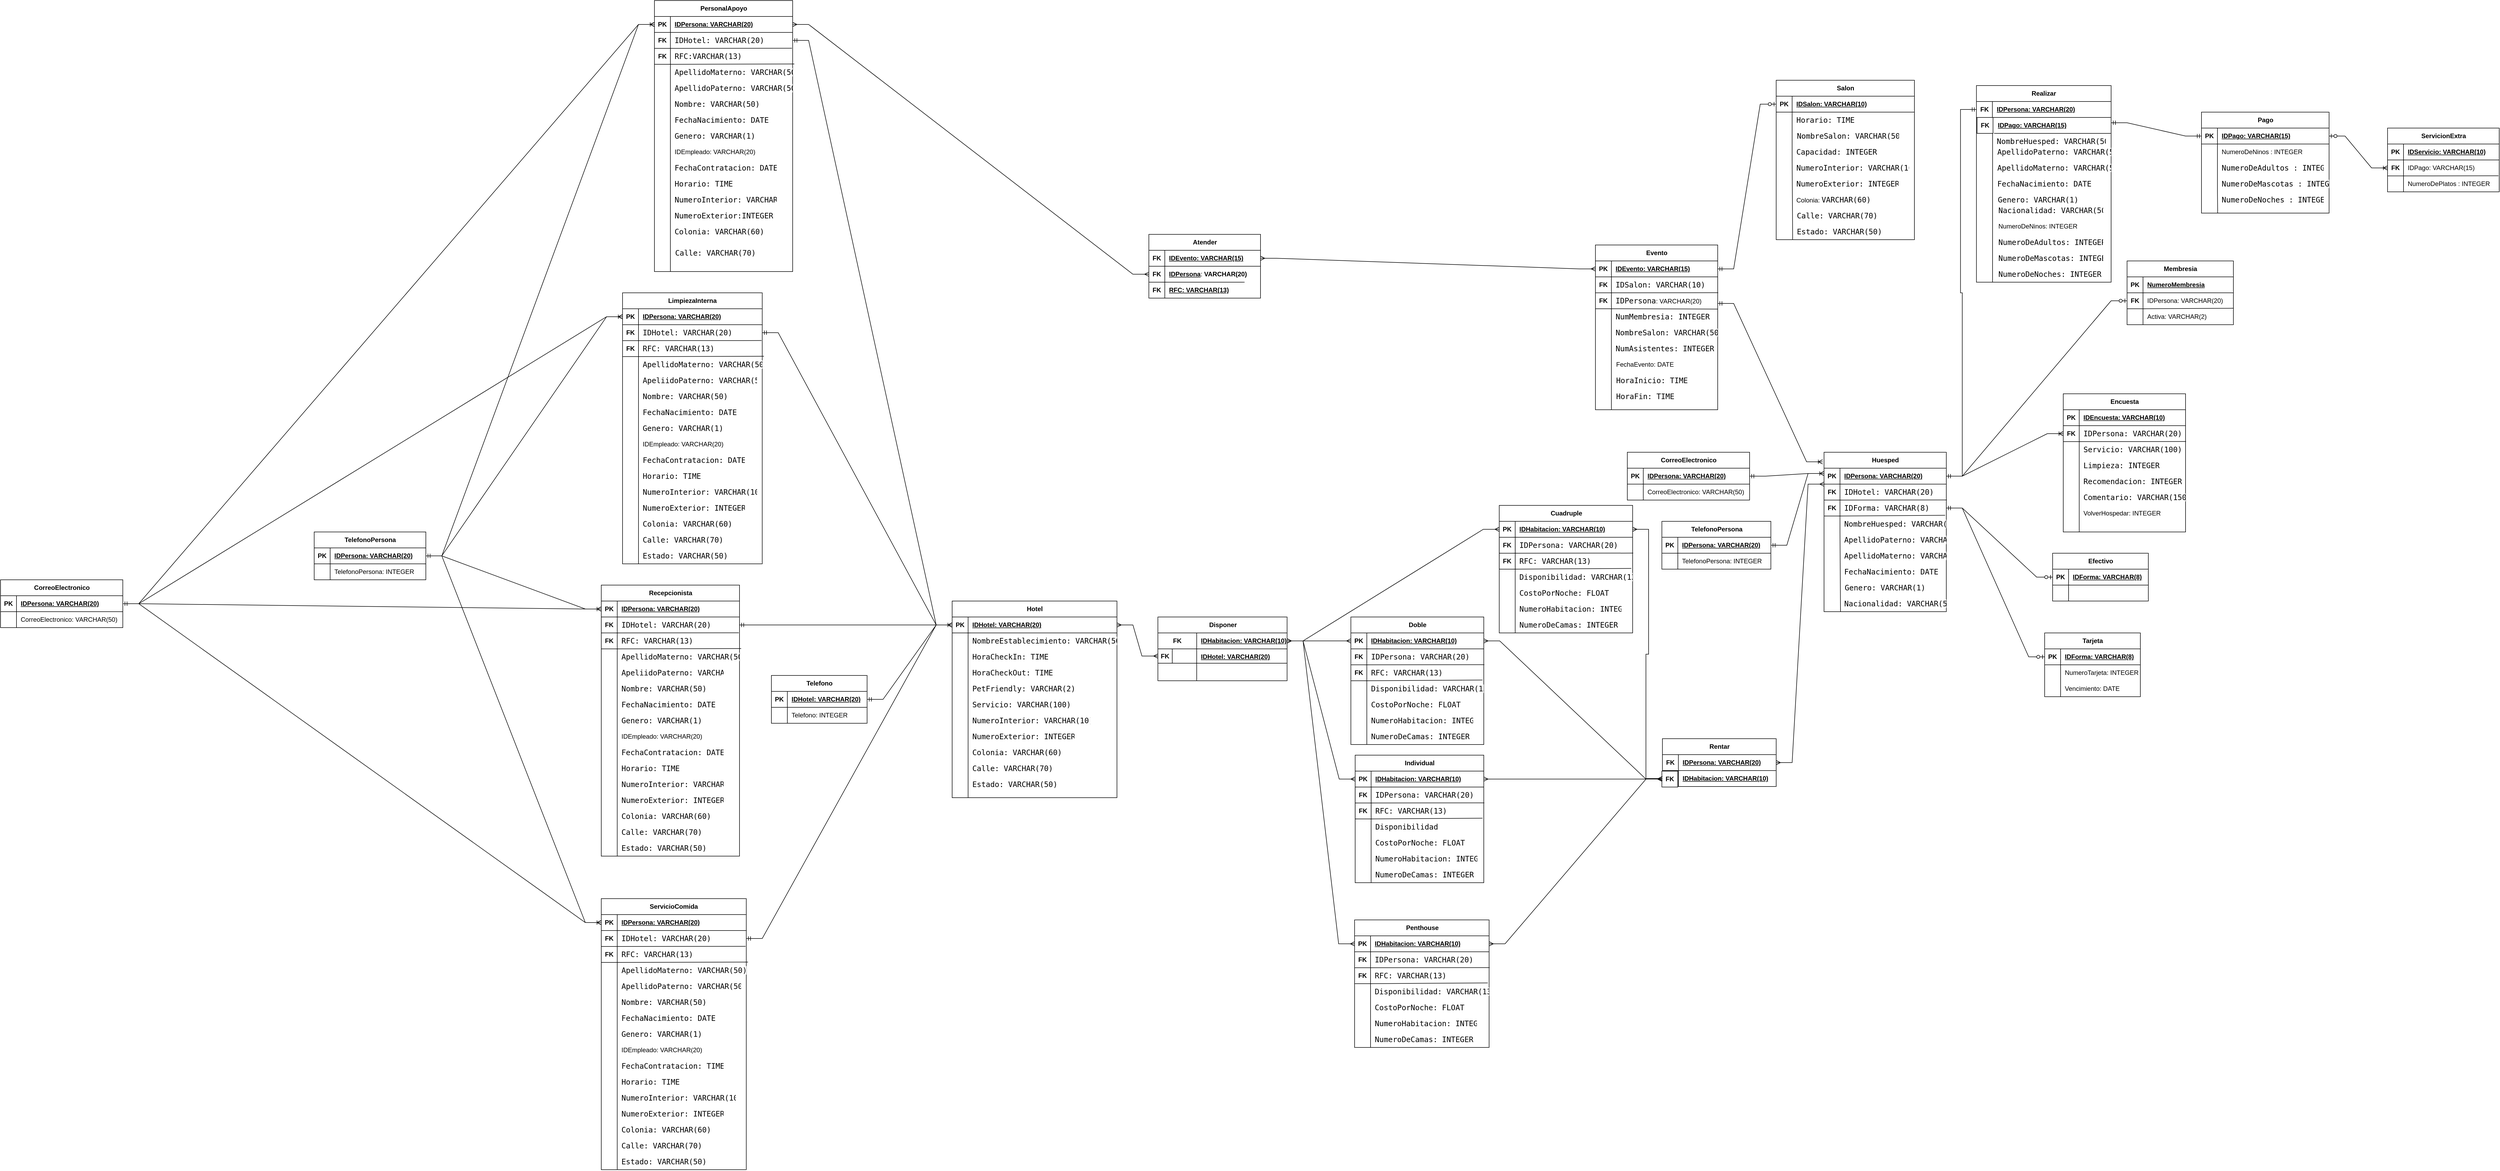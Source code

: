 <mxfile version="24.0.7" type="device">
  <diagram id="R2lEEEUBdFMjLlhIrx00" name="Page-1">
    <mxGraphModel dx="5074" dy="1895" grid="1" gridSize="10" guides="1" tooltips="1" connect="1" arrows="1" fold="1" page="1" pageScale="1" pageWidth="850" pageHeight="1100" math="0" shadow="0" extFonts="Permanent Marker^https://fonts.googleapis.com/css?family=Permanent+Marker">
      <root>
        <mxCell id="0" />
        <mxCell id="1" parent="0" />
        <mxCell id="Ifuearfs8M1F2ZNKJo1B-1" value="Hotel" style="shape=table;startSize=30;container=1;collapsible=1;childLayout=tableLayout;fixedRows=1;rowLines=0;fontStyle=1;align=center;resizeLast=1;html=1;" parent="1" vertex="1">
          <mxGeometry x="-870" y="320" width="310" height="370" as="geometry">
            <mxRectangle x="160" y="270" width="70" height="30" as="alternateBounds" />
          </mxGeometry>
        </mxCell>
        <mxCell id="Ifuearfs8M1F2ZNKJo1B-2" value="" style="shape=tableRow;horizontal=0;startSize=0;swimlaneHead=0;swimlaneBody=0;fillColor=none;collapsible=0;dropTarget=0;points=[[0,0.5],[1,0.5]];portConstraint=eastwest;top=0;left=0;right=0;bottom=1;" parent="Ifuearfs8M1F2ZNKJo1B-1" vertex="1">
          <mxGeometry y="30" width="310" height="30" as="geometry" />
        </mxCell>
        <mxCell id="Ifuearfs8M1F2ZNKJo1B-3" value="PK" style="shape=partialRectangle;connectable=0;fillColor=none;top=0;left=0;bottom=0;right=0;fontStyle=1;overflow=hidden;whiteSpace=wrap;html=1;" parent="Ifuearfs8M1F2ZNKJo1B-2" vertex="1">
          <mxGeometry width="30" height="30" as="geometry">
            <mxRectangle width="30" height="30" as="alternateBounds" />
          </mxGeometry>
        </mxCell>
        <mxCell id="Ifuearfs8M1F2ZNKJo1B-4" value="IDHotel: VARCHAR(20)" style="shape=partialRectangle;connectable=0;fillColor=none;top=0;left=0;bottom=0;right=0;align=left;spacingLeft=6;fontStyle=5;overflow=hidden;whiteSpace=wrap;html=1;" parent="Ifuearfs8M1F2ZNKJo1B-2" vertex="1">
          <mxGeometry x="30" width="280" height="30" as="geometry">
            <mxRectangle width="280" height="30" as="alternateBounds" />
          </mxGeometry>
        </mxCell>
        <mxCell id="Ifuearfs8M1F2ZNKJo1B-5" value="" style="shape=tableRow;horizontal=0;startSize=0;swimlaneHead=0;swimlaneBody=0;fillColor=none;collapsible=0;dropTarget=0;points=[[0,0.5],[1,0.5]];portConstraint=eastwest;top=0;left=0;right=0;bottom=0;" parent="Ifuearfs8M1F2ZNKJo1B-1" vertex="1">
          <mxGeometry y="60" width="310" height="30" as="geometry" />
        </mxCell>
        <mxCell id="Ifuearfs8M1F2ZNKJo1B-6" value="" style="shape=partialRectangle;connectable=0;fillColor=none;top=0;left=0;bottom=0;right=0;editable=1;overflow=hidden;whiteSpace=wrap;html=1;" parent="Ifuearfs8M1F2ZNKJo1B-5" vertex="1">
          <mxGeometry width="30" height="30" as="geometry">
            <mxRectangle width="30" height="30" as="alternateBounds" />
          </mxGeometry>
        </mxCell>
        <mxCell id="Ifuearfs8M1F2ZNKJo1B-7" value="&lt;span style=&quot;font-family: &amp;quot;Söhne Mono&amp;quot;, Monaco, &amp;quot;Andale Mono&amp;quot;, &amp;quot;Ubuntu Mono&amp;quot;, monospace; font-size: 14px; white-space: pre; background-color: rgb(255, 255, 255);&quot;&gt;NombreEstablecimiento: &lt;/span&gt;&lt;span style=&quot;font-family: &amp;quot;Söhne Mono&amp;quot;, Monaco, &amp;quot;Andale Mono&amp;quot;, &amp;quot;Ubuntu Mono&amp;quot;, monospace; font-size: 14px; white-space: pre; background-color: rgb(255, 255, 255);&quot;&gt;VARCHAR(50)&lt;/span&gt;" style="shape=partialRectangle;connectable=0;fillColor=none;top=0;left=0;bottom=0;right=0;align=left;spacingLeft=6;overflow=hidden;whiteSpace=wrap;html=1;" parent="Ifuearfs8M1F2ZNKJo1B-5" vertex="1">
          <mxGeometry x="30" width="280" height="30" as="geometry">
            <mxRectangle width="280" height="30" as="alternateBounds" />
          </mxGeometry>
        </mxCell>
        <mxCell id="Ifuearfs8M1F2ZNKJo1B-8" value="" style="shape=tableRow;horizontal=0;startSize=0;swimlaneHead=0;swimlaneBody=0;fillColor=none;collapsible=0;dropTarget=0;points=[[0,0.5],[1,0.5]];portConstraint=eastwest;top=0;left=0;right=0;bottom=0;" parent="Ifuearfs8M1F2ZNKJo1B-1" vertex="1">
          <mxGeometry y="90" width="310" height="30" as="geometry" />
        </mxCell>
        <mxCell id="Ifuearfs8M1F2ZNKJo1B-9" value="" style="shape=partialRectangle;connectable=0;fillColor=none;top=0;left=0;bottom=0;right=0;editable=1;overflow=hidden;whiteSpace=wrap;html=1;" parent="Ifuearfs8M1F2ZNKJo1B-8" vertex="1">
          <mxGeometry width="30" height="30" as="geometry">
            <mxRectangle width="30" height="30" as="alternateBounds" />
          </mxGeometry>
        </mxCell>
        <mxCell id="Ifuearfs8M1F2ZNKJo1B-10" value="&lt;span style=&quot;font-family: &amp;quot;Söhne Mono&amp;quot;, Monaco, &amp;quot;Andale Mono&amp;quot;, &amp;quot;Ubuntu Mono&amp;quot;, monospace; font-size: 14px; white-space: pre; background-color: rgb(255, 255, 255);&quot;&gt;HoraCheckIn: TIME&lt;/span&gt;" style="shape=partialRectangle;connectable=0;fillColor=none;top=0;left=0;bottom=0;right=0;align=left;spacingLeft=6;overflow=hidden;whiteSpace=wrap;html=1;" parent="Ifuearfs8M1F2ZNKJo1B-8" vertex="1">
          <mxGeometry x="30" width="280" height="30" as="geometry">
            <mxRectangle width="280" height="30" as="alternateBounds" />
          </mxGeometry>
        </mxCell>
        <mxCell id="Ifuearfs8M1F2ZNKJo1B-11" value="" style="shape=tableRow;horizontal=0;startSize=0;swimlaneHead=0;swimlaneBody=0;fillColor=none;collapsible=0;dropTarget=0;points=[[0,0.5],[1,0.5]];portConstraint=eastwest;top=0;left=0;right=0;bottom=0;" parent="Ifuearfs8M1F2ZNKJo1B-1" vertex="1">
          <mxGeometry y="120" width="310" height="30" as="geometry" />
        </mxCell>
        <mxCell id="Ifuearfs8M1F2ZNKJo1B-12" value="" style="shape=partialRectangle;connectable=0;fillColor=none;top=0;left=0;bottom=0;right=0;editable=1;overflow=hidden;whiteSpace=wrap;html=1;" parent="Ifuearfs8M1F2ZNKJo1B-11" vertex="1">
          <mxGeometry width="30" height="30" as="geometry">
            <mxRectangle width="30" height="30" as="alternateBounds" />
          </mxGeometry>
        </mxCell>
        <mxCell id="Ifuearfs8M1F2ZNKJo1B-13" value="&lt;span style=&quot;font-family: &amp;quot;Söhne Mono&amp;quot;, Monaco, &amp;quot;Andale Mono&amp;quot;, &amp;quot;Ubuntu Mono&amp;quot;, monospace; font-size: 14px; white-space: pre; background-color: rgb(255, 255, 255);&quot;&gt;HoraCheckOut: TIME&lt;/span&gt;" style="shape=partialRectangle;connectable=0;fillColor=none;top=0;left=0;bottom=0;right=0;align=left;spacingLeft=6;overflow=hidden;whiteSpace=wrap;html=1;" parent="Ifuearfs8M1F2ZNKJo1B-11" vertex="1">
          <mxGeometry x="30" width="280" height="30" as="geometry">
            <mxRectangle width="280" height="30" as="alternateBounds" />
          </mxGeometry>
        </mxCell>
        <mxCell id="Ifuearfs8M1F2ZNKJo1B-15" value="" style="shape=tableRow;horizontal=0;startSize=0;swimlaneHead=0;swimlaneBody=0;fillColor=none;collapsible=0;dropTarget=0;points=[[0,0.5],[1,0.5]];portConstraint=eastwest;top=0;left=0;right=0;bottom=0;" parent="1" vertex="1">
          <mxGeometry x="-870" y="470" width="230" height="30" as="geometry" />
        </mxCell>
        <mxCell id="Ifuearfs8M1F2ZNKJo1B-16" value="" style="shape=partialRectangle;connectable=0;fillColor=none;top=0;left=0;bottom=0;right=0;editable=1;overflow=hidden;whiteSpace=wrap;html=1;" parent="Ifuearfs8M1F2ZNKJo1B-15" vertex="1">
          <mxGeometry width="30" height="30" as="geometry">
            <mxRectangle width="30" height="30" as="alternateBounds" />
          </mxGeometry>
        </mxCell>
        <mxCell id="Ifuearfs8M1F2ZNKJo1B-31" value="&lt;span style=&quot;font-family: &amp;quot;Söhne Mono&amp;quot;, Monaco, &amp;quot;Andale Mono&amp;quot;, &amp;quot;Ubuntu Mono&amp;quot;, monospace; font-size: 14px; white-space: pre; background-color: rgb(255, 255, 255);&quot;&gt;PetFriendly: &lt;/span&gt;&lt;span style=&quot;font-family: &amp;quot;Söhne Mono&amp;quot;, Monaco, &amp;quot;Andale Mono&amp;quot;, &amp;quot;Ubuntu Mono&amp;quot;, monospace; font-size: 14px; white-space: pre; background-color: rgb(255, 255, 255);&quot;&gt;VARCHAR(2)&lt;/span&gt;" style="shape=partialRectangle;connectable=0;fillColor=none;top=0;left=0;bottom=0;right=0;align=left;spacingLeft=6;overflow=hidden;whiteSpace=wrap;html=1;" parent="1" vertex="1">
          <mxGeometry x="-840" y="470" width="200" height="30" as="geometry">
            <mxRectangle width="200" height="30" as="alternateBounds" />
          </mxGeometry>
        </mxCell>
        <mxCell id="Ifuearfs8M1F2ZNKJo1B-32" value="&lt;span style=&quot;font-family: &amp;quot;Söhne Mono&amp;quot;, Monaco, &amp;quot;Andale Mono&amp;quot;, &amp;quot;Ubuntu Mono&amp;quot;, monospace; font-size: 14px; white-space: pre; background-color: rgb(255, 255, 255);&quot;&gt;Servicio: &lt;/span&gt;&lt;span style=&quot;font-family: &amp;quot;Söhne Mono&amp;quot;, Monaco, &amp;quot;Andale Mono&amp;quot;, &amp;quot;Ubuntu Mono&amp;quot;, monospace; font-size: 14px; white-space: pre; background-color: rgb(255, 255, 255);&quot;&gt;VARCHAR(100)&lt;/span&gt;" style="shape=partialRectangle;connectable=0;fillColor=none;top=0;left=0;bottom=0;right=0;align=left;spacingLeft=6;overflow=hidden;whiteSpace=wrap;html=1;" parent="1" vertex="1">
          <mxGeometry x="-840" y="500" width="200" height="30" as="geometry">
            <mxRectangle width="200" height="30" as="alternateBounds" />
          </mxGeometry>
        </mxCell>
        <mxCell id="Ifuearfs8M1F2ZNKJo1B-33" value="&lt;span style=&quot;font-family: &amp;quot;Söhne Mono&amp;quot;, Monaco, &amp;quot;Andale Mono&amp;quot;, &amp;quot;Ubuntu Mono&amp;quot;, monospace; font-size: 14px; white-space: pre; background-color: rgb(255, 255, 255);&quot;&gt;NumeroInterior: &lt;/span&gt;&lt;span style=&quot;font-family: &amp;quot;Söhne Mono&amp;quot;, Monaco, &amp;quot;Andale Mono&amp;quot;, &amp;quot;Ubuntu Mono&amp;quot;, monospace; font-size: 14px; white-space: pre; background-color: rgb(255, 255, 255);&quot;&gt;VARCHAR(10)&lt;/span&gt;" style="shape=partialRectangle;connectable=0;fillColor=none;top=0;left=0;bottom=0;right=0;align=left;spacingLeft=6;overflow=hidden;whiteSpace=wrap;html=1;" parent="1" vertex="1">
          <mxGeometry x="-840" y="530" width="230" height="30" as="geometry">
            <mxRectangle width="200" height="30" as="alternateBounds" />
          </mxGeometry>
        </mxCell>
        <mxCell id="Ifuearfs8M1F2ZNKJo1B-34" value="&lt;span style=&quot;font-family: &amp;quot;Söhne Mono&amp;quot;, Monaco, &amp;quot;Andale Mono&amp;quot;, &amp;quot;Ubuntu Mono&amp;quot;, monospace; font-size: 14px; white-space: pre; background-color: rgb(255, 255, 255);&quot;&gt;NumeroExterior: INTEGER&lt;/span&gt;" style="shape=partialRectangle;connectable=0;fillColor=none;top=0;left=0;bottom=0;right=0;align=left;spacingLeft=6;overflow=hidden;whiteSpace=wrap;html=1;" parent="1" vertex="1">
          <mxGeometry x="-840" y="560" width="200" height="30" as="geometry">
            <mxRectangle width="200" height="30" as="alternateBounds" />
          </mxGeometry>
        </mxCell>
        <mxCell id="Ifuearfs8M1F2ZNKJo1B-35" value="&lt;span style=&quot;font-family: &amp;quot;Söhne Mono&amp;quot;, Monaco, &amp;quot;Andale Mono&amp;quot;, &amp;quot;Ubuntu Mono&amp;quot;, monospace; font-size: 14px; white-space: pre; background-color: rgb(255, 255, 255);&quot;&gt;Colonia: &lt;/span&gt;&lt;span style=&quot;font-family: &amp;quot;Söhne Mono&amp;quot;, Monaco, &amp;quot;Andale Mono&amp;quot;, &amp;quot;Ubuntu Mono&amp;quot;, monospace; font-size: 14px; white-space: pre; background-color: rgb(255, 255, 255);&quot;&gt;VARCHAR(60)&lt;/span&gt;" style="shape=partialRectangle;connectable=0;fillColor=none;top=0;left=0;bottom=0;right=0;align=left;spacingLeft=6;overflow=hidden;whiteSpace=wrap;html=1;" parent="1" vertex="1">
          <mxGeometry x="-840" y="590" width="200" height="30" as="geometry">
            <mxRectangle width="200" height="30" as="alternateBounds" />
          </mxGeometry>
        </mxCell>
        <mxCell id="Ifuearfs8M1F2ZNKJo1B-36" value="&lt;span style=&quot;font-family: &amp;quot;Söhne Mono&amp;quot;, Monaco, &amp;quot;Andale Mono&amp;quot;, &amp;quot;Ubuntu Mono&amp;quot;, monospace; font-size: 14px; white-space: pre; background-color: rgb(255, 255, 255);&quot;&gt;Calle: &lt;/span&gt;&lt;span style=&quot;font-family: &amp;quot;Söhne Mono&amp;quot;, Monaco, &amp;quot;Andale Mono&amp;quot;, &amp;quot;Ubuntu Mono&amp;quot;, monospace; font-size: 14px; white-space: pre; background-color: rgb(255, 255, 255);&quot;&gt;VARCHAR(70)&lt;/span&gt;" style="shape=partialRectangle;connectable=0;fillColor=none;top=0;left=0;bottom=0;right=0;align=left;spacingLeft=6;overflow=hidden;whiteSpace=wrap;html=1;" parent="1" vertex="1">
          <mxGeometry x="-840" y="620" width="200" height="30" as="geometry">
            <mxRectangle width="200" height="30" as="alternateBounds" />
          </mxGeometry>
        </mxCell>
        <mxCell id="Ifuearfs8M1F2ZNKJo1B-37" value="&lt;span style=&quot;font-family: &amp;quot;Söhne Mono&amp;quot;, Monaco, &amp;quot;Andale Mono&amp;quot;, &amp;quot;Ubuntu Mono&amp;quot;, monospace; font-size: 14px; white-space: pre; background-color: rgb(255, 255, 255);&quot;&gt;Estado: &lt;/span&gt;&lt;span style=&quot;font-family: &amp;quot;Söhne Mono&amp;quot;, Monaco, &amp;quot;Andale Mono&amp;quot;, &amp;quot;Ubuntu Mono&amp;quot;, monospace; font-size: 14px; white-space: pre; background-color: rgb(255, 255, 255);&quot;&gt;VARCHAR(50)&lt;/span&gt;" style="shape=partialRectangle;connectable=0;fillColor=none;top=0;left=0;bottom=0;right=0;align=left;spacingLeft=6;overflow=hidden;whiteSpace=wrap;html=1;" parent="1" vertex="1">
          <mxGeometry x="-840" y="650" width="200" height="30" as="geometry">
            <mxRectangle width="200" height="30" as="alternateBounds" />
          </mxGeometry>
        </mxCell>
        <mxCell id="Ifuearfs8M1F2ZNKJo1B-39" value="" style="endArrow=none;html=1;rounded=0;" parent="1" edge="1">
          <mxGeometry width="50" height="50" relative="1" as="geometry">
            <mxPoint x="-840" y="690" as="sourcePoint" />
            <mxPoint x="-840" y="470" as="targetPoint" />
          </mxGeometry>
        </mxCell>
        <mxCell id="Ifuearfs8M1F2ZNKJo1B-40" value="Telefono" style="shape=table;startSize=30;container=1;collapsible=1;childLayout=tableLayout;fixedRows=1;rowLines=0;fontStyle=1;align=center;resizeLast=1;html=1;" parent="1" vertex="1">
          <mxGeometry x="-1210" y="460" width="180" height="90" as="geometry" />
        </mxCell>
        <mxCell id="Ifuearfs8M1F2ZNKJo1B-41" value="" style="shape=tableRow;horizontal=0;startSize=0;swimlaneHead=0;swimlaneBody=0;fillColor=none;collapsible=0;dropTarget=0;points=[[0,0.5],[1,0.5]];portConstraint=eastwest;top=0;left=0;right=0;bottom=1;" parent="Ifuearfs8M1F2ZNKJo1B-40" vertex="1">
          <mxGeometry y="30" width="180" height="30" as="geometry" />
        </mxCell>
        <mxCell id="Ifuearfs8M1F2ZNKJo1B-42" value="PK" style="shape=partialRectangle;connectable=0;fillColor=none;top=0;left=0;bottom=0;right=0;fontStyle=1;overflow=hidden;whiteSpace=wrap;html=1;" parent="Ifuearfs8M1F2ZNKJo1B-41" vertex="1">
          <mxGeometry width="30" height="30" as="geometry">
            <mxRectangle width="30" height="30" as="alternateBounds" />
          </mxGeometry>
        </mxCell>
        <mxCell id="Ifuearfs8M1F2ZNKJo1B-43" value="IDHotel: VARCHAR(20)" style="shape=partialRectangle;connectable=0;fillColor=none;top=0;left=0;bottom=0;right=0;align=left;spacingLeft=6;fontStyle=5;overflow=hidden;whiteSpace=wrap;html=1;" parent="Ifuearfs8M1F2ZNKJo1B-41" vertex="1">
          <mxGeometry x="30" width="150" height="30" as="geometry">
            <mxRectangle width="150" height="30" as="alternateBounds" />
          </mxGeometry>
        </mxCell>
        <mxCell id="Ifuearfs8M1F2ZNKJo1B-44" value="" style="shape=tableRow;horizontal=0;startSize=0;swimlaneHead=0;swimlaneBody=0;fillColor=none;collapsible=0;dropTarget=0;points=[[0,0.5],[1,0.5]];portConstraint=eastwest;top=0;left=0;right=0;bottom=0;" parent="Ifuearfs8M1F2ZNKJo1B-40" vertex="1">
          <mxGeometry y="60" width="180" height="30" as="geometry" />
        </mxCell>
        <mxCell id="Ifuearfs8M1F2ZNKJo1B-45" value="" style="shape=partialRectangle;connectable=0;fillColor=none;top=0;left=0;bottom=0;right=0;editable=1;overflow=hidden;whiteSpace=wrap;html=1;" parent="Ifuearfs8M1F2ZNKJo1B-44" vertex="1">
          <mxGeometry width="30" height="30" as="geometry">
            <mxRectangle width="30" height="30" as="alternateBounds" />
          </mxGeometry>
        </mxCell>
        <mxCell id="Ifuearfs8M1F2ZNKJo1B-46" value="Telefono: INTEGER" style="shape=partialRectangle;connectable=0;fillColor=none;top=0;left=0;bottom=0;right=0;align=left;spacingLeft=6;overflow=hidden;whiteSpace=wrap;html=1;" parent="Ifuearfs8M1F2ZNKJo1B-44" vertex="1">
          <mxGeometry x="30" width="150" height="30" as="geometry">
            <mxRectangle width="150" height="30" as="alternateBounds" />
          </mxGeometry>
        </mxCell>
        <mxCell id="Ifuearfs8M1F2ZNKJo1B-70" value="Individual" style="shape=table;startSize=30;container=1;collapsible=1;childLayout=tableLayout;fixedRows=1;rowLines=0;fontStyle=1;align=center;resizeLast=1;html=1;" parent="1" vertex="1">
          <mxGeometry x="-111.92" y="610" width="241.92" height="240" as="geometry">
            <mxRectangle x="160" y="270" width="70" height="30" as="alternateBounds" />
          </mxGeometry>
        </mxCell>
        <mxCell id="Ifuearfs8M1F2ZNKJo1B-71" value="" style="shape=tableRow;horizontal=0;startSize=0;swimlaneHead=0;swimlaneBody=0;fillColor=none;collapsible=0;dropTarget=0;points=[[0,0.5],[1,0.5]];portConstraint=eastwest;top=0;left=0;right=0;bottom=1;" parent="Ifuearfs8M1F2ZNKJo1B-70" vertex="1">
          <mxGeometry y="30" width="241.92" height="30" as="geometry" />
        </mxCell>
        <mxCell id="Ifuearfs8M1F2ZNKJo1B-72" value="PK" style="shape=partialRectangle;connectable=0;fillColor=none;top=0;left=0;bottom=0;right=0;fontStyle=1;overflow=hidden;whiteSpace=wrap;html=1;" parent="Ifuearfs8M1F2ZNKJo1B-71" vertex="1">
          <mxGeometry width="30" height="30" as="geometry">
            <mxRectangle width="30" height="30" as="alternateBounds" />
          </mxGeometry>
        </mxCell>
        <mxCell id="Ifuearfs8M1F2ZNKJo1B-73" value="IDHabitacion: VARCHAR(10)" style="shape=partialRectangle;connectable=0;fillColor=none;top=0;left=0;bottom=0;right=0;align=left;spacingLeft=6;fontStyle=5;overflow=hidden;whiteSpace=wrap;html=1;" parent="Ifuearfs8M1F2ZNKJo1B-71" vertex="1">
          <mxGeometry x="30" width="211.92" height="30" as="geometry">
            <mxRectangle width="211.92" height="30" as="alternateBounds" />
          </mxGeometry>
        </mxCell>
        <mxCell id="Ifuearfs8M1F2ZNKJo1B-74" value="" style="shape=tableRow;horizontal=0;startSize=0;swimlaneHead=0;swimlaneBody=0;fillColor=none;collapsible=0;dropTarget=0;points=[[0,0.5],[1,0.5]];portConstraint=eastwest;top=0;left=0;right=0;bottom=0;" parent="Ifuearfs8M1F2ZNKJo1B-70" vertex="1">
          <mxGeometry y="60" width="241.92" height="30" as="geometry" />
        </mxCell>
        <mxCell id="Ifuearfs8M1F2ZNKJo1B-75" value="" style="shape=partialRectangle;connectable=0;fillColor=none;top=0;left=0;bottom=0;right=0;editable=1;overflow=hidden;whiteSpace=wrap;html=1;" parent="Ifuearfs8M1F2ZNKJo1B-74" vertex="1">
          <mxGeometry width="30" height="30" as="geometry">
            <mxRectangle width="30" height="30" as="alternateBounds" />
          </mxGeometry>
        </mxCell>
        <mxCell id="Ifuearfs8M1F2ZNKJo1B-76" value="&lt;span style=&quot;font-family: &amp;quot;Söhne Mono&amp;quot;, Monaco, &amp;quot;Andale Mono&amp;quot;, &amp;quot;Ubuntu Mono&amp;quot;, monospace; font-size: 14px; white-space: pre; background-color: rgb(255, 255, 255);&quot;&gt;IDPersona: VARCHAR(20)&lt;/span&gt;" style="shape=partialRectangle;connectable=0;fillColor=none;top=0;left=0;bottom=0;right=0;align=left;spacingLeft=6;overflow=hidden;whiteSpace=wrap;html=1;" parent="Ifuearfs8M1F2ZNKJo1B-74" vertex="1">
          <mxGeometry x="30" width="211.92" height="30" as="geometry">
            <mxRectangle width="211.92" height="30" as="alternateBounds" />
          </mxGeometry>
        </mxCell>
        <mxCell id="Ifuearfs8M1F2ZNKJo1B-77" value="" style="shape=tableRow;horizontal=0;startSize=0;swimlaneHead=0;swimlaneBody=0;fillColor=none;collapsible=0;dropTarget=0;points=[[0,0.5],[1,0.5]];portConstraint=eastwest;top=0;left=0;right=0;bottom=0;" parent="Ifuearfs8M1F2ZNKJo1B-70" vertex="1">
          <mxGeometry y="90" width="241.92" height="30" as="geometry" />
        </mxCell>
        <mxCell id="Ifuearfs8M1F2ZNKJo1B-78" value="" style="shape=partialRectangle;connectable=0;fillColor=none;top=0;left=0;bottom=0;right=0;editable=1;overflow=hidden;whiteSpace=wrap;html=1;" parent="Ifuearfs8M1F2ZNKJo1B-77" vertex="1">
          <mxGeometry width="30" height="30" as="geometry">
            <mxRectangle width="30" height="30" as="alternateBounds" />
          </mxGeometry>
        </mxCell>
        <mxCell id="Ifuearfs8M1F2ZNKJo1B-79" value="&lt;font face=&quot;Söhne Mono, Monaco, Andale Mono, Ubuntu Mono, monospace&quot;&gt;&lt;span style=&quot;font-size: 14px; white-space: pre; background-color: rgb(255, 255, 255);&quot;&gt;RFC: VARCHAR(13)&lt;/span&gt;&lt;/font&gt;" style="shape=partialRectangle;connectable=0;fillColor=none;top=0;left=0;bottom=0;right=0;align=left;spacingLeft=6;overflow=hidden;whiteSpace=wrap;html=1;" parent="Ifuearfs8M1F2ZNKJo1B-77" vertex="1">
          <mxGeometry x="30" width="211.92" height="30" as="geometry">
            <mxRectangle width="211.92" height="30" as="alternateBounds" />
          </mxGeometry>
        </mxCell>
        <mxCell id="Ifuearfs8M1F2ZNKJo1B-80" value="" style="shape=tableRow;horizontal=0;startSize=0;swimlaneHead=0;swimlaneBody=0;fillColor=none;collapsible=0;dropTarget=0;points=[[0,0.5],[1,0.5]];portConstraint=eastwest;top=0;left=0;right=0;bottom=0;" parent="Ifuearfs8M1F2ZNKJo1B-70" vertex="1">
          <mxGeometry y="120" width="241.92" height="30" as="geometry" />
        </mxCell>
        <mxCell id="Ifuearfs8M1F2ZNKJo1B-81" value="" style="shape=partialRectangle;connectable=0;fillColor=none;top=0;left=0;bottom=0;right=0;editable=1;overflow=hidden;whiteSpace=wrap;html=1;" parent="Ifuearfs8M1F2ZNKJo1B-80" vertex="1">
          <mxGeometry width="30" height="30" as="geometry">
            <mxRectangle width="30" height="30" as="alternateBounds" />
          </mxGeometry>
        </mxCell>
        <mxCell id="Ifuearfs8M1F2ZNKJo1B-82" value="&lt;font face=&quot;Söhne Mono, Monaco, Andale Mono, Ubuntu Mono, monospace&quot;&gt;&lt;span style=&quot;font-size: 14px; white-space: pre; background-color: rgb(255, 255, 255);&quot;&gt;Disponibilidad&lt;/span&gt;&lt;/font&gt;" style="shape=partialRectangle;connectable=0;fillColor=none;top=0;left=0;bottom=0;right=0;align=left;spacingLeft=6;overflow=hidden;whiteSpace=wrap;html=1;" parent="Ifuearfs8M1F2ZNKJo1B-80" vertex="1">
          <mxGeometry x="30" width="211.92" height="30" as="geometry">
            <mxRectangle width="211.92" height="30" as="alternateBounds" />
          </mxGeometry>
        </mxCell>
        <mxCell id="Ifuearfs8M1F2ZNKJo1B-83" value="" style="shape=tableRow;horizontal=0;startSize=0;swimlaneHead=0;swimlaneBody=0;fillColor=none;collapsible=0;dropTarget=0;points=[[0,0.5],[1,0.5]];portConstraint=eastwest;top=0;left=0;right=0;bottom=0;" parent="1" vertex="1">
          <mxGeometry x="-111.92" y="760" width="230" height="30" as="geometry" />
        </mxCell>
        <mxCell id="Ifuearfs8M1F2ZNKJo1B-84" value="" style="shape=partialRectangle;connectable=0;fillColor=none;top=0;left=0;bottom=0;right=0;editable=1;overflow=hidden;whiteSpace=wrap;html=1;" parent="Ifuearfs8M1F2ZNKJo1B-83" vertex="1">
          <mxGeometry width="30" height="30" as="geometry">
            <mxRectangle width="30" height="30" as="alternateBounds" />
          </mxGeometry>
        </mxCell>
        <mxCell id="Ifuearfs8M1F2ZNKJo1B-85" value="&lt;span style=&quot;font-family: &amp;quot;Söhne Mono&amp;quot;, Monaco, &amp;quot;Andale Mono&amp;quot;, &amp;quot;Ubuntu Mono&amp;quot;, monospace; font-size: 14px; white-space: pre; background-color: rgb(255, 255, 255);&quot;&gt;CostoPorNoche: FLOAT&lt;/span&gt;" style="shape=partialRectangle;connectable=0;fillColor=none;top=0;left=0;bottom=0;right=0;align=left;spacingLeft=6;overflow=hidden;whiteSpace=wrap;html=1;" parent="1" vertex="1">
          <mxGeometry x="-81.92" y="760" width="200" height="30" as="geometry">
            <mxRectangle width="200" height="30" as="alternateBounds" />
          </mxGeometry>
        </mxCell>
        <mxCell id="Ifuearfs8M1F2ZNKJo1B-86" value="&lt;font face=&quot;Söhne Mono, Monaco, Andale Mono, Ubuntu Mono, monospace&quot;&gt;&lt;span style=&quot;font-size: 14px; white-space: pre; background-color: rgb(255, 255, 255);&quot;&gt;NumeroHabitacion: INTEGER&lt;/span&gt;&lt;/font&gt;" style="shape=partialRectangle;connectable=0;fillColor=none;top=0;left=0;bottom=0;right=0;align=left;spacingLeft=6;overflow=hidden;whiteSpace=wrap;html=1;" parent="1" vertex="1">
          <mxGeometry x="-81.92" y="790" width="200" height="30" as="geometry">
            <mxRectangle width="200" height="30" as="alternateBounds" />
          </mxGeometry>
        </mxCell>
        <mxCell id="Ifuearfs8M1F2ZNKJo1B-87" value="&lt;span style=&quot;font-family: &amp;quot;Söhne Mono&amp;quot;, Monaco, &amp;quot;Andale Mono&amp;quot;, &amp;quot;Ubuntu Mono&amp;quot;, monospace; font-size: 14px; white-space: pre; background-color: rgb(255, 255, 255);&quot;&gt;NumeroDeCamas: INTEGER&lt;/span&gt;" style="shape=partialRectangle;connectable=0;fillColor=none;top=0;left=0;bottom=0;right=0;align=left;spacingLeft=6;overflow=hidden;whiteSpace=wrap;html=1;" parent="1" vertex="1">
          <mxGeometry x="-81.92" y="820" width="200" height="30" as="geometry">
            <mxRectangle width="200" height="30" as="alternateBounds" />
          </mxGeometry>
        </mxCell>
        <mxCell id="Ifuearfs8M1F2ZNKJo1B-92" value="" style="endArrow=none;html=1;rounded=0;" parent="1" edge="1">
          <mxGeometry width="50" height="50" relative="1" as="geometry">
            <mxPoint x="-81.92" y="850" as="sourcePoint" />
            <mxPoint x="-81.92" y="760" as="targetPoint" />
          </mxGeometry>
        </mxCell>
        <mxCell id="Ifuearfs8M1F2ZNKJo1B-95" value="&lt;b&gt;FK&lt;/b&gt;" style="whiteSpace=wrap;html=1;aspect=fixed;" parent="1" vertex="1">
          <mxGeometry x="-111.92" y="670" width="30" height="30" as="geometry" />
        </mxCell>
        <mxCell id="Ifuearfs8M1F2ZNKJo1B-96" value="" style="endArrow=none;html=1;rounded=0;entryX=1.004;entryY=-0.007;entryDx=0;entryDy=0;entryPerimeter=0;" parent="1" target="Ifuearfs8M1F2ZNKJo1B-77" edge="1">
          <mxGeometry width="50" height="50" relative="1" as="geometry">
            <mxPoint x="-81.92" y="700" as="sourcePoint" />
            <mxPoint x="-31.92" y="650" as="targetPoint" />
          </mxGeometry>
        </mxCell>
        <mxCell id="Ifuearfs8M1F2ZNKJo1B-110" value="&lt;b&gt;FK&lt;/b&gt;" style="whiteSpace=wrap;html=1;aspect=fixed;" parent="1" vertex="1">
          <mxGeometry x="-111.92" y="700" width="30" height="30" as="geometry" />
        </mxCell>
        <mxCell id="Ifuearfs8M1F2ZNKJo1B-111" value="" style="endArrow=none;html=1;rounded=0;entryX=0.99;entryY=-0.047;entryDx=0;entryDy=0;entryPerimeter=0;" parent="1" target="Ifuearfs8M1F2ZNKJo1B-80" edge="1">
          <mxGeometry width="50" height="50" relative="1" as="geometry">
            <mxPoint x="-81.92" y="730" as="sourcePoint" />
            <mxPoint x="-31.92" y="680" as="targetPoint" />
          </mxGeometry>
        </mxCell>
        <mxCell id="Ifuearfs8M1F2ZNKJo1B-126" value="Doble" style="shape=table;startSize=30;container=1;collapsible=1;childLayout=tableLayout;fixedRows=1;rowLines=0;fontStyle=1;align=center;resizeLast=1;html=1;" parent="1" vertex="1">
          <mxGeometry x="-120" y="350" width="250" height="240" as="geometry">
            <mxRectangle x="160" y="270" width="70" height="30" as="alternateBounds" />
          </mxGeometry>
        </mxCell>
        <mxCell id="Ifuearfs8M1F2ZNKJo1B-127" value="" style="shape=tableRow;horizontal=0;startSize=0;swimlaneHead=0;swimlaneBody=0;fillColor=none;collapsible=0;dropTarget=0;points=[[0,0.5],[1,0.5]];portConstraint=eastwest;top=0;left=0;right=0;bottom=1;" parent="Ifuearfs8M1F2ZNKJo1B-126" vertex="1">
          <mxGeometry y="30" width="250" height="30" as="geometry" />
        </mxCell>
        <mxCell id="Ifuearfs8M1F2ZNKJo1B-128" value="PK" style="shape=partialRectangle;connectable=0;fillColor=none;top=0;left=0;bottom=0;right=0;fontStyle=1;overflow=hidden;whiteSpace=wrap;html=1;" parent="Ifuearfs8M1F2ZNKJo1B-127" vertex="1">
          <mxGeometry width="30" height="30" as="geometry">
            <mxRectangle width="30" height="30" as="alternateBounds" />
          </mxGeometry>
        </mxCell>
        <mxCell id="Ifuearfs8M1F2ZNKJo1B-129" value="IDHabitacion: VARCHAR(10)" style="shape=partialRectangle;connectable=0;fillColor=none;top=0;left=0;bottom=0;right=0;align=left;spacingLeft=6;fontStyle=5;overflow=hidden;whiteSpace=wrap;html=1;" parent="Ifuearfs8M1F2ZNKJo1B-127" vertex="1">
          <mxGeometry x="30" width="220" height="30" as="geometry">
            <mxRectangle width="220" height="30" as="alternateBounds" />
          </mxGeometry>
        </mxCell>
        <mxCell id="Ifuearfs8M1F2ZNKJo1B-130" value="" style="shape=tableRow;horizontal=0;startSize=0;swimlaneHead=0;swimlaneBody=0;fillColor=none;collapsible=0;dropTarget=0;points=[[0,0.5],[1,0.5]];portConstraint=eastwest;top=0;left=0;right=0;bottom=0;" parent="Ifuearfs8M1F2ZNKJo1B-126" vertex="1">
          <mxGeometry y="60" width="250" height="30" as="geometry" />
        </mxCell>
        <mxCell id="Ifuearfs8M1F2ZNKJo1B-131" value="" style="shape=partialRectangle;connectable=0;fillColor=none;top=0;left=0;bottom=0;right=0;editable=1;overflow=hidden;whiteSpace=wrap;html=1;" parent="Ifuearfs8M1F2ZNKJo1B-130" vertex="1">
          <mxGeometry width="30" height="30" as="geometry">
            <mxRectangle width="30" height="30" as="alternateBounds" />
          </mxGeometry>
        </mxCell>
        <mxCell id="Ifuearfs8M1F2ZNKJo1B-132" value="&lt;span style=&quot;font-family: &amp;quot;Söhne Mono&amp;quot;, Monaco, &amp;quot;Andale Mono&amp;quot;, &amp;quot;Ubuntu Mono&amp;quot;, monospace; font-size: 14px; white-space: pre; background-color: rgb(255, 255, 255);&quot;&gt;IDPersona: VARCHAR(20)&lt;/span&gt;" style="shape=partialRectangle;connectable=0;fillColor=none;top=0;left=0;bottom=0;right=0;align=left;spacingLeft=6;overflow=hidden;whiteSpace=wrap;html=1;" parent="Ifuearfs8M1F2ZNKJo1B-130" vertex="1">
          <mxGeometry x="30" width="220" height="30" as="geometry">
            <mxRectangle width="220" height="30" as="alternateBounds" />
          </mxGeometry>
        </mxCell>
        <mxCell id="Ifuearfs8M1F2ZNKJo1B-133" value="" style="shape=tableRow;horizontal=0;startSize=0;swimlaneHead=0;swimlaneBody=0;fillColor=none;collapsible=0;dropTarget=0;points=[[0,0.5],[1,0.5]];portConstraint=eastwest;top=0;left=0;right=0;bottom=0;" parent="Ifuearfs8M1F2ZNKJo1B-126" vertex="1">
          <mxGeometry y="90" width="250" height="30" as="geometry" />
        </mxCell>
        <mxCell id="Ifuearfs8M1F2ZNKJo1B-134" value="" style="shape=partialRectangle;connectable=0;fillColor=none;top=0;left=0;bottom=0;right=0;editable=1;overflow=hidden;whiteSpace=wrap;html=1;" parent="Ifuearfs8M1F2ZNKJo1B-133" vertex="1">
          <mxGeometry width="30" height="30" as="geometry">
            <mxRectangle width="30" height="30" as="alternateBounds" />
          </mxGeometry>
        </mxCell>
        <mxCell id="Ifuearfs8M1F2ZNKJo1B-135" value="&lt;font face=&quot;Söhne Mono, Monaco, Andale Mono, Ubuntu Mono, monospace&quot;&gt;&lt;span style=&quot;font-size: 14px; white-space: pre; background-color: rgb(255, 255, 255);&quot;&gt;RFC: VARCHAR(13)&lt;/span&gt;&lt;/font&gt;" style="shape=partialRectangle;connectable=0;fillColor=none;top=0;left=0;bottom=0;right=0;align=left;spacingLeft=6;overflow=hidden;whiteSpace=wrap;html=1;" parent="Ifuearfs8M1F2ZNKJo1B-133" vertex="1">
          <mxGeometry x="30" width="220" height="30" as="geometry">
            <mxRectangle width="220" height="30" as="alternateBounds" />
          </mxGeometry>
        </mxCell>
        <mxCell id="Ifuearfs8M1F2ZNKJo1B-136" value="" style="shape=tableRow;horizontal=0;startSize=0;swimlaneHead=0;swimlaneBody=0;fillColor=none;collapsible=0;dropTarget=0;points=[[0,0.5],[1,0.5]];portConstraint=eastwest;top=0;left=0;right=0;bottom=0;" parent="Ifuearfs8M1F2ZNKJo1B-126" vertex="1">
          <mxGeometry y="120" width="250" height="30" as="geometry" />
        </mxCell>
        <mxCell id="Ifuearfs8M1F2ZNKJo1B-137" value="" style="shape=partialRectangle;connectable=0;fillColor=none;top=0;left=0;bottom=0;right=0;editable=1;overflow=hidden;whiteSpace=wrap;html=1;" parent="Ifuearfs8M1F2ZNKJo1B-136" vertex="1">
          <mxGeometry width="30" height="30" as="geometry">
            <mxRectangle width="30" height="30" as="alternateBounds" />
          </mxGeometry>
        </mxCell>
        <mxCell id="Ifuearfs8M1F2ZNKJo1B-138" value="&lt;font face=&quot;Söhne Mono, Monaco, Andale Mono, Ubuntu Mono, monospace&quot;&gt;&lt;span style=&quot;font-size: 14px; white-space: pre; background-color: rgb(255, 255, 255);&quot;&gt;Disponibilidad: VARCHAR(13)&lt;/span&gt;&lt;/font&gt;" style="shape=partialRectangle;connectable=0;fillColor=none;top=0;left=0;bottom=0;right=0;align=left;spacingLeft=6;overflow=hidden;whiteSpace=wrap;html=1;" parent="Ifuearfs8M1F2ZNKJo1B-136" vertex="1">
          <mxGeometry x="30" width="220" height="30" as="geometry">
            <mxRectangle width="220" height="30" as="alternateBounds" />
          </mxGeometry>
        </mxCell>
        <mxCell id="Ifuearfs8M1F2ZNKJo1B-139" value="" style="shape=tableRow;horizontal=0;startSize=0;swimlaneHead=0;swimlaneBody=0;fillColor=none;collapsible=0;dropTarget=0;points=[[0,0.5],[1,0.5]];portConstraint=eastwest;top=0;left=0;right=0;bottom=0;" parent="1" vertex="1">
          <mxGeometry x="-120" y="500" width="230" height="30" as="geometry" />
        </mxCell>
        <mxCell id="Ifuearfs8M1F2ZNKJo1B-140" value="" style="shape=partialRectangle;connectable=0;fillColor=none;top=0;left=0;bottom=0;right=0;editable=1;overflow=hidden;whiteSpace=wrap;html=1;" parent="Ifuearfs8M1F2ZNKJo1B-139" vertex="1">
          <mxGeometry width="30" height="30" as="geometry">
            <mxRectangle width="30" height="30" as="alternateBounds" />
          </mxGeometry>
        </mxCell>
        <mxCell id="Ifuearfs8M1F2ZNKJo1B-141" value="&lt;span style=&quot;font-family: &amp;quot;Söhne Mono&amp;quot;, Monaco, &amp;quot;Andale Mono&amp;quot;, &amp;quot;Ubuntu Mono&amp;quot;, monospace; font-size: 14px; white-space: pre; background-color: rgb(255, 255, 255);&quot;&gt;CostoPorNoche: FLOAT&lt;/span&gt;" style="shape=partialRectangle;connectable=0;fillColor=none;top=0;left=0;bottom=0;right=0;align=left;spacingLeft=6;overflow=hidden;whiteSpace=wrap;html=1;" parent="1" vertex="1">
          <mxGeometry x="-90" y="500" width="200" height="30" as="geometry">
            <mxRectangle width="200" height="30" as="alternateBounds" />
          </mxGeometry>
        </mxCell>
        <mxCell id="Ifuearfs8M1F2ZNKJo1B-142" value="&lt;font face=&quot;Söhne Mono, Monaco, Andale Mono, Ubuntu Mono, monospace&quot;&gt;&lt;span style=&quot;font-size: 14px; white-space: pre; background-color: rgb(255, 255, 255);&quot;&gt;NumeroHabitacion: INTEGER&lt;/span&gt;&lt;/font&gt;" style="shape=partialRectangle;connectable=0;fillColor=none;top=0;left=0;bottom=0;right=0;align=left;spacingLeft=6;overflow=hidden;whiteSpace=wrap;html=1;" parent="1" vertex="1">
          <mxGeometry x="-90" y="530" width="200" height="30" as="geometry">
            <mxRectangle width="200" height="30" as="alternateBounds" />
          </mxGeometry>
        </mxCell>
        <mxCell id="Ifuearfs8M1F2ZNKJo1B-143" value="&lt;span style=&quot;font-family: &amp;quot;Söhne Mono&amp;quot;, Monaco, &amp;quot;Andale Mono&amp;quot;, &amp;quot;Ubuntu Mono&amp;quot;, monospace; font-size: 14px; white-space: pre; background-color: rgb(255, 255, 255);&quot;&gt;NumeroDeCamas: INTEGER&lt;/span&gt;" style="shape=partialRectangle;connectable=0;fillColor=none;top=0;left=0;bottom=0;right=0;align=left;spacingLeft=6;overflow=hidden;whiteSpace=wrap;html=1;" parent="1" vertex="1">
          <mxGeometry x="-90" y="560" width="200" height="30" as="geometry">
            <mxRectangle width="200" height="30" as="alternateBounds" />
          </mxGeometry>
        </mxCell>
        <mxCell id="Ifuearfs8M1F2ZNKJo1B-144" value="" style="endArrow=none;html=1;rounded=0;" parent="1" edge="1">
          <mxGeometry width="50" height="50" relative="1" as="geometry">
            <mxPoint x="-90" y="590" as="sourcePoint" />
            <mxPoint x="-90" y="500" as="targetPoint" />
          </mxGeometry>
        </mxCell>
        <mxCell id="Ifuearfs8M1F2ZNKJo1B-145" value="&lt;b&gt;FK&lt;/b&gt;" style="whiteSpace=wrap;html=1;aspect=fixed;" parent="1" vertex="1">
          <mxGeometry x="-120" y="410" width="30" height="30" as="geometry" />
        </mxCell>
        <mxCell id="Ifuearfs8M1F2ZNKJo1B-146" value="" style="endArrow=none;html=1;rounded=0;entryX=1.004;entryY=-0.007;entryDx=0;entryDy=0;entryPerimeter=0;" parent="1" target="Ifuearfs8M1F2ZNKJo1B-133" edge="1">
          <mxGeometry width="50" height="50" relative="1" as="geometry">
            <mxPoint x="-90" y="440" as="sourcePoint" />
            <mxPoint x="-40" y="390" as="targetPoint" />
          </mxGeometry>
        </mxCell>
        <mxCell id="Ifuearfs8M1F2ZNKJo1B-147" value="&lt;b&gt;FK&lt;/b&gt;" style="whiteSpace=wrap;html=1;aspect=fixed;" parent="1" vertex="1">
          <mxGeometry x="-120" y="440" width="30" height="30" as="geometry" />
        </mxCell>
        <mxCell id="Ifuearfs8M1F2ZNKJo1B-148" value="" style="endArrow=none;html=1;rounded=0;entryX=0.99;entryY=-0.047;entryDx=0;entryDy=0;entryPerimeter=0;" parent="1" target="Ifuearfs8M1F2ZNKJo1B-136" edge="1">
          <mxGeometry width="50" height="50" relative="1" as="geometry">
            <mxPoint x="-90" y="470" as="sourcePoint" />
            <mxPoint x="-40" y="420" as="targetPoint" />
          </mxGeometry>
        </mxCell>
        <mxCell id="Ifuearfs8M1F2ZNKJo1B-149" value="Cuadruple" style="shape=table;startSize=30;container=1;collapsible=1;childLayout=tableLayout;fixedRows=1;rowLines=0;fontStyle=1;align=center;resizeLast=1;html=1;" parent="1" vertex="1">
          <mxGeometry x="159.08" y="140" width="250.92" height="240" as="geometry">
            <mxRectangle x="160" y="270" width="70" height="30" as="alternateBounds" />
          </mxGeometry>
        </mxCell>
        <mxCell id="Ifuearfs8M1F2ZNKJo1B-150" value="" style="shape=tableRow;horizontal=0;startSize=0;swimlaneHead=0;swimlaneBody=0;fillColor=none;collapsible=0;dropTarget=0;points=[[0,0.5],[1,0.5]];portConstraint=eastwest;top=0;left=0;right=0;bottom=1;" parent="Ifuearfs8M1F2ZNKJo1B-149" vertex="1">
          <mxGeometry y="30" width="250.92" height="30" as="geometry" />
        </mxCell>
        <mxCell id="Ifuearfs8M1F2ZNKJo1B-151" value="PK" style="shape=partialRectangle;connectable=0;fillColor=none;top=0;left=0;bottom=0;right=0;fontStyle=1;overflow=hidden;whiteSpace=wrap;html=1;" parent="Ifuearfs8M1F2ZNKJo1B-150" vertex="1">
          <mxGeometry width="30" height="30" as="geometry">
            <mxRectangle width="30" height="30" as="alternateBounds" />
          </mxGeometry>
        </mxCell>
        <mxCell id="Ifuearfs8M1F2ZNKJo1B-152" value="IDHabitacion: VARCHAR(10)" style="shape=partialRectangle;connectable=0;fillColor=none;top=0;left=0;bottom=0;right=0;align=left;spacingLeft=6;fontStyle=5;overflow=hidden;whiteSpace=wrap;html=1;" parent="Ifuearfs8M1F2ZNKJo1B-150" vertex="1">
          <mxGeometry x="30" width="220.92" height="30" as="geometry">
            <mxRectangle width="220.92" height="30" as="alternateBounds" />
          </mxGeometry>
        </mxCell>
        <mxCell id="Ifuearfs8M1F2ZNKJo1B-153" value="" style="shape=tableRow;horizontal=0;startSize=0;swimlaneHead=0;swimlaneBody=0;fillColor=none;collapsible=0;dropTarget=0;points=[[0,0.5],[1,0.5]];portConstraint=eastwest;top=0;left=0;right=0;bottom=0;" parent="Ifuearfs8M1F2ZNKJo1B-149" vertex="1">
          <mxGeometry y="60" width="250.92" height="30" as="geometry" />
        </mxCell>
        <mxCell id="Ifuearfs8M1F2ZNKJo1B-154" value="" style="shape=partialRectangle;connectable=0;fillColor=none;top=0;left=0;bottom=0;right=0;editable=1;overflow=hidden;whiteSpace=wrap;html=1;" parent="Ifuearfs8M1F2ZNKJo1B-153" vertex="1">
          <mxGeometry width="30" height="30" as="geometry">
            <mxRectangle width="30" height="30" as="alternateBounds" />
          </mxGeometry>
        </mxCell>
        <mxCell id="Ifuearfs8M1F2ZNKJo1B-155" value="&lt;span style=&quot;font-family: &amp;quot;Söhne Mono&amp;quot;, Monaco, &amp;quot;Andale Mono&amp;quot;, &amp;quot;Ubuntu Mono&amp;quot;, monospace; font-size: 14px; white-space: pre; background-color: rgb(255, 255, 255);&quot;&gt;IDPersona: VARCHAR(20)&lt;/span&gt;" style="shape=partialRectangle;connectable=0;fillColor=none;top=0;left=0;bottom=0;right=0;align=left;spacingLeft=6;overflow=hidden;whiteSpace=wrap;html=1;" parent="Ifuearfs8M1F2ZNKJo1B-153" vertex="1">
          <mxGeometry x="30" width="220.92" height="30" as="geometry">
            <mxRectangle width="220.92" height="30" as="alternateBounds" />
          </mxGeometry>
        </mxCell>
        <mxCell id="Ifuearfs8M1F2ZNKJo1B-156" value="" style="shape=tableRow;horizontal=0;startSize=0;swimlaneHead=0;swimlaneBody=0;fillColor=none;collapsible=0;dropTarget=0;points=[[0,0.5],[1,0.5]];portConstraint=eastwest;top=0;left=0;right=0;bottom=0;" parent="Ifuearfs8M1F2ZNKJo1B-149" vertex="1">
          <mxGeometry y="90" width="250.92" height="30" as="geometry" />
        </mxCell>
        <mxCell id="Ifuearfs8M1F2ZNKJo1B-157" value="" style="shape=partialRectangle;connectable=0;fillColor=none;top=0;left=0;bottom=0;right=0;editable=1;overflow=hidden;whiteSpace=wrap;html=1;" parent="Ifuearfs8M1F2ZNKJo1B-156" vertex="1">
          <mxGeometry width="30" height="30" as="geometry">
            <mxRectangle width="30" height="30" as="alternateBounds" />
          </mxGeometry>
        </mxCell>
        <mxCell id="Ifuearfs8M1F2ZNKJo1B-158" value="&lt;font face=&quot;Söhne Mono, Monaco, Andale Mono, Ubuntu Mono, monospace&quot;&gt;&lt;span style=&quot;font-size: 14px; white-space: pre; background-color: rgb(255, 255, 255);&quot;&gt;RFC: VARCHAR(13)&lt;/span&gt;&lt;/font&gt;" style="shape=partialRectangle;connectable=0;fillColor=none;top=0;left=0;bottom=0;right=0;align=left;spacingLeft=6;overflow=hidden;whiteSpace=wrap;html=1;" parent="Ifuearfs8M1F2ZNKJo1B-156" vertex="1">
          <mxGeometry x="30" width="220.92" height="30" as="geometry">
            <mxRectangle width="220.92" height="30" as="alternateBounds" />
          </mxGeometry>
        </mxCell>
        <mxCell id="Ifuearfs8M1F2ZNKJo1B-159" value="" style="shape=tableRow;horizontal=0;startSize=0;swimlaneHead=0;swimlaneBody=0;fillColor=none;collapsible=0;dropTarget=0;points=[[0,0.5],[1,0.5]];portConstraint=eastwest;top=0;left=0;right=0;bottom=0;" parent="Ifuearfs8M1F2ZNKJo1B-149" vertex="1">
          <mxGeometry y="120" width="250.92" height="30" as="geometry" />
        </mxCell>
        <mxCell id="Ifuearfs8M1F2ZNKJo1B-160" value="" style="shape=partialRectangle;connectable=0;fillColor=none;top=0;left=0;bottom=0;right=0;editable=1;overflow=hidden;whiteSpace=wrap;html=1;" parent="Ifuearfs8M1F2ZNKJo1B-159" vertex="1">
          <mxGeometry width="30" height="30" as="geometry">
            <mxRectangle width="30" height="30" as="alternateBounds" />
          </mxGeometry>
        </mxCell>
        <mxCell id="Ifuearfs8M1F2ZNKJo1B-161" value="&lt;font face=&quot;Söhne Mono, Monaco, Andale Mono, Ubuntu Mono, monospace&quot;&gt;&lt;span style=&quot;font-size: 14px; white-space: pre; background-color: rgb(255, 255, 255);&quot;&gt;Disponibilidad: VARCHAR(13)&lt;/span&gt;&lt;/font&gt;" style="shape=partialRectangle;connectable=0;fillColor=none;top=0;left=0;bottom=0;right=0;align=left;spacingLeft=6;overflow=hidden;whiteSpace=wrap;html=1;" parent="Ifuearfs8M1F2ZNKJo1B-159" vertex="1">
          <mxGeometry x="30" width="220.92" height="30" as="geometry">
            <mxRectangle width="220.92" height="30" as="alternateBounds" />
          </mxGeometry>
        </mxCell>
        <mxCell id="Ifuearfs8M1F2ZNKJo1B-162" value="" style="shape=tableRow;horizontal=0;startSize=0;swimlaneHead=0;swimlaneBody=0;fillColor=none;collapsible=0;dropTarget=0;points=[[0,0.5],[1,0.5]];portConstraint=eastwest;top=0;left=0;right=0;bottom=0;" parent="1" vertex="1">
          <mxGeometry x="159.08" y="290" width="230" height="30" as="geometry" />
        </mxCell>
        <mxCell id="Ifuearfs8M1F2ZNKJo1B-163" value="" style="shape=partialRectangle;connectable=0;fillColor=none;top=0;left=0;bottom=0;right=0;editable=1;overflow=hidden;whiteSpace=wrap;html=1;" parent="Ifuearfs8M1F2ZNKJo1B-162" vertex="1">
          <mxGeometry width="30" height="30" as="geometry">
            <mxRectangle width="30" height="30" as="alternateBounds" />
          </mxGeometry>
        </mxCell>
        <mxCell id="Ifuearfs8M1F2ZNKJo1B-164" value="&lt;span style=&quot;font-family: &amp;quot;Söhne Mono&amp;quot;, Monaco, &amp;quot;Andale Mono&amp;quot;, &amp;quot;Ubuntu Mono&amp;quot;, monospace; font-size: 14px; white-space: pre; background-color: rgb(255, 255, 255);&quot;&gt;CostoPorNoche: FLOAT&lt;/span&gt;" style="shape=partialRectangle;connectable=0;fillColor=none;top=0;left=0;bottom=0;right=0;align=left;spacingLeft=6;overflow=hidden;whiteSpace=wrap;html=1;" parent="1" vertex="1">
          <mxGeometry x="189.08" y="290" width="200" height="30" as="geometry">
            <mxRectangle width="200" height="30" as="alternateBounds" />
          </mxGeometry>
        </mxCell>
        <mxCell id="Ifuearfs8M1F2ZNKJo1B-165" value="&lt;font face=&quot;Söhne Mono, Monaco, Andale Mono, Ubuntu Mono, monospace&quot;&gt;&lt;span style=&quot;font-size: 14px; white-space: pre; background-color: rgb(255, 255, 255);&quot;&gt;NumeroHabitacion: INTEGER&lt;/span&gt;&lt;/font&gt;" style="shape=partialRectangle;connectable=0;fillColor=none;top=0;left=0;bottom=0;right=0;align=left;spacingLeft=6;overflow=hidden;whiteSpace=wrap;html=1;" parent="1" vertex="1">
          <mxGeometry x="189.08" y="320" width="200" height="30" as="geometry">
            <mxRectangle width="200" height="30" as="alternateBounds" />
          </mxGeometry>
        </mxCell>
        <mxCell id="Ifuearfs8M1F2ZNKJo1B-166" value="&lt;span style=&quot;font-family: &amp;quot;Söhne Mono&amp;quot;, Monaco, &amp;quot;Andale Mono&amp;quot;, &amp;quot;Ubuntu Mono&amp;quot;, monospace; font-size: 14px; white-space: pre; background-color: rgb(255, 255, 255);&quot;&gt;NumeroDeCamas: INTEGER&lt;/span&gt;" style="shape=partialRectangle;connectable=0;fillColor=none;top=0;left=0;bottom=0;right=0;align=left;spacingLeft=6;overflow=hidden;whiteSpace=wrap;html=1;" parent="1" vertex="1">
          <mxGeometry x="189.08" y="350" width="200" height="30" as="geometry">
            <mxRectangle width="200" height="30" as="alternateBounds" />
          </mxGeometry>
        </mxCell>
        <mxCell id="Ifuearfs8M1F2ZNKJo1B-167" value="" style="endArrow=none;html=1;rounded=0;" parent="1" edge="1">
          <mxGeometry width="50" height="50" relative="1" as="geometry">
            <mxPoint x="189.08" y="380" as="sourcePoint" />
            <mxPoint x="189.08" y="290" as="targetPoint" />
          </mxGeometry>
        </mxCell>
        <mxCell id="Ifuearfs8M1F2ZNKJo1B-168" value="&lt;b&gt;FK&lt;/b&gt;" style="whiteSpace=wrap;html=1;aspect=fixed;" parent="1" vertex="1">
          <mxGeometry x="159.08" y="200" width="30" height="30" as="geometry" />
        </mxCell>
        <mxCell id="Ifuearfs8M1F2ZNKJo1B-169" value="" style="endArrow=none;html=1;rounded=0;entryX=1.004;entryY=-0.007;entryDx=0;entryDy=0;entryPerimeter=0;" parent="1" target="Ifuearfs8M1F2ZNKJo1B-156" edge="1">
          <mxGeometry width="50" height="50" relative="1" as="geometry">
            <mxPoint x="189.08" y="230" as="sourcePoint" />
            <mxPoint x="239.08" y="180" as="targetPoint" />
          </mxGeometry>
        </mxCell>
        <mxCell id="Ifuearfs8M1F2ZNKJo1B-170" value="&lt;b&gt;FK&lt;/b&gt;" style="whiteSpace=wrap;html=1;aspect=fixed;" parent="1" vertex="1">
          <mxGeometry x="159.08" y="230" width="30" height="30" as="geometry" />
        </mxCell>
        <mxCell id="Ifuearfs8M1F2ZNKJo1B-171" value="" style="endArrow=none;html=1;rounded=0;entryX=0.99;entryY=-0.047;entryDx=0;entryDy=0;entryPerimeter=0;" parent="1" target="Ifuearfs8M1F2ZNKJo1B-159" edge="1">
          <mxGeometry width="50" height="50" relative="1" as="geometry">
            <mxPoint x="189.08" y="260" as="sourcePoint" />
            <mxPoint x="239.08" y="210" as="targetPoint" />
          </mxGeometry>
        </mxCell>
        <mxCell id="Ifuearfs8M1F2ZNKJo1B-172" value="Penthouse" style="shape=table;startSize=30;container=1;collapsible=1;childLayout=tableLayout;fixedRows=1;rowLines=0;fontStyle=1;align=center;resizeLast=1;html=1;" parent="1" vertex="1">
          <mxGeometry x="-113" y="920" width="253" height="240" as="geometry">
            <mxRectangle x="160" y="270" width="70" height="30" as="alternateBounds" />
          </mxGeometry>
        </mxCell>
        <mxCell id="Ifuearfs8M1F2ZNKJo1B-173" value="" style="shape=tableRow;horizontal=0;startSize=0;swimlaneHead=0;swimlaneBody=0;fillColor=none;collapsible=0;dropTarget=0;points=[[0,0.5],[1,0.5]];portConstraint=eastwest;top=0;left=0;right=0;bottom=1;" parent="Ifuearfs8M1F2ZNKJo1B-172" vertex="1">
          <mxGeometry y="30" width="253" height="30" as="geometry" />
        </mxCell>
        <mxCell id="Ifuearfs8M1F2ZNKJo1B-174" value="PK" style="shape=partialRectangle;connectable=0;fillColor=none;top=0;left=0;bottom=0;right=0;fontStyle=1;overflow=hidden;whiteSpace=wrap;html=1;" parent="Ifuearfs8M1F2ZNKJo1B-173" vertex="1">
          <mxGeometry width="30" height="30" as="geometry">
            <mxRectangle width="30" height="30" as="alternateBounds" />
          </mxGeometry>
        </mxCell>
        <mxCell id="Ifuearfs8M1F2ZNKJo1B-175" value="IDHabitacion: VARCHAR(10)" style="shape=partialRectangle;connectable=0;fillColor=none;top=0;left=0;bottom=0;right=0;align=left;spacingLeft=6;fontStyle=5;overflow=hidden;whiteSpace=wrap;html=1;" parent="Ifuearfs8M1F2ZNKJo1B-173" vertex="1">
          <mxGeometry x="30" width="223" height="30" as="geometry">
            <mxRectangle width="223" height="30" as="alternateBounds" />
          </mxGeometry>
        </mxCell>
        <mxCell id="Ifuearfs8M1F2ZNKJo1B-176" value="" style="shape=tableRow;horizontal=0;startSize=0;swimlaneHead=0;swimlaneBody=0;fillColor=none;collapsible=0;dropTarget=0;points=[[0,0.5],[1,0.5]];portConstraint=eastwest;top=0;left=0;right=0;bottom=0;" parent="Ifuearfs8M1F2ZNKJo1B-172" vertex="1">
          <mxGeometry y="60" width="253" height="30" as="geometry" />
        </mxCell>
        <mxCell id="Ifuearfs8M1F2ZNKJo1B-177" value="" style="shape=partialRectangle;connectable=0;fillColor=none;top=0;left=0;bottom=0;right=0;editable=1;overflow=hidden;whiteSpace=wrap;html=1;" parent="Ifuearfs8M1F2ZNKJo1B-176" vertex="1">
          <mxGeometry width="30" height="30" as="geometry">
            <mxRectangle width="30" height="30" as="alternateBounds" />
          </mxGeometry>
        </mxCell>
        <mxCell id="Ifuearfs8M1F2ZNKJo1B-178" value="&lt;span style=&quot;font-family: &amp;quot;Söhne Mono&amp;quot;, Monaco, &amp;quot;Andale Mono&amp;quot;, &amp;quot;Ubuntu Mono&amp;quot;, monospace; font-size: 14px; white-space: pre; background-color: rgb(255, 255, 255);&quot;&gt;IDPersona: VARCHAR(20)&lt;/span&gt;" style="shape=partialRectangle;connectable=0;fillColor=none;top=0;left=0;bottom=0;right=0;align=left;spacingLeft=6;overflow=hidden;whiteSpace=wrap;html=1;" parent="Ifuearfs8M1F2ZNKJo1B-176" vertex="1">
          <mxGeometry x="30" width="223" height="30" as="geometry">
            <mxRectangle width="223" height="30" as="alternateBounds" />
          </mxGeometry>
        </mxCell>
        <mxCell id="Ifuearfs8M1F2ZNKJo1B-179" value="" style="shape=tableRow;horizontal=0;startSize=0;swimlaneHead=0;swimlaneBody=0;fillColor=none;collapsible=0;dropTarget=0;points=[[0,0.5],[1,0.5]];portConstraint=eastwest;top=0;left=0;right=0;bottom=0;" parent="Ifuearfs8M1F2ZNKJo1B-172" vertex="1">
          <mxGeometry y="90" width="253" height="30" as="geometry" />
        </mxCell>
        <mxCell id="Ifuearfs8M1F2ZNKJo1B-180" value="" style="shape=partialRectangle;connectable=0;fillColor=none;top=0;left=0;bottom=0;right=0;editable=1;overflow=hidden;whiteSpace=wrap;html=1;" parent="Ifuearfs8M1F2ZNKJo1B-179" vertex="1">
          <mxGeometry width="30" height="30" as="geometry">
            <mxRectangle width="30" height="30" as="alternateBounds" />
          </mxGeometry>
        </mxCell>
        <mxCell id="Ifuearfs8M1F2ZNKJo1B-181" value="&lt;font face=&quot;Söhne Mono, Monaco, Andale Mono, Ubuntu Mono, monospace&quot;&gt;&lt;span style=&quot;font-size: 14px; white-space: pre; background-color: rgb(255, 255, 255);&quot;&gt;RFC: VARCHAR(13)&lt;/span&gt;&lt;/font&gt;" style="shape=partialRectangle;connectable=0;fillColor=none;top=0;left=0;bottom=0;right=0;align=left;spacingLeft=6;overflow=hidden;whiteSpace=wrap;html=1;" parent="Ifuearfs8M1F2ZNKJo1B-179" vertex="1">
          <mxGeometry x="30" width="223" height="30" as="geometry">
            <mxRectangle width="223" height="30" as="alternateBounds" />
          </mxGeometry>
        </mxCell>
        <mxCell id="Ifuearfs8M1F2ZNKJo1B-182" value="" style="shape=tableRow;horizontal=0;startSize=0;swimlaneHead=0;swimlaneBody=0;fillColor=none;collapsible=0;dropTarget=0;points=[[0,0.5],[1,0.5]];portConstraint=eastwest;top=0;left=0;right=0;bottom=0;" parent="Ifuearfs8M1F2ZNKJo1B-172" vertex="1">
          <mxGeometry y="120" width="253" height="30" as="geometry" />
        </mxCell>
        <mxCell id="Ifuearfs8M1F2ZNKJo1B-183" value="" style="shape=partialRectangle;connectable=0;fillColor=none;top=0;left=0;bottom=0;right=0;editable=1;overflow=hidden;whiteSpace=wrap;html=1;" parent="Ifuearfs8M1F2ZNKJo1B-182" vertex="1">
          <mxGeometry width="30" height="30" as="geometry">
            <mxRectangle width="30" height="30" as="alternateBounds" />
          </mxGeometry>
        </mxCell>
        <mxCell id="Ifuearfs8M1F2ZNKJo1B-184" value="&lt;font face=&quot;Söhne Mono, Monaco, Andale Mono, Ubuntu Mono, monospace&quot;&gt;&lt;span style=&quot;font-size: 14px; white-space: pre; background-color: rgb(255, 255, 255);&quot;&gt;Disponibilidad: VARCHAR(13)&lt;/span&gt;&lt;/font&gt;" style="shape=partialRectangle;connectable=0;fillColor=none;top=0;left=0;bottom=0;right=0;align=left;spacingLeft=6;overflow=hidden;whiteSpace=wrap;html=1;" parent="Ifuearfs8M1F2ZNKJo1B-182" vertex="1">
          <mxGeometry x="30" width="223" height="30" as="geometry">
            <mxRectangle width="223" height="30" as="alternateBounds" />
          </mxGeometry>
        </mxCell>
        <mxCell id="Ifuearfs8M1F2ZNKJo1B-185" value="" style="shape=tableRow;horizontal=0;startSize=0;swimlaneHead=0;swimlaneBody=0;fillColor=none;collapsible=0;dropTarget=0;points=[[0,0.5],[1,0.5]];portConstraint=eastwest;top=0;left=0;right=0;bottom=0;" parent="1" vertex="1">
          <mxGeometry x="-113" y="1070" width="230" height="30" as="geometry" />
        </mxCell>
        <mxCell id="Ifuearfs8M1F2ZNKJo1B-186" value="" style="shape=partialRectangle;connectable=0;fillColor=none;top=0;left=0;bottom=0;right=0;editable=1;overflow=hidden;whiteSpace=wrap;html=1;" parent="Ifuearfs8M1F2ZNKJo1B-185" vertex="1">
          <mxGeometry width="30" height="30" as="geometry">
            <mxRectangle width="30" height="30" as="alternateBounds" />
          </mxGeometry>
        </mxCell>
        <mxCell id="Ifuearfs8M1F2ZNKJo1B-187" value="&lt;span style=&quot;font-family: &amp;quot;Söhne Mono&amp;quot;, Monaco, &amp;quot;Andale Mono&amp;quot;, &amp;quot;Ubuntu Mono&amp;quot;, monospace; font-size: 14px; white-space: pre; background-color: rgb(255, 255, 255);&quot;&gt;CostoPorNoche: FLOAT&lt;/span&gt;" style="shape=partialRectangle;connectable=0;fillColor=none;top=0;left=0;bottom=0;right=0;align=left;spacingLeft=6;overflow=hidden;whiteSpace=wrap;html=1;" parent="1" vertex="1">
          <mxGeometry x="-83" y="1070" width="200" height="30" as="geometry">
            <mxRectangle width="200" height="30" as="alternateBounds" />
          </mxGeometry>
        </mxCell>
        <mxCell id="Ifuearfs8M1F2ZNKJo1B-188" value="&lt;font face=&quot;Söhne Mono, Monaco, Andale Mono, Ubuntu Mono, monospace&quot;&gt;&lt;span style=&quot;font-size: 14px; white-space: pre; background-color: rgb(255, 255, 255);&quot;&gt;NumeroHabitacion: INTEGER&lt;/span&gt;&lt;/font&gt;" style="shape=partialRectangle;connectable=0;fillColor=none;top=0;left=0;bottom=0;right=0;align=left;spacingLeft=6;overflow=hidden;whiteSpace=wrap;html=1;" parent="1" vertex="1">
          <mxGeometry x="-83" y="1100" width="200" height="30" as="geometry">
            <mxRectangle width="200" height="30" as="alternateBounds" />
          </mxGeometry>
        </mxCell>
        <mxCell id="Ifuearfs8M1F2ZNKJo1B-189" value="&lt;span style=&quot;font-family: &amp;quot;Söhne Mono&amp;quot;, Monaco, &amp;quot;Andale Mono&amp;quot;, &amp;quot;Ubuntu Mono&amp;quot;, monospace; font-size: 14px; white-space: pre; background-color: rgb(255, 255, 255);&quot;&gt;NumeroDeCamas: INTEGER&lt;/span&gt;" style="shape=partialRectangle;connectable=0;fillColor=none;top=0;left=0;bottom=0;right=0;align=left;spacingLeft=6;overflow=hidden;whiteSpace=wrap;html=1;" parent="1" vertex="1">
          <mxGeometry x="-83" y="1130" width="200" height="30" as="geometry">
            <mxRectangle width="200" height="30" as="alternateBounds" />
          </mxGeometry>
        </mxCell>
        <mxCell id="Ifuearfs8M1F2ZNKJo1B-190" value="" style="endArrow=none;html=1;rounded=0;" parent="1" edge="1">
          <mxGeometry width="50" height="50" relative="1" as="geometry">
            <mxPoint x="-83" y="1160" as="sourcePoint" />
            <mxPoint x="-83" y="1070" as="targetPoint" />
          </mxGeometry>
        </mxCell>
        <mxCell id="Ifuearfs8M1F2ZNKJo1B-191" value="&lt;b&gt;FK&lt;/b&gt;" style="whiteSpace=wrap;html=1;aspect=fixed;" parent="1" vertex="1">
          <mxGeometry x="-113" y="980" width="30" height="30" as="geometry" />
        </mxCell>
        <mxCell id="Ifuearfs8M1F2ZNKJo1B-192" value="" style="endArrow=none;html=1;rounded=0;entryX=1.004;entryY=-0.007;entryDx=0;entryDy=0;entryPerimeter=0;" parent="1" target="Ifuearfs8M1F2ZNKJo1B-179" edge="1">
          <mxGeometry width="50" height="50" relative="1" as="geometry">
            <mxPoint x="-83" y="1010" as="sourcePoint" />
            <mxPoint x="-33" y="960" as="targetPoint" />
          </mxGeometry>
        </mxCell>
        <mxCell id="Ifuearfs8M1F2ZNKJo1B-193" value="&lt;b&gt;FK&lt;/b&gt;" style="whiteSpace=wrap;html=1;aspect=fixed;" parent="1" vertex="1">
          <mxGeometry x="-113" y="1010" width="30" height="30" as="geometry" />
        </mxCell>
        <mxCell id="Ifuearfs8M1F2ZNKJo1B-194" value="" style="endArrow=none;html=1;rounded=0;entryX=0.99;entryY=-0.047;entryDx=0;entryDy=0;entryPerimeter=0;" parent="1" target="Ifuearfs8M1F2ZNKJo1B-182" edge="1">
          <mxGeometry width="50" height="50" relative="1" as="geometry">
            <mxPoint x="-83" y="1040" as="sourcePoint" />
            <mxPoint x="-33" y="990" as="targetPoint" />
          </mxGeometry>
        </mxCell>
        <mxCell id="Ifuearfs8M1F2ZNKJo1B-209" value="Huesped" style="shape=table;startSize=30;container=1;collapsible=1;childLayout=tableLayout;fixedRows=1;rowLines=0;fontStyle=1;align=center;resizeLast=1;html=1;" parent="1" vertex="1">
          <mxGeometry x="770" y="40" width="230" height="300" as="geometry">
            <mxRectangle x="160" y="270" width="70" height="30" as="alternateBounds" />
          </mxGeometry>
        </mxCell>
        <mxCell id="Ifuearfs8M1F2ZNKJo1B-210" value="" style="shape=tableRow;horizontal=0;startSize=0;swimlaneHead=0;swimlaneBody=0;fillColor=none;collapsible=0;dropTarget=0;points=[[0,0.5],[1,0.5]];portConstraint=eastwest;top=0;left=0;right=0;bottom=1;" parent="Ifuearfs8M1F2ZNKJo1B-209" vertex="1">
          <mxGeometry y="30" width="230" height="30" as="geometry" />
        </mxCell>
        <mxCell id="Ifuearfs8M1F2ZNKJo1B-211" value="PK" style="shape=partialRectangle;connectable=0;fillColor=none;top=0;left=0;bottom=0;right=0;fontStyle=1;overflow=hidden;whiteSpace=wrap;html=1;" parent="Ifuearfs8M1F2ZNKJo1B-210" vertex="1">
          <mxGeometry width="30" height="30" as="geometry">
            <mxRectangle width="30" height="30" as="alternateBounds" />
          </mxGeometry>
        </mxCell>
        <mxCell id="Ifuearfs8M1F2ZNKJo1B-212" value="IDPersona: &lt;b&gt;VARCHAR(20)&lt;/b&gt;" style="shape=partialRectangle;connectable=0;fillColor=none;top=0;left=0;bottom=0;right=0;align=left;spacingLeft=6;fontStyle=5;overflow=hidden;whiteSpace=wrap;html=1;" parent="Ifuearfs8M1F2ZNKJo1B-210" vertex="1">
          <mxGeometry x="30" width="200" height="30" as="geometry">
            <mxRectangle width="200" height="30" as="alternateBounds" />
          </mxGeometry>
        </mxCell>
        <mxCell id="Ifuearfs8M1F2ZNKJo1B-213" value="" style="shape=tableRow;horizontal=0;startSize=0;swimlaneHead=0;swimlaneBody=0;fillColor=none;collapsible=0;dropTarget=0;points=[[0,0.5],[1,0.5]];portConstraint=eastwest;top=0;left=0;right=0;bottom=0;" parent="Ifuearfs8M1F2ZNKJo1B-209" vertex="1">
          <mxGeometry y="60" width="230" height="30" as="geometry" />
        </mxCell>
        <mxCell id="Ifuearfs8M1F2ZNKJo1B-214" value="" style="shape=partialRectangle;connectable=0;fillColor=none;top=0;left=0;bottom=0;right=0;editable=1;overflow=hidden;whiteSpace=wrap;html=1;" parent="Ifuearfs8M1F2ZNKJo1B-213" vertex="1">
          <mxGeometry width="30" height="30" as="geometry">
            <mxRectangle width="30" height="30" as="alternateBounds" />
          </mxGeometry>
        </mxCell>
        <mxCell id="Ifuearfs8M1F2ZNKJo1B-215" value="&lt;span style=&quot;font-family: &amp;quot;Söhne Mono&amp;quot;, Monaco, &amp;quot;Andale Mono&amp;quot;, &amp;quot;Ubuntu Mono&amp;quot;, monospace; font-size: 14px; white-space: pre; background-color: rgb(255, 255, 255);&quot;&gt;IDHotel: VARCHAR(20)&lt;/span&gt;" style="shape=partialRectangle;connectable=0;fillColor=none;top=0;left=0;bottom=0;right=0;align=left;spacingLeft=6;overflow=hidden;whiteSpace=wrap;html=1;" parent="Ifuearfs8M1F2ZNKJo1B-213" vertex="1">
          <mxGeometry x="30" width="200" height="30" as="geometry">
            <mxRectangle width="200" height="30" as="alternateBounds" />
          </mxGeometry>
        </mxCell>
        <mxCell id="Ifuearfs8M1F2ZNKJo1B-216" value="" style="shape=tableRow;horizontal=0;startSize=0;swimlaneHead=0;swimlaneBody=0;fillColor=none;collapsible=0;dropTarget=0;points=[[0,0.5],[1,0.5]];portConstraint=eastwest;top=0;left=0;right=0;bottom=0;" parent="Ifuearfs8M1F2ZNKJo1B-209" vertex="1">
          <mxGeometry y="90" width="230" height="30" as="geometry" />
        </mxCell>
        <mxCell id="Ifuearfs8M1F2ZNKJo1B-217" value="" style="shape=partialRectangle;connectable=0;fillColor=none;top=0;left=0;bottom=0;right=0;editable=1;overflow=hidden;whiteSpace=wrap;html=1;" parent="Ifuearfs8M1F2ZNKJo1B-216" vertex="1">
          <mxGeometry width="30" height="30" as="geometry">
            <mxRectangle width="30" height="30" as="alternateBounds" />
          </mxGeometry>
        </mxCell>
        <mxCell id="Ifuearfs8M1F2ZNKJo1B-218" value="&lt;font face=&quot;Söhne Mono, Monaco, Andale Mono, Ubuntu Mono, monospace&quot;&gt;&lt;span style=&quot;font-size: 14px; white-space: pre; background-color: rgb(255, 255, 255);&quot;&gt;IDForma: VARCHAR(8)&lt;/span&gt;&lt;/font&gt;" style="shape=partialRectangle;connectable=0;fillColor=none;top=0;left=0;bottom=0;right=0;align=left;spacingLeft=6;overflow=hidden;whiteSpace=wrap;html=1;" parent="Ifuearfs8M1F2ZNKJo1B-216" vertex="1">
          <mxGeometry x="30" width="200" height="30" as="geometry">
            <mxRectangle width="200" height="30" as="alternateBounds" />
          </mxGeometry>
        </mxCell>
        <mxCell id="Ifuearfs8M1F2ZNKJo1B-219" value="" style="shape=tableRow;horizontal=0;startSize=0;swimlaneHead=0;swimlaneBody=0;fillColor=none;collapsible=0;dropTarget=0;points=[[0,0.5],[1,0.5]];portConstraint=eastwest;top=0;left=0;right=0;bottom=0;" parent="Ifuearfs8M1F2ZNKJo1B-209" vertex="1">
          <mxGeometry y="120" width="230" height="30" as="geometry" />
        </mxCell>
        <mxCell id="Ifuearfs8M1F2ZNKJo1B-220" value="" style="shape=partialRectangle;connectable=0;fillColor=none;top=0;left=0;bottom=0;right=0;editable=1;overflow=hidden;whiteSpace=wrap;html=1;" parent="Ifuearfs8M1F2ZNKJo1B-219" vertex="1">
          <mxGeometry width="30" height="30" as="geometry">
            <mxRectangle width="30" height="30" as="alternateBounds" />
          </mxGeometry>
        </mxCell>
        <mxCell id="Ifuearfs8M1F2ZNKJo1B-221" value="&lt;font face=&quot;Söhne Mono, Monaco, Andale Mono, Ubuntu Mono, monospace&quot;&gt;&lt;span style=&quot;font-size: 14px; white-space: pre; background-color: rgb(255, 255, 255);&quot;&gt;NombreHuesped: VARCHAR(50)&lt;/span&gt;&lt;/font&gt;" style="shape=partialRectangle;connectable=0;fillColor=none;top=0;left=0;bottom=0;right=0;align=left;spacingLeft=6;overflow=hidden;whiteSpace=wrap;html=1;" parent="Ifuearfs8M1F2ZNKJo1B-219" vertex="1">
          <mxGeometry x="30" width="200" height="30" as="geometry">
            <mxRectangle width="200" height="30" as="alternateBounds" />
          </mxGeometry>
        </mxCell>
        <mxCell id="Ifuearfs8M1F2ZNKJo1B-222" value="" style="shape=tableRow;horizontal=0;startSize=0;swimlaneHead=0;swimlaneBody=0;fillColor=none;collapsible=0;dropTarget=0;points=[[0,0.5],[1,0.5]];portConstraint=eastwest;top=0;left=0;right=0;bottom=0;" parent="1" vertex="1">
          <mxGeometry x="770" y="190" width="230" height="30" as="geometry" />
        </mxCell>
        <mxCell id="Ifuearfs8M1F2ZNKJo1B-223" value="" style="shape=partialRectangle;connectable=0;fillColor=none;top=0;left=0;bottom=0;right=0;editable=1;overflow=hidden;whiteSpace=wrap;html=1;" parent="Ifuearfs8M1F2ZNKJo1B-222" vertex="1">
          <mxGeometry width="30" height="30" as="geometry">
            <mxRectangle width="30" height="30" as="alternateBounds" />
          </mxGeometry>
        </mxCell>
        <mxCell id="Ifuearfs8M1F2ZNKJo1B-224" value="&lt;span style=&quot;font-family: &amp;quot;Söhne Mono&amp;quot;, Monaco, &amp;quot;Andale Mono&amp;quot;, &amp;quot;Ubuntu Mono&amp;quot;, monospace; font-size: 14px; white-space: pre; background-color: rgb(255, 255, 255);&quot;&gt;ApellidoPaterno: VARCHAR(50)&lt;/span&gt;" style="shape=partialRectangle;connectable=0;fillColor=none;top=0;left=0;bottom=0;right=0;align=left;spacingLeft=6;overflow=hidden;whiteSpace=wrap;html=1;" parent="1" vertex="1">
          <mxGeometry x="800" y="190" width="200" height="30" as="geometry">
            <mxRectangle width="200" height="30" as="alternateBounds" />
          </mxGeometry>
        </mxCell>
        <mxCell id="Ifuearfs8M1F2ZNKJo1B-225" value="&lt;font face=&quot;Söhne Mono, Monaco, Andale Mono, Ubuntu Mono, monospace&quot;&gt;&lt;span style=&quot;font-size: 14px; white-space: pre; background-color: rgb(255, 255, 255);&quot;&gt;ApellidoMaterno: VARCHAR(50)&lt;/span&gt;&lt;/font&gt;" style="shape=partialRectangle;connectable=0;fillColor=none;top=0;left=0;bottom=0;right=0;align=left;spacingLeft=6;overflow=hidden;whiteSpace=wrap;html=1;" parent="1" vertex="1">
          <mxGeometry x="800" y="220" width="200" height="30" as="geometry">
            <mxRectangle width="200" height="30" as="alternateBounds" />
          </mxGeometry>
        </mxCell>
        <mxCell id="Ifuearfs8M1F2ZNKJo1B-226" value="&lt;font face=&quot;Söhne Mono, Monaco, Andale Mono, Ubuntu Mono, monospace&quot;&gt;&lt;span style=&quot;font-size: 14px; white-space: pre; background-color: rgb(255, 255, 255);&quot;&gt;FechaNacimiento: DATE&lt;/span&gt;&lt;/font&gt;" style="shape=partialRectangle;connectable=0;fillColor=none;top=0;left=0;bottom=0;right=0;align=left;spacingLeft=6;overflow=hidden;whiteSpace=wrap;html=1;" parent="1" vertex="1">
          <mxGeometry x="800" y="250" width="200" height="30" as="geometry">
            <mxRectangle width="200" height="30" as="alternateBounds" />
          </mxGeometry>
        </mxCell>
        <mxCell id="Ifuearfs8M1F2ZNKJo1B-227" value="" style="endArrow=none;html=1;rounded=0;" parent="1" edge="1">
          <mxGeometry width="50" height="50" relative="1" as="geometry">
            <mxPoint x="801" y="340" as="sourcePoint" />
            <mxPoint x="800" y="190" as="targetPoint" />
          </mxGeometry>
        </mxCell>
        <mxCell id="Ifuearfs8M1F2ZNKJo1B-228" value="&lt;b&gt;FK&lt;/b&gt;" style="whiteSpace=wrap;html=1;aspect=fixed;" parent="1" vertex="1">
          <mxGeometry x="770" y="100" width="30" height="30" as="geometry" />
        </mxCell>
        <mxCell id="Ifuearfs8M1F2ZNKJo1B-229" value="" style="endArrow=none;html=1;rounded=0;entryX=1.004;entryY=-0.007;entryDx=0;entryDy=0;entryPerimeter=0;" parent="1" target="Ifuearfs8M1F2ZNKJo1B-216" edge="1">
          <mxGeometry width="50" height="50" relative="1" as="geometry">
            <mxPoint x="800" y="130" as="sourcePoint" />
            <mxPoint x="850" y="80" as="targetPoint" />
          </mxGeometry>
        </mxCell>
        <mxCell id="Ifuearfs8M1F2ZNKJo1B-230" value="&lt;b&gt;FK&lt;/b&gt;" style="whiteSpace=wrap;html=1;aspect=fixed;" parent="1" vertex="1">
          <mxGeometry x="770" y="130" width="30" height="30" as="geometry" />
        </mxCell>
        <mxCell id="Ifuearfs8M1F2ZNKJo1B-231" value="" style="endArrow=none;html=1;rounded=0;entryX=0.99;entryY=-0.047;entryDx=0;entryDy=0;entryPerimeter=0;" parent="1" target="Ifuearfs8M1F2ZNKJo1B-219" edge="1">
          <mxGeometry width="50" height="50" relative="1" as="geometry">
            <mxPoint x="800" y="160" as="sourcePoint" />
            <mxPoint x="850" y="110" as="targetPoint" />
          </mxGeometry>
        </mxCell>
        <mxCell id="Ifuearfs8M1F2ZNKJo1B-232" value="&lt;font face=&quot;Söhne Mono, Monaco, Andale Mono, Ubuntu Mono, monospace&quot;&gt;&lt;span style=&quot;font-size: 14px; white-space: pre; background-color: rgb(255, 255, 255);&quot;&gt;Genero: VARCHAR(1)&lt;/span&gt;&lt;/font&gt;" style="shape=partialRectangle;connectable=0;fillColor=none;top=0;left=0;bottom=0;right=0;align=left;spacingLeft=6;overflow=hidden;whiteSpace=wrap;html=1;" parent="1" vertex="1">
          <mxGeometry x="801" y="280" width="200" height="30" as="geometry">
            <mxRectangle width="200" height="30" as="alternateBounds" />
          </mxGeometry>
        </mxCell>
        <mxCell id="Ifuearfs8M1F2ZNKJo1B-233" value="&lt;font face=&quot;Söhne Mono, Monaco, Andale Mono, Ubuntu Mono, monospace&quot;&gt;&lt;span style=&quot;font-size: 14px; white-space: pre; background-color: rgb(255, 255, 255);&quot;&gt;Nacionalidad: VARCHAR(50)&lt;/span&gt;&lt;/font&gt;" style="shape=partialRectangle;connectable=0;fillColor=none;top=0;left=0;bottom=0;right=0;align=left;spacingLeft=6;overflow=hidden;whiteSpace=wrap;html=1;" parent="1" vertex="1">
          <mxGeometry x="800" y="310" width="200" height="30" as="geometry">
            <mxRectangle width="200" height="30" as="alternateBounds" />
          </mxGeometry>
        </mxCell>
        <mxCell id="Ifuearfs8M1F2ZNKJo1B-234" value="TelefonoPersona" style="shape=table;startSize=30;container=1;collapsible=1;childLayout=tableLayout;fixedRows=1;rowLines=0;fontStyle=1;align=center;resizeLast=1;html=1;" parent="1" vertex="1">
          <mxGeometry x="-2070" y="190" width="210" height="90" as="geometry" />
        </mxCell>
        <mxCell id="Ifuearfs8M1F2ZNKJo1B-235" value="" style="shape=tableRow;horizontal=0;startSize=0;swimlaneHead=0;swimlaneBody=0;fillColor=none;collapsible=0;dropTarget=0;points=[[0,0.5],[1,0.5]];portConstraint=eastwest;top=0;left=0;right=0;bottom=1;" parent="Ifuearfs8M1F2ZNKJo1B-234" vertex="1">
          <mxGeometry y="30" width="210" height="30" as="geometry" />
        </mxCell>
        <mxCell id="Ifuearfs8M1F2ZNKJo1B-236" value="PK" style="shape=partialRectangle;connectable=0;fillColor=none;top=0;left=0;bottom=0;right=0;fontStyle=1;overflow=hidden;whiteSpace=wrap;html=1;" parent="Ifuearfs8M1F2ZNKJo1B-235" vertex="1">
          <mxGeometry width="30" height="30" as="geometry">
            <mxRectangle width="30" height="30" as="alternateBounds" />
          </mxGeometry>
        </mxCell>
        <mxCell id="Ifuearfs8M1F2ZNKJo1B-237" value="&lt;b&gt;IDPersona: VARCHAR(20)&lt;/b&gt;" style="shape=partialRectangle;connectable=0;fillColor=none;top=0;left=0;bottom=0;right=0;align=left;spacingLeft=6;fontStyle=5;overflow=hidden;whiteSpace=wrap;html=1;" parent="Ifuearfs8M1F2ZNKJo1B-235" vertex="1">
          <mxGeometry x="30" width="180" height="30" as="geometry">
            <mxRectangle width="180" height="30" as="alternateBounds" />
          </mxGeometry>
        </mxCell>
        <mxCell id="Ifuearfs8M1F2ZNKJo1B-238" value="" style="shape=tableRow;horizontal=0;startSize=0;swimlaneHead=0;swimlaneBody=0;fillColor=none;collapsible=0;dropTarget=0;points=[[0,0.5],[1,0.5]];portConstraint=eastwest;top=0;left=0;right=0;bottom=0;" parent="Ifuearfs8M1F2ZNKJo1B-234" vertex="1">
          <mxGeometry y="60" width="210" height="30" as="geometry" />
        </mxCell>
        <mxCell id="Ifuearfs8M1F2ZNKJo1B-239" value="" style="shape=partialRectangle;connectable=0;fillColor=none;top=0;left=0;bottom=0;right=0;editable=1;overflow=hidden;whiteSpace=wrap;html=1;" parent="Ifuearfs8M1F2ZNKJo1B-238" vertex="1">
          <mxGeometry width="30" height="30" as="geometry">
            <mxRectangle width="30" height="30" as="alternateBounds" />
          </mxGeometry>
        </mxCell>
        <mxCell id="Ifuearfs8M1F2ZNKJo1B-240" value="TelefonoPersona: INTEGER" style="shape=partialRectangle;connectable=0;fillColor=none;top=0;left=0;bottom=0;right=0;align=left;spacingLeft=6;overflow=hidden;whiteSpace=wrap;html=1;" parent="Ifuearfs8M1F2ZNKJo1B-238" vertex="1">
          <mxGeometry x="30" width="180" height="30" as="geometry">
            <mxRectangle width="180" height="30" as="alternateBounds" />
          </mxGeometry>
        </mxCell>
        <mxCell id="Ifuearfs8M1F2ZNKJo1B-249" value="CorreoElectronico" style="shape=table;startSize=30;container=1;collapsible=1;childLayout=tableLayout;fixedRows=1;rowLines=0;fontStyle=1;align=center;resizeLast=1;html=1;" parent="1" vertex="1">
          <mxGeometry x="-2660" y="280" width="230" height="90" as="geometry" />
        </mxCell>
        <mxCell id="Ifuearfs8M1F2ZNKJo1B-250" value="" style="shape=tableRow;horizontal=0;startSize=0;swimlaneHead=0;swimlaneBody=0;fillColor=none;collapsible=0;dropTarget=0;points=[[0,0.5],[1,0.5]];portConstraint=eastwest;top=0;left=0;right=0;bottom=1;" parent="Ifuearfs8M1F2ZNKJo1B-249" vertex="1">
          <mxGeometry y="30" width="230" height="30" as="geometry" />
        </mxCell>
        <mxCell id="Ifuearfs8M1F2ZNKJo1B-251" value="PK" style="shape=partialRectangle;connectable=0;fillColor=none;top=0;left=0;bottom=0;right=0;fontStyle=1;overflow=hidden;whiteSpace=wrap;html=1;" parent="Ifuearfs8M1F2ZNKJo1B-250" vertex="1">
          <mxGeometry width="30" height="30" as="geometry">
            <mxRectangle width="30" height="30" as="alternateBounds" />
          </mxGeometry>
        </mxCell>
        <mxCell id="Ifuearfs8M1F2ZNKJo1B-252" value="&lt;b&gt;IDPersona: VARCHAR(20)&lt;/b&gt;" style="shape=partialRectangle;connectable=0;fillColor=none;top=0;left=0;bottom=0;right=0;align=left;spacingLeft=6;fontStyle=5;overflow=hidden;whiteSpace=wrap;html=1;" parent="Ifuearfs8M1F2ZNKJo1B-250" vertex="1">
          <mxGeometry x="30" width="200" height="30" as="geometry">
            <mxRectangle width="200" height="30" as="alternateBounds" />
          </mxGeometry>
        </mxCell>
        <mxCell id="Ifuearfs8M1F2ZNKJo1B-253" value="" style="shape=tableRow;horizontal=0;startSize=0;swimlaneHead=0;swimlaneBody=0;fillColor=none;collapsible=0;dropTarget=0;points=[[0,0.5],[1,0.5]];portConstraint=eastwest;top=0;left=0;right=0;bottom=0;" parent="Ifuearfs8M1F2ZNKJo1B-249" vertex="1">
          <mxGeometry y="60" width="230" height="30" as="geometry" />
        </mxCell>
        <mxCell id="Ifuearfs8M1F2ZNKJo1B-254" value="" style="shape=partialRectangle;connectable=0;fillColor=none;top=0;left=0;bottom=0;right=0;editable=1;overflow=hidden;whiteSpace=wrap;html=1;" parent="Ifuearfs8M1F2ZNKJo1B-253" vertex="1">
          <mxGeometry width="30" height="30" as="geometry">
            <mxRectangle width="30" height="30" as="alternateBounds" />
          </mxGeometry>
        </mxCell>
        <mxCell id="Ifuearfs8M1F2ZNKJo1B-255" value="CorreoElectronico: VARCHAR(50)" style="shape=partialRectangle;connectable=0;fillColor=none;top=0;left=0;bottom=0;right=0;align=left;spacingLeft=6;overflow=hidden;whiteSpace=wrap;html=1;" parent="Ifuearfs8M1F2ZNKJo1B-253" vertex="1">
          <mxGeometry x="30" width="200" height="30" as="geometry">
            <mxRectangle width="200" height="30" as="alternateBounds" />
          </mxGeometry>
        </mxCell>
        <mxCell id="Ifuearfs8M1F2ZNKJo1B-283" value="ServicioComida" style="shape=table;startSize=30;container=1;collapsible=1;childLayout=tableLayout;fixedRows=1;rowLines=0;fontStyle=1;align=center;resizeLast=1;html=1;" parent="1" vertex="1">
          <mxGeometry x="-1530" y="880" width="272.76" height="510" as="geometry">
            <mxRectangle x="160" y="270" width="70" height="30" as="alternateBounds" />
          </mxGeometry>
        </mxCell>
        <mxCell id="Ifuearfs8M1F2ZNKJo1B-284" value="" style="shape=tableRow;horizontal=0;startSize=0;swimlaneHead=0;swimlaneBody=0;fillColor=none;collapsible=0;dropTarget=0;points=[[0,0.5],[1,0.5]];portConstraint=eastwest;top=0;left=0;right=0;bottom=1;" parent="Ifuearfs8M1F2ZNKJo1B-283" vertex="1">
          <mxGeometry y="30" width="272.76" height="30" as="geometry" />
        </mxCell>
        <mxCell id="Ifuearfs8M1F2ZNKJo1B-285" value="PK" style="shape=partialRectangle;connectable=0;fillColor=none;top=0;left=0;bottom=0;right=0;fontStyle=1;overflow=hidden;whiteSpace=wrap;html=1;" parent="Ifuearfs8M1F2ZNKJo1B-284" vertex="1">
          <mxGeometry width="30" height="30" as="geometry">
            <mxRectangle width="30" height="30" as="alternateBounds" />
          </mxGeometry>
        </mxCell>
        <mxCell id="Ifuearfs8M1F2ZNKJo1B-286" value="IDPersona: &lt;b&gt;VARCHAR(20)&lt;/b&gt;" style="shape=partialRectangle;connectable=0;fillColor=none;top=0;left=0;bottom=0;right=0;align=left;spacingLeft=6;fontStyle=5;overflow=hidden;whiteSpace=wrap;html=1;" parent="Ifuearfs8M1F2ZNKJo1B-284" vertex="1">
          <mxGeometry x="30" width="242.76" height="30" as="geometry">
            <mxRectangle width="242.76" height="30" as="alternateBounds" />
          </mxGeometry>
        </mxCell>
        <mxCell id="Ifuearfs8M1F2ZNKJo1B-287" value="" style="shape=tableRow;horizontal=0;startSize=0;swimlaneHead=0;swimlaneBody=0;fillColor=none;collapsible=0;dropTarget=0;points=[[0,0.5],[1,0.5]];portConstraint=eastwest;top=0;left=0;right=0;bottom=0;" parent="Ifuearfs8M1F2ZNKJo1B-283" vertex="1">
          <mxGeometry y="60" width="272.76" height="30" as="geometry" />
        </mxCell>
        <mxCell id="Ifuearfs8M1F2ZNKJo1B-288" value="" style="shape=partialRectangle;connectable=0;fillColor=none;top=0;left=0;bottom=0;right=0;editable=1;overflow=hidden;whiteSpace=wrap;html=1;" parent="Ifuearfs8M1F2ZNKJo1B-287" vertex="1">
          <mxGeometry width="30" height="30" as="geometry">
            <mxRectangle width="30" height="30" as="alternateBounds" />
          </mxGeometry>
        </mxCell>
        <mxCell id="Ifuearfs8M1F2ZNKJo1B-289" value="&lt;span style=&quot;font-family: &amp;quot;Söhne Mono&amp;quot;, Monaco, &amp;quot;Andale Mono&amp;quot;, &amp;quot;Ubuntu Mono&amp;quot;, monospace; font-size: 14px; white-space: pre; background-color: rgb(255, 255, 255);&quot;&gt;IDHotel: VARCHAR(20)&lt;/span&gt;" style="shape=partialRectangle;connectable=0;fillColor=none;top=0;left=0;bottom=0;right=0;align=left;spacingLeft=6;overflow=hidden;whiteSpace=wrap;html=1;" parent="Ifuearfs8M1F2ZNKJo1B-287" vertex="1">
          <mxGeometry x="30" width="242.76" height="30" as="geometry">
            <mxRectangle width="242.76" height="30" as="alternateBounds" />
          </mxGeometry>
        </mxCell>
        <mxCell id="Ifuearfs8M1F2ZNKJo1B-290" value="" style="shape=tableRow;horizontal=0;startSize=0;swimlaneHead=0;swimlaneBody=0;fillColor=none;collapsible=0;dropTarget=0;points=[[0,0.5],[1,0.5]];portConstraint=eastwest;top=0;left=0;right=0;bottom=0;" parent="Ifuearfs8M1F2ZNKJo1B-283" vertex="1">
          <mxGeometry y="90" width="272.76" height="30" as="geometry" />
        </mxCell>
        <mxCell id="Ifuearfs8M1F2ZNKJo1B-291" value="" style="shape=partialRectangle;connectable=0;fillColor=none;top=0;left=0;bottom=0;right=0;editable=1;overflow=hidden;whiteSpace=wrap;html=1;" parent="Ifuearfs8M1F2ZNKJo1B-290" vertex="1">
          <mxGeometry width="30" height="30" as="geometry">
            <mxRectangle width="30" height="30" as="alternateBounds" />
          </mxGeometry>
        </mxCell>
        <mxCell id="Ifuearfs8M1F2ZNKJo1B-292" value="&lt;span style=&quot;font-family: &amp;quot;Söhne Mono&amp;quot;, Monaco, &amp;quot;Andale Mono&amp;quot;, &amp;quot;Ubuntu Mono&amp;quot;, monospace; font-size: 14px; white-space: pre; background-color: rgb(255, 255, 255);&quot;&gt;RFC: VARCHAR(13)&lt;/span&gt;" style="shape=partialRectangle;connectable=0;fillColor=none;top=0;left=0;bottom=0;right=0;align=left;spacingLeft=6;overflow=hidden;whiteSpace=wrap;html=1;" parent="Ifuearfs8M1F2ZNKJo1B-290" vertex="1">
          <mxGeometry x="30" width="242.76" height="30" as="geometry">
            <mxRectangle width="242.76" height="30" as="alternateBounds" />
          </mxGeometry>
        </mxCell>
        <mxCell id="Ifuearfs8M1F2ZNKJo1B-293" value="" style="shape=tableRow;horizontal=0;startSize=0;swimlaneHead=0;swimlaneBody=0;fillColor=none;collapsible=0;dropTarget=0;points=[[0,0.5],[1,0.5]];portConstraint=eastwest;top=0;left=0;right=0;bottom=0;" parent="Ifuearfs8M1F2ZNKJo1B-283" vertex="1">
          <mxGeometry y="120" width="272.76" height="30" as="geometry" />
        </mxCell>
        <mxCell id="Ifuearfs8M1F2ZNKJo1B-294" value="" style="shape=partialRectangle;connectable=0;fillColor=none;top=0;left=0;bottom=0;right=0;editable=1;overflow=hidden;whiteSpace=wrap;html=1;" parent="Ifuearfs8M1F2ZNKJo1B-293" vertex="1">
          <mxGeometry width="30" height="30" as="geometry">
            <mxRectangle width="30" height="30" as="alternateBounds" />
          </mxGeometry>
        </mxCell>
        <mxCell id="Ifuearfs8M1F2ZNKJo1B-295" value="&lt;font face=&quot;Söhne Mono, Monaco, Andale Mono, Ubuntu Mono, monospace&quot;&gt;&lt;span style=&quot;font-size: 14px; white-space: pre; background-color: rgb(255, 255, 255);&quot;&gt;ApellidoMaterno: VARCHAR(50)&lt;/span&gt;&lt;/font&gt;" style="shape=partialRectangle;connectable=0;fillColor=none;top=0;left=0;bottom=0;right=0;align=left;spacingLeft=6;overflow=hidden;whiteSpace=wrap;html=1;" parent="Ifuearfs8M1F2ZNKJo1B-293" vertex="1">
          <mxGeometry x="30" width="242.76" height="30" as="geometry">
            <mxRectangle width="242.76" height="30" as="alternateBounds" />
          </mxGeometry>
        </mxCell>
        <mxCell id="Ifuearfs8M1F2ZNKJo1B-296" value="" style="shape=tableRow;horizontal=0;startSize=0;swimlaneHead=0;swimlaneBody=0;fillColor=none;collapsible=0;dropTarget=0;points=[[0,0.5],[1,0.5]];portConstraint=eastwest;top=0;left=0;right=0;bottom=0;" parent="1" vertex="1">
          <mxGeometry x="-1530" y="1030" width="230" height="30" as="geometry" />
        </mxCell>
        <mxCell id="Ifuearfs8M1F2ZNKJo1B-297" value="" style="shape=partialRectangle;connectable=0;fillColor=none;top=0;left=0;bottom=0;right=0;editable=1;overflow=hidden;whiteSpace=wrap;html=1;" parent="Ifuearfs8M1F2ZNKJo1B-296" vertex="1">
          <mxGeometry width="30" height="30" as="geometry">
            <mxRectangle width="30" height="30" as="alternateBounds" />
          </mxGeometry>
        </mxCell>
        <mxCell id="Ifuearfs8M1F2ZNKJo1B-298" value="&lt;span style=&quot;font-family: &amp;quot;Söhne Mono&amp;quot;, Monaco, &amp;quot;Andale Mono&amp;quot;, &amp;quot;Ubuntu Mono&amp;quot;, monospace; font-size: 14px; white-space: pre; background-color: rgb(255, 255, 255);&quot;&gt;FechaNacimiento: DATE&lt;/span&gt;" style="shape=partialRectangle;connectable=0;fillColor=none;top=0;left=0;bottom=0;right=0;align=left;spacingLeft=6;overflow=hidden;whiteSpace=wrap;html=1;" parent="1" vertex="1">
          <mxGeometry x="-1500" y="1090" width="200" height="30" as="geometry">
            <mxRectangle width="200" height="30" as="alternateBounds" />
          </mxGeometry>
        </mxCell>
        <mxCell id="Ifuearfs8M1F2ZNKJo1B-299" value="&lt;span style=&quot;font-family: &amp;quot;Söhne Mono&amp;quot;, Monaco, &amp;quot;Andale Mono&amp;quot;, &amp;quot;Ubuntu Mono&amp;quot;, monospace; font-size: 14px; white-space: pre; background-color: rgb(255, 255, 255);&quot;&gt;Genero: VARCHAR(1)&lt;/span&gt;" style="shape=partialRectangle;connectable=0;fillColor=none;top=0;left=0;bottom=0;right=0;align=left;spacingLeft=6;overflow=hidden;whiteSpace=wrap;html=1;" parent="1" vertex="1">
          <mxGeometry x="-1500" y="1120" width="200" height="30" as="geometry">
            <mxRectangle width="200" height="30" as="alternateBounds" />
          </mxGeometry>
        </mxCell>
        <mxCell id="Ifuearfs8M1F2ZNKJo1B-300" value="&lt;font face=&quot;Söhne Mono, Monaco, Andale Mono, Ubuntu Mono, monospace&quot;&gt;&lt;span style=&quot;font-size: 14px; white-space: pre; background-color: rgb(255, 255, 255);&quot;&gt;ApellidoPaterno: &lt;/span&gt;&lt;/font&gt;&lt;span style=&quot;font-family: &amp;quot;Söhne Mono&amp;quot;, Monaco, &amp;quot;Andale Mono&amp;quot;, &amp;quot;Ubuntu Mono&amp;quot;, monospace; font-size: 14px; white-space: pre; background-color: rgb(255, 255, 255);&quot;&gt;VARCHAR(50)&lt;/span&gt;" style="shape=partialRectangle;connectable=0;fillColor=none;top=0;left=0;bottom=0;right=0;align=left;spacingLeft=6;overflow=hidden;whiteSpace=wrap;html=1;" parent="1" vertex="1">
          <mxGeometry x="-1500" y="1030" width="232.76" height="30" as="geometry">
            <mxRectangle width="200" height="30" as="alternateBounds" />
          </mxGeometry>
        </mxCell>
        <mxCell id="Ifuearfs8M1F2ZNKJo1B-301" value="IDEmpleado: VARCHAR(20)" style="shape=partialRectangle;connectable=0;fillColor=none;top=0;left=0;bottom=0;right=0;align=left;spacingLeft=6;overflow=hidden;whiteSpace=wrap;html=1;" parent="1" vertex="1">
          <mxGeometry x="-1500" y="1150" width="200" height="30" as="geometry">
            <mxRectangle width="200" height="30" as="alternateBounds" />
          </mxGeometry>
        </mxCell>
        <mxCell id="Ifuearfs8M1F2ZNKJo1B-302" value="&lt;span style=&quot;font-family: &amp;quot;Söhne Mono&amp;quot;, Monaco, &amp;quot;Andale Mono&amp;quot;, &amp;quot;Ubuntu Mono&amp;quot;, monospace; font-size: 14px; white-space: pre; background-color: rgb(255, 255, 255);&quot;&gt;FechaContratacion: TIME&lt;/span&gt;" style="shape=partialRectangle;connectable=0;fillColor=none;top=0;left=0;bottom=0;right=0;align=left;spacingLeft=6;overflow=hidden;whiteSpace=wrap;html=1;" parent="1" vertex="1">
          <mxGeometry x="-1500" y="1180" width="200" height="30" as="geometry">
            <mxRectangle width="200" height="30" as="alternateBounds" />
          </mxGeometry>
        </mxCell>
        <mxCell id="Ifuearfs8M1F2ZNKJo1B-303" value="&lt;span style=&quot;font-family: &amp;quot;Söhne Mono&amp;quot;, Monaco, &amp;quot;Andale Mono&amp;quot;, &amp;quot;Ubuntu Mono&amp;quot;, monospace; font-size: 14px; white-space: pre; background-color: rgb(255, 255, 255);&quot;&gt;Horario: TIME&lt;/span&gt;" style="shape=partialRectangle;connectable=0;fillColor=none;top=0;left=0;bottom=0;right=0;align=left;spacingLeft=6;overflow=hidden;whiteSpace=wrap;html=1;" parent="1" vertex="1">
          <mxGeometry x="-1500" y="1210" width="200" height="30" as="geometry">
            <mxRectangle width="200" height="30" as="alternateBounds" />
          </mxGeometry>
        </mxCell>
        <mxCell id="Ifuearfs8M1F2ZNKJo1B-304" value="&lt;span style=&quot;font-family: &amp;quot;Söhne Mono&amp;quot;, Monaco, &amp;quot;Andale Mono&amp;quot;, &amp;quot;Ubuntu Mono&amp;quot;, monospace; font-size: 14px; white-space: pre; background-color: rgb(255, 255, 255);&quot;&gt;NumeroInterior: &lt;/span&gt;&lt;span style=&quot;font-family: &amp;quot;Söhne Mono&amp;quot;, Monaco, &amp;quot;Andale Mono&amp;quot;, &amp;quot;Ubuntu Mono&amp;quot;, monospace; font-size: 14px; white-space: pre; background-color: rgb(255, 255, 255);&quot;&gt;VARCHAR(10)&lt;/span&gt;" style="shape=partialRectangle;connectable=0;fillColor=none;top=0;left=0;bottom=0;right=0;align=left;spacingLeft=6;overflow=hidden;whiteSpace=wrap;html=1;" parent="1" vertex="1">
          <mxGeometry x="-1500" y="1240" width="222.76" height="30" as="geometry">
            <mxRectangle width="200" height="30" as="alternateBounds" />
          </mxGeometry>
        </mxCell>
        <mxCell id="Ifuearfs8M1F2ZNKJo1B-305" value="" style="endArrow=none;html=1;rounded=0;" parent="1" edge="1">
          <mxGeometry width="50" height="50" relative="1" as="geometry">
            <mxPoint x="-1500" y="1390" as="sourcePoint" />
            <mxPoint x="-1500" y="1030" as="targetPoint" />
          </mxGeometry>
        </mxCell>
        <mxCell id="Ifuearfs8M1F2ZNKJo1B-306" value="&lt;span style=&quot;font-family: &amp;quot;Söhne Mono&amp;quot;, Monaco, &amp;quot;Andale Mono&amp;quot;, &amp;quot;Ubuntu Mono&amp;quot;, monospace; font-size: 14px; white-space: pre; background-color: rgb(255, 255, 255);&quot;&gt;NumeroExterior: INTEGER&lt;/span&gt;" style="shape=partialRectangle;connectable=0;fillColor=none;top=0;left=0;bottom=0;right=0;align=left;spacingLeft=6;overflow=hidden;whiteSpace=wrap;html=1;" parent="1" vertex="1">
          <mxGeometry x="-1500" y="1270" width="200" height="30" as="geometry">
            <mxRectangle width="200" height="30" as="alternateBounds" />
          </mxGeometry>
        </mxCell>
        <mxCell id="Ifuearfs8M1F2ZNKJo1B-307" value="&lt;span style=&quot;font-family: &amp;quot;Söhne Mono&amp;quot;, Monaco, &amp;quot;Andale Mono&amp;quot;, &amp;quot;Ubuntu Mono&amp;quot;, monospace; font-size: 14px; white-space: pre; background-color: rgb(255, 255, 255);&quot;&gt;Colonia: &lt;/span&gt;&lt;span style=&quot;font-family: &amp;quot;Söhne Mono&amp;quot;, Monaco, &amp;quot;Andale Mono&amp;quot;, &amp;quot;Ubuntu Mono&amp;quot;, monospace; font-size: 14px; white-space: pre; background-color: rgb(255, 255, 255);&quot;&gt;VARCHAR(60)&lt;/span&gt;" style="shape=partialRectangle;connectable=0;fillColor=none;top=0;left=0;bottom=0;right=0;align=left;spacingLeft=6;overflow=hidden;whiteSpace=wrap;html=1;" parent="1" vertex="1">
          <mxGeometry x="-1500" y="1300" width="200" height="30" as="geometry">
            <mxRectangle width="200" height="30" as="alternateBounds" />
          </mxGeometry>
        </mxCell>
        <mxCell id="Ifuearfs8M1F2ZNKJo1B-308" value="&lt;span style=&quot;font-family: &amp;quot;Söhne Mono&amp;quot;, Monaco, &amp;quot;Andale Mono&amp;quot;, &amp;quot;Ubuntu Mono&amp;quot;, monospace; font-size: 14px; white-space: pre; background-color: rgb(255, 255, 255);&quot;&gt;Calle: &lt;/span&gt;&lt;span style=&quot;font-family: &amp;quot;Söhne Mono&amp;quot;, Monaco, &amp;quot;Andale Mono&amp;quot;, &amp;quot;Ubuntu Mono&amp;quot;, monospace; font-size: 14px; white-space: pre; background-color: rgb(255, 255, 255);&quot;&gt;VARCHAR(70)&lt;/span&gt;" style="shape=partialRectangle;connectable=0;fillColor=none;top=0;left=0;bottom=0;right=0;align=left;spacingLeft=6;overflow=hidden;whiteSpace=wrap;html=1;" parent="1" vertex="1">
          <mxGeometry x="-1500" y="1330" width="200" height="30" as="geometry">
            <mxRectangle width="200" height="30" as="alternateBounds" />
          </mxGeometry>
        </mxCell>
        <mxCell id="Ifuearfs8M1F2ZNKJo1B-309" value="&lt;span style=&quot;font-family: &amp;quot;Söhne Mono&amp;quot;, Monaco, &amp;quot;Andale Mono&amp;quot;, &amp;quot;Ubuntu Mono&amp;quot;, monospace; font-size: 14px; white-space: pre; background-color: rgb(255, 255, 255);&quot;&gt;Estado: &lt;/span&gt;&lt;span style=&quot;font-family: &amp;quot;Söhne Mono&amp;quot;, Monaco, &amp;quot;Andale Mono&amp;quot;, &amp;quot;Ubuntu Mono&amp;quot;, monospace; font-size: 14px; white-space: pre; background-color: rgb(255, 255, 255);&quot;&gt;VARCHAR(50)&lt;/span&gt;" style="shape=partialRectangle;connectable=0;fillColor=none;top=0;left=0;bottom=0;right=0;align=left;spacingLeft=6;overflow=hidden;whiteSpace=wrap;html=1;" parent="1" vertex="1">
          <mxGeometry x="-1500" y="1360" width="200" height="30" as="geometry">
            <mxRectangle width="200" height="30" as="alternateBounds" />
          </mxGeometry>
        </mxCell>
        <mxCell id="Ifuearfs8M1F2ZNKJo1B-310" value="&lt;span style=&quot;font-family: &amp;quot;Söhne Mono&amp;quot;, Monaco, &amp;quot;Andale Mono&amp;quot;, &amp;quot;Ubuntu Mono&amp;quot;, monospace; font-size: 14px; white-space: pre; background-color: rgb(255, 255, 255);&quot;&gt;Nombre: &lt;/span&gt;&lt;span style=&quot;font-family: &amp;quot;Söhne Mono&amp;quot;, Monaco, &amp;quot;Andale Mono&amp;quot;, &amp;quot;Ubuntu Mono&amp;quot;, monospace; font-size: 14px; white-space: pre; background-color: rgb(255, 255, 255);&quot;&gt;VARCHAR(50)&lt;/span&gt;" style="shape=partialRectangle;connectable=0;fillColor=none;top=0;left=0;bottom=0;right=0;align=left;spacingLeft=6;overflow=hidden;whiteSpace=wrap;html=1;" parent="1" vertex="1">
          <mxGeometry x="-1500" y="1060" width="200" height="30" as="geometry">
            <mxRectangle width="200" height="30" as="alternateBounds" />
          </mxGeometry>
        </mxCell>
        <mxCell id="Ifuearfs8M1F2ZNKJo1B-311" value="&lt;b&gt;FK&lt;/b&gt;" style="whiteSpace=wrap;html=1;aspect=fixed;" parent="1" vertex="1">
          <mxGeometry x="-1530" y="940" width="30" height="30" as="geometry" />
        </mxCell>
        <mxCell id="Ifuearfs8M1F2ZNKJo1B-312" value="&lt;b&gt;FK&lt;/b&gt;" style="whiteSpace=wrap;html=1;aspect=fixed;" parent="1" vertex="1">
          <mxGeometry x="-1530" y="970" width="30" height="30" as="geometry" />
        </mxCell>
        <mxCell id="Ifuearfs8M1F2ZNKJo1B-313" value="" style="endArrow=none;html=1;rounded=0;entryX=0.995;entryY=-0.007;entryDx=0;entryDy=0;entryPerimeter=0;" parent="1" target="Ifuearfs8M1F2ZNKJo1B-290" edge="1">
          <mxGeometry width="50" height="50" relative="1" as="geometry">
            <mxPoint x="-1500" y="970" as="sourcePoint" />
            <mxPoint x="-1450" y="920" as="targetPoint" />
          </mxGeometry>
        </mxCell>
        <mxCell id="Ifuearfs8M1F2ZNKJo1B-314" value="" style="endArrow=none;html=1;rounded=0;entryX=1.012;entryY=-0.02;entryDx=0;entryDy=0;entryPerimeter=0;" parent="1" target="Ifuearfs8M1F2ZNKJo1B-293" edge="1">
          <mxGeometry width="50" height="50" relative="1" as="geometry">
            <mxPoint x="-1500" y="1000" as="sourcePoint" />
            <mxPoint x="-1450" y="950" as="targetPoint" />
          </mxGeometry>
        </mxCell>
        <mxCell id="Ifuearfs8M1F2ZNKJo1B-316" value="Recepcionista" style="shape=table;startSize=30;container=1;collapsible=1;childLayout=tableLayout;fixedRows=1;rowLines=0;fontStyle=1;align=center;resizeLast=1;html=1;" parent="1" vertex="1">
          <mxGeometry x="-1530" y="290" width="260" height="510" as="geometry">
            <mxRectangle x="160" y="270" width="70" height="30" as="alternateBounds" />
          </mxGeometry>
        </mxCell>
        <mxCell id="Ifuearfs8M1F2ZNKJo1B-317" value="" style="shape=tableRow;horizontal=0;startSize=0;swimlaneHead=0;swimlaneBody=0;fillColor=none;collapsible=0;dropTarget=0;points=[[0,0.5],[1,0.5]];portConstraint=eastwest;top=0;left=0;right=0;bottom=1;" parent="Ifuearfs8M1F2ZNKJo1B-316" vertex="1">
          <mxGeometry y="30" width="260" height="30" as="geometry" />
        </mxCell>
        <mxCell id="Ifuearfs8M1F2ZNKJo1B-318" value="PK" style="shape=partialRectangle;connectable=0;fillColor=none;top=0;left=0;bottom=0;right=0;fontStyle=1;overflow=hidden;whiteSpace=wrap;html=1;" parent="Ifuearfs8M1F2ZNKJo1B-317" vertex="1">
          <mxGeometry width="30" height="30" as="geometry">
            <mxRectangle width="30" height="30" as="alternateBounds" />
          </mxGeometry>
        </mxCell>
        <mxCell id="Ifuearfs8M1F2ZNKJo1B-319" value="IDPersona: &lt;b&gt;VARCHAR(20)&lt;/b&gt;" style="shape=partialRectangle;connectable=0;fillColor=none;top=0;left=0;bottom=0;right=0;align=left;spacingLeft=6;fontStyle=5;overflow=hidden;whiteSpace=wrap;html=1;" parent="Ifuearfs8M1F2ZNKJo1B-317" vertex="1">
          <mxGeometry x="30" width="230" height="30" as="geometry">
            <mxRectangle width="230" height="30" as="alternateBounds" />
          </mxGeometry>
        </mxCell>
        <mxCell id="Ifuearfs8M1F2ZNKJo1B-320" value="" style="shape=tableRow;horizontal=0;startSize=0;swimlaneHead=0;swimlaneBody=0;fillColor=none;collapsible=0;dropTarget=0;points=[[0,0.5],[1,0.5]];portConstraint=eastwest;top=0;left=0;right=0;bottom=0;" parent="Ifuearfs8M1F2ZNKJo1B-316" vertex="1">
          <mxGeometry y="60" width="260" height="30" as="geometry" />
        </mxCell>
        <mxCell id="Ifuearfs8M1F2ZNKJo1B-321" value="" style="shape=partialRectangle;connectable=0;fillColor=none;top=0;left=0;bottom=0;right=0;editable=1;overflow=hidden;whiteSpace=wrap;html=1;" parent="Ifuearfs8M1F2ZNKJo1B-320" vertex="1">
          <mxGeometry width="30" height="30" as="geometry">
            <mxRectangle width="30" height="30" as="alternateBounds" />
          </mxGeometry>
        </mxCell>
        <mxCell id="Ifuearfs8M1F2ZNKJo1B-322" value="&lt;span style=&quot;font-family: &amp;quot;Söhne Mono&amp;quot;, Monaco, &amp;quot;Andale Mono&amp;quot;, &amp;quot;Ubuntu Mono&amp;quot;, monospace; font-size: 14px; white-space: pre; background-color: rgb(255, 255, 255);&quot;&gt;IDHotel: VARCHAR(20)&lt;/span&gt;" style="shape=partialRectangle;connectable=0;fillColor=none;top=0;left=0;bottom=0;right=0;align=left;spacingLeft=6;overflow=hidden;whiteSpace=wrap;html=1;" parent="Ifuearfs8M1F2ZNKJo1B-320" vertex="1">
          <mxGeometry x="30" width="230" height="30" as="geometry">
            <mxRectangle width="230" height="30" as="alternateBounds" />
          </mxGeometry>
        </mxCell>
        <mxCell id="Ifuearfs8M1F2ZNKJo1B-323" value="" style="shape=tableRow;horizontal=0;startSize=0;swimlaneHead=0;swimlaneBody=0;fillColor=none;collapsible=0;dropTarget=0;points=[[0,0.5],[1,0.5]];portConstraint=eastwest;top=0;left=0;right=0;bottom=0;" parent="Ifuearfs8M1F2ZNKJo1B-316" vertex="1">
          <mxGeometry y="90" width="260" height="30" as="geometry" />
        </mxCell>
        <mxCell id="Ifuearfs8M1F2ZNKJo1B-324" value="" style="shape=partialRectangle;connectable=0;fillColor=none;top=0;left=0;bottom=0;right=0;editable=1;overflow=hidden;whiteSpace=wrap;html=1;" parent="Ifuearfs8M1F2ZNKJo1B-323" vertex="1">
          <mxGeometry width="30" height="30" as="geometry">
            <mxRectangle width="30" height="30" as="alternateBounds" />
          </mxGeometry>
        </mxCell>
        <mxCell id="Ifuearfs8M1F2ZNKJo1B-325" value="&lt;span style=&quot;font-family: &amp;quot;Söhne Mono&amp;quot;, Monaco, &amp;quot;Andale Mono&amp;quot;, &amp;quot;Ubuntu Mono&amp;quot;, monospace; font-size: 14px; white-space: pre; background-color: rgb(255, 255, 255);&quot;&gt;RFC: VARCHAR(13)&lt;/span&gt;" style="shape=partialRectangle;connectable=0;fillColor=none;top=0;left=0;bottom=0;right=0;align=left;spacingLeft=6;overflow=hidden;whiteSpace=wrap;html=1;" parent="Ifuearfs8M1F2ZNKJo1B-323" vertex="1">
          <mxGeometry x="30" width="230" height="30" as="geometry">
            <mxRectangle width="230" height="30" as="alternateBounds" />
          </mxGeometry>
        </mxCell>
        <mxCell id="Ifuearfs8M1F2ZNKJo1B-326" value="" style="shape=tableRow;horizontal=0;startSize=0;swimlaneHead=0;swimlaneBody=0;fillColor=none;collapsible=0;dropTarget=0;points=[[0,0.5],[1,0.5]];portConstraint=eastwest;top=0;left=0;right=0;bottom=0;" parent="Ifuearfs8M1F2ZNKJo1B-316" vertex="1">
          <mxGeometry y="120" width="260" height="30" as="geometry" />
        </mxCell>
        <mxCell id="Ifuearfs8M1F2ZNKJo1B-327" value="" style="shape=partialRectangle;connectable=0;fillColor=none;top=0;left=0;bottom=0;right=0;editable=1;overflow=hidden;whiteSpace=wrap;html=1;" parent="Ifuearfs8M1F2ZNKJo1B-326" vertex="1">
          <mxGeometry width="30" height="30" as="geometry">
            <mxRectangle width="30" height="30" as="alternateBounds" />
          </mxGeometry>
        </mxCell>
        <mxCell id="Ifuearfs8M1F2ZNKJo1B-328" value="&lt;font face=&quot;Söhne Mono, Monaco, Andale Mono, Ubuntu Mono, monospace&quot;&gt;&lt;span style=&quot;font-size: 14px; white-space: pre; background-color: rgb(255, 255, 255);&quot;&gt;ApellidoMaterno: &lt;/span&gt;&lt;/font&gt;&lt;span style=&quot;font-family: &amp;quot;Söhne Mono&amp;quot;, Monaco, &amp;quot;Andale Mono&amp;quot;, &amp;quot;Ubuntu Mono&amp;quot;, monospace; font-size: 14px; white-space: pre; background-color: rgb(255, 255, 255);&quot;&gt;VARCHAR(50)&lt;/span&gt;" style="shape=partialRectangle;connectable=0;fillColor=none;top=0;left=0;bottom=0;right=0;align=left;spacingLeft=6;overflow=hidden;whiteSpace=wrap;html=1;" parent="Ifuearfs8M1F2ZNKJo1B-326" vertex="1">
          <mxGeometry x="30" width="230" height="30" as="geometry">
            <mxRectangle width="230" height="30" as="alternateBounds" />
          </mxGeometry>
        </mxCell>
        <mxCell id="Ifuearfs8M1F2ZNKJo1B-329" value="" style="shape=tableRow;horizontal=0;startSize=0;swimlaneHead=0;swimlaneBody=0;fillColor=none;collapsible=0;dropTarget=0;points=[[0,0.5],[1,0.5]];portConstraint=eastwest;top=0;left=0;right=0;bottom=0;" parent="1" vertex="1">
          <mxGeometry x="-1530" y="440" width="230" height="30" as="geometry" />
        </mxCell>
        <mxCell id="Ifuearfs8M1F2ZNKJo1B-330" value="" style="shape=partialRectangle;connectable=0;fillColor=none;top=0;left=0;bottom=0;right=0;editable=1;overflow=hidden;whiteSpace=wrap;html=1;" parent="Ifuearfs8M1F2ZNKJo1B-329" vertex="1">
          <mxGeometry width="30" height="30" as="geometry">
            <mxRectangle width="30" height="30" as="alternateBounds" />
          </mxGeometry>
        </mxCell>
        <mxCell id="Ifuearfs8M1F2ZNKJo1B-331" value="&lt;span style=&quot;font-family: &amp;quot;Söhne Mono&amp;quot;, Monaco, &amp;quot;Andale Mono&amp;quot;, &amp;quot;Ubuntu Mono&amp;quot;, monospace; font-size: 14px; white-space: pre; background-color: rgb(255, 255, 255);&quot;&gt;FechaNacimiento: DATE&lt;/span&gt;" style="shape=partialRectangle;connectable=0;fillColor=none;top=0;left=0;bottom=0;right=0;align=left;spacingLeft=6;overflow=hidden;whiteSpace=wrap;html=1;" parent="1" vertex="1">
          <mxGeometry x="-1500" y="500" width="200" height="30" as="geometry">
            <mxRectangle width="200" height="30" as="alternateBounds" />
          </mxGeometry>
        </mxCell>
        <mxCell id="Ifuearfs8M1F2ZNKJo1B-332" value="&lt;span style=&quot;font-family: &amp;quot;Söhne Mono&amp;quot;, Monaco, &amp;quot;Andale Mono&amp;quot;, &amp;quot;Ubuntu Mono&amp;quot;, monospace; font-size: 14px; white-space: pre; background-color: rgb(255, 255, 255);&quot;&gt;Genero: &lt;/span&gt;&lt;span style=&quot;font-family: &amp;quot;Söhne Mono&amp;quot;, Monaco, &amp;quot;Andale Mono&amp;quot;, &amp;quot;Ubuntu Mono&amp;quot;, monospace; font-size: 14px; white-space: pre; background-color: rgb(255, 255, 255);&quot;&gt;VARCHAR(1)&lt;/span&gt;" style="shape=partialRectangle;connectable=0;fillColor=none;top=0;left=0;bottom=0;right=0;align=left;spacingLeft=6;overflow=hidden;whiteSpace=wrap;html=1;" parent="1" vertex="1">
          <mxGeometry x="-1500" y="530" width="200" height="30" as="geometry">
            <mxRectangle width="200" height="30" as="alternateBounds" />
          </mxGeometry>
        </mxCell>
        <mxCell id="Ifuearfs8M1F2ZNKJo1B-333" value="&lt;font face=&quot;Söhne Mono, Monaco, Andale Mono, Ubuntu Mono, monospace&quot;&gt;&lt;span style=&quot;font-size: 14px; white-space: pre; background-color: rgb(255, 255, 255);&quot;&gt;ApeliidoPaterno: &lt;/span&gt;&lt;/font&gt;&lt;span style=&quot;font-family: &amp;quot;Söhne Mono&amp;quot;, Monaco, &amp;quot;Andale Mono&amp;quot;, &amp;quot;Ubuntu Mono&amp;quot;, monospace; font-size: 14px; white-space: pre; background-color: rgb(255, 255, 255);&quot;&gt;VARCHAR(50)&lt;/span&gt;" style="shape=partialRectangle;connectable=0;fillColor=none;top=0;left=0;bottom=0;right=0;align=left;spacingLeft=6;overflow=hidden;whiteSpace=wrap;html=1;" parent="1" vertex="1">
          <mxGeometry x="-1500" y="440" width="200" height="30" as="geometry">
            <mxRectangle width="200" height="30" as="alternateBounds" />
          </mxGeometry>
        </mxCell>
        <mxCell id="Ifuearfs8M1F2ZNKJo1B-334" value="IDEmpleado: VARCHAR(20)" style="shape=partialRectangle;connectable=0;fillColor=none;top=0;left=0;bottom=0;right=0;align=left;spacingLeft=6;overflow=hidden;whiteSpace=wrap;html=1;" parent="1" vertex="1">
          <mxGeometry x="-1500" y="560" width="200" height="30" as="geometry">
            <mxRectangle width="200" height="30" as="alternateBounds" />
          </mxGeometry>
        </mxCell>
        <mxCell id="Ifuearfs8M1F2ZNKJo1B-335" value="&lt;span style=&quot;font-family: &amp;quot;Söhne Mono&amp;quot;, Monaco, &amp;quot;Andale Mono&amp;quot;, &amp;quot;Ubuntu Mono&amp;quot;, monospace; font-size: 14px; white-space: pre; background-color: rgb(255, 255, 255);&quot;&gt;FechaContratacion: DATE&lt;/span&gt;" style="shape=partialRectangle;connectable=0;fillColor=none;top=0;left=0;bottom=0;right=0;align=left;spacingLeft=6;overflow=hidden;whiteSpace=wrap;html=1;" parent="1" vertex="1">
          <mxGeometry x="-1500" y="590" width="200" height="30" as="geometry">
            <mxRectangle width="200" height="30" as="alternateBounds" />
          </mxGeometry>
        </mxCell>
        <mxCell id="Ifuearfs8M1F2ZNKJo1B-336" value="&lt;span style=&quot;font-family: &amp;quot;Söhne Mono&amp;quot;, Monaco, &amp;quot;Andale Mono&amp;quot;, &amp;quot;Ubuntu Mono&amp;quot;, monospace; font-size: 14px; white-space: pre; background-color: rgb(255, 255, 255);&quot;&gt;Horario: TIME&lt;/span&gt;" style="shape=partialRectangle;connectable=0;fillColor=none;top=0;left=0;bottom=0;right=0;align=left;spacingLeft=6;overflow=hidden;whiteSpace=wrap;html=1;" parent="1" vertex="1">
          <mxGeometry x="-1500" y="620" width="200" height="30" as="geometry">
            <mxRectangle width="200" height="30" as="alternateBounds" />
          </mxGeometry>
        </mxCell>
        <mxCell id="Ifuearfs8M1F2ZNKJo1B-337" value="&lt;span style=&quot;font-family: &amp;quot;Söhne Mono&amp;quot;, Monaco, &amp;quot;Andale Mono&amp;quot;, &amp;quot;Ubuntu Mono&amp;quot;, monospace; font-size: 14px; white-space: pre; background-color: rgb(255, 255, 255);&quot;&gt;NumeroInterior: &lt;/span&gt;&lt;span style=&quot;font-family: &amp;quot;Söhne Mono&amp;quot;, Monaco, &amp;quot;Andale Mono&amp;quot;, &amp;quot;Ubuntu Mono&amp;quot;, monospace; font-size: 14px; white-space: pre; background-color: rgb(255, 255, 255);&quot;&gt;VARCHAR(10)&lt;/span&gt;" style="shape=partialRectangle;connectable=0;fillColor=none;top=0;left=0;bottom=0;right=0;align=left;spacingLeft=6;overflow=hidden;whiteSpace=wrap;html=1;" parent="1" vertex="1">
          <mxGeometry x="-1500" y="650" width="200" height="30" as="geometry">
            <mxRectangle width="200" height="30" as="alternateBounds" />
          </mxGeometry>
        </mxCell>
        <mxCell id="Ifuearfs8M1F2ZNKJo1B-338" value="" style="endArrow=none;html=1;rounded=0;" parent="1" edge="1">
          <mxGeometry width="50" height="50" relative="1" as="geometry">
            <mxPoint x="-1500" y="800" as="sourcePoint" />
            <mxPoint x="-1500" y="440" as="targetPoint" />
          </mxGeometry>
        </mxCell>
        <mxCell id="Ifuearfs8M1F2ZNKJo1B-339" value="&lt;span style=&quot;font-family: &amp;quot;Söhne Mono&amp;quot;, Monaco, &amp;quot;Andale Mono&amp;quot;, &amp;quot;Ubuntu Mono&amp;quot;, monospace; font-size: 14px; white-space: pre; background-color: rgb(255, 255, 255);&quot;&gt;NumeroExterior: INTEGER&lt;/span&gt;" style="shape=partialRectangle;connectable=0;fillColor=none;top=0;left=0;bottom=0;right=0;align=left;spacingLeft=6;overflow=hidden;whiteSpace=wrap;html=1;" parent="1" vertex="1">
          <mxGeometry x="-1500" y="680" width="200" height="30" as="geometry">
            <mxRectangle width="200" height="30" as="alternateBounds" />
          </mxGeometry>
        </mxCell>
        <mxCell id="Ifuearfs8M1F2ZNKJo1B-340" value="&lt;span style=&quot;font-family: &amp;quot;Söhne Mono&amp;quot;, Monaco, &amp;quot;Andale Mono&amp;quot;, &amp;quot;Ubuntu Mono&amp;quot;, monospace; font-size: 14px; white-space: pre; background-color: rgb(255, 255, 255);&quot;&gt;Colonia: &lt;/span&gt;&lt;span style=&quot;font-family: &amp;quot;Söhne Mono&amp;quot;, Monaco, &amp;quot;Andale Mono&amp;quot;, &amp;quot;Ubuntu Mono&amp;quot;, monospace; font-size: 14px; white-space: pre; background-color: rgb(255, 255, 255);&quot;&gt;VARCHAR(60)&lt;/span&gt;" style="shape=partialRectangle;connectable=0;fillColor=none;top=0;left=0;bottom=0;right=0;align=left;spacingLeft=6;overflow=hidden;whiteSpace=wrap;html=1;" parent="1" vertex="1">
          <mxGeometry x="-1500" y="710" width="200" height="30" as="geometry">
            <mxRectangle width="200" height="30" as="alternateBounds" />
          </mxGeometry>
        </mxCell>
        <mxCell id="Ifuearfs8M1F2ZNKJo1B-341" value="&lt;span style=&quot;font-family: &amp;quot;Söhne Mono&amp;quot;, Monaco, &amp;quot;Andale Mono&amp;quot;, &amp;quot;Ubuntu Mono&amp;quot;, monospace; font-size: 14px; white-space: pre; background-color: rgb(255, 255, 255);&quot;&gt;Calle: &lt;/span&gt;&lt;span style=&quot;font-family: &amp;quot;Söhne Mono&amp;quot;, Monaco, &amp;quot;Andale Mono&amp;quot;, &amp;quot;Ubuntu Mono&amp;quot;, monospace; font-size: 14px; white-space: pre; background-color: rgb(255, 255, 255);&quot;&gt;VARCHAR(70)&lt;/span&gt;" style="shape=partialRectangle;connectable=0;fillColor=none;top=0;left=0;bottom=0;right=0;align=left;spacingLeft=6;overflow=hidden;whiteSpace=wrap;html=1;" parent="1" vertex="1">
          <mxGeometry x="-1500" y="740" width="200" height="30" as="geometry">
            <mxRectangle width="200" height="30" as="alternateBounds" />
          </mxGeometry>
        </mxCell>
        <mxCell id="Ifuearfs8M1F2ZNKJo1B-342" value="&lt;span style=&quot;font-family: &amp;quot;Söhne Mono&amp;quot;, Monaco, &amp;quot;Andale Mono&amp;quot;, &amp;quot;Ubuntu Mono&amp;quot;, monospace; font-size: 14px; white-space: pre; background-color: rgb(255, 255, 255);&quot;&gt;Estado: &lt;/span&gt;&lt;span style=&quot;font-family: &amp;quot;Söhne Mono&amp;quot;, Monaco, &amp;quot;Andale Mono&amp;quot;, &amp;quot;Ubuntu Mono&amp;quot;, monospace; font-size: 14px; white-space: pre; background-color: rgb(255, 255, 255);&quot;&gt;VARCHAR(50)&lt;/span&gt;" style="shape=partialRectangle;connectable=0;fillColor=none;top=0;left=0;bottom=0;right=0;align=left;spacingLeft=6;overflow=hidden;whiteSpace=wrap;html=1;" parent="1" vertex="1">
          <mxGeometry x="-1500" y="770" width="200" height="30" as="geometry">
            <mxRectangle width="200" height="30" as="alternateBounds" />
          </mxGeometry>
        </mxCell>
        <mxCell id="Ifuearfs8M1F2ZNKJo1B-343" value="&lt;span style=&quot;font-family: &amp;quot;Söhne Mono&amp;quot;, Monaco, &amp;quot;Andale Mono&amp;quot;, &amp;quot;Ubuntu Mono&amp;quot;, monospace; font-size: 14px; white-space: pre; background-color: rgb(255, 255, 255);&quot;&gt;Nombre: &lt;/span&gt;&lt;span style=&quot;font-family: &amp;quot;Söhne Mono&amp;quot;, Monaco, &amp;quot;Andale Mono&amp;quot;, &amp;quot;Ubuntu Mono&amp;quot;, monospace; font-size: 14px; white-space: pre; background-color: rgb(255, 255, 255);&quot;&gt;VARCHAR(50)&lt;/span&gt;" style="shape=partialRectangle;connectable=0;fillColor=none;top=0;left=0;bottom=0;right=0;align=left;spacingLeft=6;overflow=hidden;whiteSpace=wrap;html=1;" parent="1" vertex="1">
          <mxGeometry x="-1500" y="470" width="200" height="30" as="geometry">
            <mxRectangle width="200" height="30" as="alternateBounds" />
          </mxGeometry>
        </mxCell>
        <mxCell id="Ifuearfs8M1F2ZNKJo1B-344" value="&lt;b&gt;FK&lt;/b&gt;" style="whiteSpace=wrap;html=1;aspect=fixed;" parent="1" vertex="1">
          <mxGeometry x="-1530" y="350" width="30" height="30" as="geometry" />
        </mxCell>
        <mxCell id="Ifuearfs8M1F2ZNKJo1B-345" value="&lt;b&gt;FK&lt;/b&gt;" style="whiteSpace=wrap;html=1;aspect=fixed;" parent="1" vertex="1">
          <mxGeometry x="-1530" y="380" width="30" height="30" as="geometry" />
        </mxCell>
        <mxCell id="Ifuearfs8M1F2ZNKJo1B-346" value="" style="endArrow=none;html=1;rounded=0;entryX=0.995;entryY=-0.007;entryDx=0;entryDy=0;entryPerimeter=0;" parent="1" target="Ifuearfs8M1F2ZNKJo1B-323" edge="1">
          <mxGeometry width="50" height="50" relative="1" as="geometry">
            <mxPoint x="-1500" y="380" as="sourcePoint" />
            <mxPoint x="-1450" y="330" as="targetPoint" />
          </mxGeometry>
        </mxCell>
        <mxCell id="Ifuearfs8M1F2ZNKJo1B-347" value="" style="endArrow=none;html=1;rounded=0;entryX=1.012;entryY=-0.02;entryDx=0;entryDy=0;entryPerimeter=0;" parent="1" target="Ifuearfs8M1F2ZNKJo1B-326" edge="1">
          <mxGeometry width="50" height="50" relative="1" as="geometry">
            <mxPoint x="-1500" y="410" as="sourcePoint" />
            <mxPoint x="-1450" y="360" as="targetPoint" />
          </mxGeometry>
        </mxCell>
        <mxCell id="Ifuearfs8M1F2ZNKJo1B-348" value="PersonalApoyo" style="shape=table;startSize=30;container=1;collapsible=1;childLayout=tableLayout;fixedRows=1;rowLines=0;fontStyle=1;align=center;resizeLast=1;html=1;" parent="1" vertex="1">
          <mxGeometry x="-1430" y="-810" width="260" height="510" as="geometry">
            <mxRectangle x="160" y="270" width="70" height="30" as="alternateBounds" />
          </mxGeometry>
        </mxCell>
        <mxCell id="Ifuearfs8M1F2ZNKJo1B-349" value="" style="shape=tableRow;horizontal=0;startSize=0;swimlaneHead=0;swimlaneBody=0;fillColor=none;collapsible=0;dropTarget=0;points=[[0,0.5],[1,0.5]];portConstraint=eastwest;top=0;left=0;right=0;bottom=1;" parent="Ifuearfs8M1F2ZNKJo1B-348" vertex="1">
          <mxGeometry y="30" width="260" height="30" as="geometry" />
        </mxCell>
        <mxCell id="Ifuearfs8M1F2ZNKJo1B-350" value="PK" style="shape=partialRectangle;connectable=0;fillColor=none;top=0;left=0;bottom=0;right=0;fontStyle=1;overflow=hidden;whiteSpace=wrap;html=1;" parent="Ifuearfs8M1F2ZNKJo1B-349" vertex="1">
          <mxGeometry width="30" height="30" as="geometry">
            <mxRectangle width="30" height="30" as="alternateBounds" />
          </mxGeometry>
        </mxCell>
        <mxCell id="Ifuearfs8M1F2ZNKJo1B-351" value="IDPersona: &lt;b&gt;VARCHAR(20)&lt;/b&gt;" style="shape=partialRectangle;connectable=0;fillColor=none;top=0;left=0;bottom=0;right=0;align=left;spacingLeft=6;fontStyle=5;overflow=hidden;whiteSpace=wrap;html=1;" parent="Ifuearfs8M1F2ZNKJo1B-349" vertex="1">
          <mxGeometry x="30" width="230" height="30" as="geometry">
            <mxRectangle width="230" height="30" as="alternateBounds" />
          </mxGeometry>
        </mxCell>
        <mxCell id="Ifuearfs8M1F2ZNKJo1B-352" value="" style="shape=tableRow;horizontal=0;startSize=0;swimlaneHead=0;swimlaneBody=0;fillColor=none;collapsible=0;dropTarget=0;points=[[0,0.5],[1,0.5]];portConstraint=eastwest;top=0;left=0;right=0;bottom=0;" parent="Ifuearfs8M1F2ZNKJo1B-348" vertex="1">
          <mxGeometry y="60" width="260" height="30" as="geometry" />
        </mxCell>
        <mxCell id="Ifuearfs8M1F2ZNKJo1B-353" value="" style="shape=partialRectangle;connectable=0;fillColor=none;top=0;left=0;bottom=0;right=0;editable=1;overflow=hidden;whiteSpace=wrap;html=1;" parent="Ifuearfs8M1F2ZNKJo1B-352" vertex="1">
          <mxGeometry width="30" height="30" as="geometry">
            <mxRectangle width="30" height="30" as="alternateBounds" />
          </mxGeometry>
        </mxCell>
        <mxCell id="Ifuearfs8M1F2ZNKJo1B-354" value="&lt;span style=&quot;font-family: &amp;quot;Söhne Mono&amp;quot;, Monaco, &amp;quot;Andale Mono&amp;quot;, &amp;quot;Ubuntu Mono&amp;quot;, monospace; font-size: 14px; white-space: pre; background-color: rgb(255, 255, 255);&quot;&gt;IDHotel: VARCHAR(20)&lt;/span&gt;" style="shape=partialRectangle;connectable=0;fillColor=none;top=0;left=0;bottom=0;right=0;align=left;spacingLeft=6;overflow=hidden;whiteSpace=wrap;html=1;" parent="Ifuearfs8M1F2ZNKJo1B-352" vertex="1">
          <mxGeometry x="30" width="230" height="30" as="geometry">
            <mxRectangle width="230" height="30" as="alternateBounds" />
          </mxGeometry>
        </mxCell>
        <mxCell id="Ifuearfs8M1F2ZNKJo1B-355" value="" style="shape=tableRow;horizontal=0;startSize=0;swimlaneHead=0;swimlaneBody=0;fillColor=none;collapsible=0;dropTarget=0;points=[[0,0.5],[1,0.5]];portConstraint=eastwest;top=0;left=0;right=0;bottom=0;" parent="Ifuearfs8M1F2ZNKJo1B-348" vertex="1">
          <mxGeometry y="90" width="260" height="30" as="geometry" />
        </mxCell>
        <mxCell id="Ifuearfs8M1F2ZNKJo1B-356" value="" style="shape=partialRectangle;connectable=0;fillColor=none;top=0;left=0;bottom=0;right=0;editable=1;overflow=hidden;whiteSpace=wrap;html=1;" parent="Ifuearfs8M1F2ZNKJo1B-355" vertex="1">
          <mxGeometry width="30" height="30" as="geometry">
            <mxRectangle width="30" height="30" as="alternateBounds" />
          </mxGeometry>
        </mxCell>
        <mxCell id="Ifuearfs8M1F2ZNKJo1B-357" value="&lt;span style=&quot;font-family: &amp;quot;Söhne Mono&amp;quot;, Monaco, &amp;quot;Andale Mono&amp;quot;, &amp;quot;Ubuntu Mono&amp;quot;, monospace; font-size: 14px; white-space: pre; background-color: rgb(255, 255, 255);&quot;&gt;RFC:VARCHAR(13)&lt;/span&gt;" style="shape=partialRectangle;connectable=0;fillColor=none;top=0;left=0;bottom=0;right=0;align=left;spacingLeft=6;overflow=hidden;whiteSpace=wrap;html=1;" parent="Ifuearfs8M1F2ZNKJo1B-355" vertex="1">
          <mxGeometry x="30" width="230" height="30" as="geometry">
            <mxRectangle width="230" height="30" as="alternateBounds" />
          </mxGeometry>
        </mxCell>
        <mxCell id="Ifuearfs8M1F2ZNKJo1B-358" value="" style="shape=tableRow;horizontal=0;startSize=0;swimlaneHead=0;swimlaneBody=0;fillColor=none;collapsible=0;dropTarget=0;points=[[0,0.5],[1,0.5]];portConstraint=eastwest;top=0;left=0;right=0;bottom=0;" parent="Ifuearfs8M1F2ZNKJo1B-348" vertex="1">
          <mxGeometry y="120" width="260" height="30" as="geometry" />
        </mxCell>
        <mxCell id="Ifuearfs8M1F2ZNKJo1B-359" value="" style="shape=partialRectangle;connectable=0;fillColor=none;top=0;left=0;bottom=0;right=0;editable=1;overflow=hidden;whiteSpace=wrap;html=1;" parent="Ifuearfs8M1F2ZNKJo1B-358" vertex="1">
          <mxGeometry width="30" height="30" as="geometry">
            <mxRectangle width="30" height="30" as="alternateBounds" />
          </mxGeometry>
        </mxCell>
        <mxCell id="Ifuearfs8M1F2ZNKJo1B-360" value="&lt;font face=&quot;Söhne Mono, Monaco, Andale Mono, Ubuntu Mono, monospace&quot;&gt;&lt;span style=&quot;font-size: 14px; white-space: pre; background-color: rgb(255, 255, 255);&quot;&gt;ApellidoMaterno: VARCHAR(50)&lt;/span&gt;&lt;/font&gt;" style="shape=partialRectangle;connectable=0;fillColor=none;top=0;left=0;bottom=0;right=0;align=left;spacingLeft=6;overflow=hidden;whiteSpace=wrap;html=1;" parent="Ifuearfs8M1F2ZNKJo1B-358" vertex="1">
          <mxGeometry x="30" width="230" height="30" as="geometry">
            <mxRectangle width="230" height="30" as="alternateBounds" />
          </mxGeometry>
        </mxCell>
        <mxCell id="Ifuearfs8M1F2ZNKJo1B-361" value="" style="shape=tableRow;horizontal=0;startSize=0;swimlaneHead=0;swimlaneBody=0;fillColor=none;collapsible=0;dropTarget=0;points=[[0,0.5],[1,0.5]];portConstraint=eastwest;top=0;left=0;right=0;bottom=0;" parent="1" vertex="1">
          <mxGeometry x="-1430" y="-660" width="230" height="30" as="geometry" />
        </mxCell>
        <mxCell id="Ifuearfs8M1F2ZNKJo1B-362" value="" style="shape=partialRectangle;connectable=0;fillColor=none;top=0;left=0;bottom=0;right=0;editable=1;overflow=hidden;whiteSpace=wrap;html=1;" parent="Ifuearfs8M1F2ZNKJo1B-361" vertex="1">
          <mxGeometry width="30" height="30" as="geometry">
            <mxRectangle width="30" height="30" as="alternateBounds" />
          </mxGeometry>
        </mxCell>
        <mxCell id="Ifuearfs8M1F2ZNKJo1B-363" value="&lt;span style=&quot;font-family: &amp;quot;Söhne Mono&amp;quot;, Monaco, &amp;quot;Andale Mono&amp;quot;, &amp;quot;Ubuntu Mono&amp;quot;, monospace; font-size: 14px; white-space: pre; background-color: rgb(255, 255, 255);&quot;&gt;FechaNacimiento: DATE&lt;/span&gt;" style="shape=partialRectangle;connectable=0;fillColor=none;top=0;left=0;bottom=0;right=0;align=left;spacingLeft=6;overflow=hidden;whiteSpace=wrap;html=1;" parent="1" vertex="1">
          <mxGeometry x="-1400" y="-600" width="200" height="30" as="geometry">
            <mxRectangle width="200" height="30" as="alternateBounds" />
          </mxGeometry>
        </mxCell>
        <mxCell id="Ifuearfs8M1F2ZNKJo1B-364" value="&lt;span style=&quot;font-family: &amp;quot;Söhne Mono&amp;quot;, Monaco, &amp;quot;Andale Mono&amp;quot;, &amp;quot;Ubuntu Mono&amp;quot;, monospace; font-size: 14px; white-space: pre; background-color: rgb(255, 255, 255);&quot;&gt;Genero: VARCHAR(1)&lt;/span&gt;" style="shape=partialRectangle;connectable=0;fillColor=none;top=0;left=0;bottom=0;right=0;align=left;spacingLeft=6;overflow=hidden;whiteSpace=wrap;html=1;" parent="1" vertex="1">
          <mxGeometry x="-1400" y="-570" width="200" height="30" as="geometry">
            <mxRectangle width="200" height="30" as="alternateBounds" />
          </mxGeometry>
        </mxCell>
        <mxCell id="Ifuearfs8M1F2ZNKJo1B-365" value="&lt;font face=&quot;Söhne Mono, Monaco, Andale Mono, Ubuntu Mono, monospace&quot;&gt;&lt;span style=&quot;font-size: 14px; white-space: pre; background-color: rgb(255, 255, 255);&quot;&gt;ApellidoPaterno: VARCHAR(50)&lt;/span&gt;&lt;/font&gt;" style="shape=partialRectangle;connectable=0;fillColor=none;top=0;left=0;bottom=0;right=0;align=left;spacingLeft=6;overflow=hidden;whiteSpace=wrap;html=1;" parent="1" vertex="1">
          <mxGeometry x="-1400" y="-660" width="230" height="30" as="geometry">
            <mxRectangle width="200" height="30" as="alternateBounds" />
          </mxGeometry>
        </mxCell>
        <mxCell id="Ifuearfs8M1F2ZNKJo1B-366" value="IDEmpleado: VARCHAR(20)" style="shape=partialRectangle;connectable=0;fillColor=none;top=0;left=0;bottom=0;right=0;align=left;spacingLeft=6;overflow=hidden;whiteSpace=wrap;html=1;" parent="1" vertex="1">
          <mxGeometry x="-1400" y="-540" width="200" height="30" as="geometry">
            <mxRectangle width="200" height="30" as="alternateBounds" />
          </mxGeometry>
        </mxCell>
        <mxCell id="Ifuearfs8M1F2ZNKJo1B-367" value="&lt;span style=&quot;font-family: &amp;quot;Söhne Mono&amp;quot;, Monaco, &amp;quot;Andale Mono&amp;quot;, &amp;quot;Ubuntu Mono&amp;quot;, monospace; font-size: 14px; white-space: pre; background-color: rgb(255, 255, 255);&quot;&gt;FechaContratacion: DATE&lt;/span&gt;" style="shape=partialRectangle;connectable=0;fillColor=none;top=0;left=0;bottom=0;right=0;align=left;spacingLeft=6;overflow=hidden;whiteSpace=wrap;html=1;" parent="1" vertex="1">
          <mxGeometry x="-1400" y="-510" width="200" height="30" as="geometry">
            <mxRectangle width="200" height="30" as="alternateBounds" />
          </mxGeometry>
        </mxCell>
        <mxCell id="Ifuearfs8M1F2ZNKJo1B-368" value="&lt;span style=&quot;font-family: &amp;quot;Söhne Mono&amp;quot;, Monaco, &amp;quot;Andale Mono&amp;quot;, &amp;quot;Ubuntu Mono&amp;quot;, monospace; font-size: 14px; white-space: pre; background-color: rgb(255, 255, 255);&quot;&gt;Horario: TIME&lt;/span&gt;" style="shape=partialRectangle;connectable=0;fillColor=none;top=0;left=0;bottom=0;right=0;align=left;spacingLeft=6;overflow=hidden;whiteSpace=wrap;html=1;" parent="1" vertex="1">
          <mxGeometry x="-1400" y="-480" width="200" height="30" as="geometry">
            <mxRectangle width="200" height="30" as="alternateBounds" />
          </mxGeometry>
        </mxCell>
        <mxCell id="Ifuearfs8M1F2ZNKJo1B-369" value="&lt;span style=&quot;font-family: &amp;quot;Söhne Mono&amp;quot;, Monaco, &amp;quot;Andale Mono&amp;quot;, &amp;quot;Ubuntu Mono&amp;quot;, monospace; font-size: 14px; white-space: pre; background-color: rgb(255, 255, 255);&quot;&gt;NumeroInterior: VARCHAR(10)&lt;/span&gt;" style="shape=partialRectangle;connectable=0;fillColor=none;top=0;left=0;bottom=0;right=0;align=left;spacingLeft=6;overflow=hidden;whiteSpace=wrap;html=1;" parent="1" vertex="1">
          <mxGeometry x="-1400" y="-450" width="200" height="30" as="geometry">
            <mxRectangle width="200" height="30" as="alternateBounds" />
          </mxGeometry>
        </mxCell>
        <mxCell id="Ifuearfs8M1F2ZNKJo1B-370" value="" style="endArrow=none;html=1;rounded=0;" parent="1" edge="1">
          <mxGeometry width="50" height="50" relative="1" as="geometry">
            <mxPoint x="-1400" y="-300" as="sourcePoint" />
            <mxPoint x="-1400" y="-660" as="targetPoint" />
          </mxGeometry>
        </mxCell>
        <mxCell id="Ifuearfs8M1F2ZNKJo1B-371" value="&lt;span style=&quot;font-family: &amp;quot;Söhne Mono&amp;quot;, Monaco, &amp;quot;Andale Mono&amp;quot;, &amp;quot;Ubuntu Mono&amp;quot;, monospace; font-size: 14px; white-space: pre; background-color: rgb(255, 255, 255);&quot;&gt;NumeroExterior:INTEGER&lt;/span&gt;" style="shape=partialRectangle;connectable=0;fillColor=none;top=0;left=0;bottom=0;right=0;align=left;spacingLeft=6;overflow=hidden;whiteSpace=wrap;html=1;" parent="1" vertex="1">
          <mxGeometry x="-1400" y="-420" width="200" height="30" as="geometry">
            <mxRectangle width="200" height="30" as="alternateBounds" />
          </mxGeometry>
        </mxCell>
        <mxCell id="Ifuearfs8M1F2ZNKJo1B-372" value="&lt;span style=&quot;font-family: &amp;quot;Söhne Mono&amp;quot;, Monaco, &amp;quot;Andale Mono&amp;quot;, &amp;quot;Ubuntu Mono&amp;quot;, monospace; font-size: 14px; white-space: pre; background-color: rgb(255, 255, 255);&quot;&gt;Colonia: VARCHAR(60)&lt;/span&gt;" style="shape=partialRectangle;connectable=0;fillColor=none;top=0;left=0;bottom=0;right=0;align=left;spacingLeft=6;overflow=hidden;whiteSpace=wrap;html=1;" parent="1" vertex="1">
          <mxGeometry x="-1400" y="-390" width="200" height="30" as="geometry">
            <mxRectangle width="200" height="30" as="alternateBounds" />
          </mxGeometry>
        </mxCell>
        <mxCell id="Ifuearfs8M1F2ZNKJo1B-373" value="&lt;span style=&quot;font-family: &amp;quot;Söhne Mono&amp;quot;, Monaco, &amp;quot;Andale Mono&amp;quot;, &amp;quot;Ubuntu Mono&amp;quot;, monospace; font-size: 14px; white-space: pre; background-color: rgb(255, 255, 255);&quot;&gt;Calle: VARCHAR(70)&lt;/span&gt;" style="shape=partialRectangle;connectable=0;fillColor=none;top=0;left=0;bottom=0;right=0;align=left;spacingLeft=6;overflow=hidden;whiteSpace=wrap;html=1;" parent="1" vertex="1">
          <mxGeometry x="-1399" y="-350" width="200" height="30" as="geometry">
            <mxRectangle width="200" height="30" as="alternateBounds" />
          </mxGeometry>
        </mxCell>
        <mxCell id="Ifuearfs8M1F2ZNKJo1B-375" value="&lt;span style=&quot;font-family: &amp;quot;Söhne Mono&amp;quot;, Monaco, &amp;quot;Andale Mono&amp;quot;, &amp;quot;Ubuntu Mono&amp;quot;, monospace; font-size: 14px; white-space: pre; background-color: rgb(255, 255, 255);&quot;&gt;Nombre: VARCHAR(50)&lt;/span&gt;" style="shape=partialRectangle;connectable=0;fillColor=none;top=0;left=0;bottom=0;right=0;align=left;spacingLeft=6;overflow=hidden;whiteSpace=wrap;html=1;" parent="1" vertex="1">
          <mxGeometry x="-1400" y="-630" width="200" height="30" as="geometry">
            <mxRectangle width="200" height="30" as="alternateBounds" />
          </mxGeometry>
        </mxCell>
        <mxCell id="Ifuearfs8M1F2ZNKJo1B-376" value="&lt;b&gt;FK&lt;/b&gt;" style="whiteSpace=wrap;html=1;aspect=fixed;" parent="1" vertex="1">
          <mxGeometry x="-1430" y="-750" width="30" height="30" as="geometry" />
        </mxCell>
        <mxCell id="Ifuearfs8M1F2ZNKJo1B-377" value="&lt;b&gt;FK&lt;/b&gt;" style="whiteSpace=wrap;html=1;aspect=fixed;" parent="1" vertex="1">
          <mxGeometry x="-1430" y="-720" width="30" height="30" as="geometry" />
        </mxCell>
        <mxCell id="Ifuearfs8M1F2ZNKJo1B-378" value="" style="endArrow=none;html=1;rounded=0;entryX=0.995;entryY=-0.007;entryDx=0;entryDy=0;entryPerimeter=0;" parent="1" target="Ifuearfs8M1F2ZNKJo1B-355" edge="1">
          <mxGeometry width="50" height="50" relative="1" as="geometry">
            <mxPoint x="-1400" y="-720" as="sourcePoint" />
            <mxPoint x="-1350" y="-770" as="targetPoint" />
          </mxGeometry>
        </mxCell>
        <mxCell id="Ifuearfs8M1F2ZNKJo1B-379" value="" style="endArrow=none;html=1;rounded=0;entryX=1.012;entryY=-0.02;entryDx=0;entryDy=0;entryPerimeter=0;" parent="1" target="Ifuearfs8M1F2ZNKJo1B-358" edge="1">
          <mxGeometry width="50" height="50" relative="1" as="geometry">
            <mxPoint x="-1400" y="-690" as="sourcePoint" />
            <mxPoint x="-1350" y="-740" as="targetPoint" />
          </mxGeometry>
        </mxCell>
        <mxCell id="Ifuearfs8M1F2ZNKJo1B-380" value="LimpiezaInterna" style="shape=table;startSize=30;container=1;collapsible=1;childLayout=tableLayout;fixedRows=1;rowLines=0;fontStyle=1;align=center;resizeLast=1;html=1;" parent="1" vertex="1">
          <mxGeometry x="-1490" y="-260" width="262.76" height="510" as="geometry">
            <mxRectangle x="160" y="270" width="70" height="30" as="alternateBounds" />
          </mxGeometry>
        </mxCell>
        <mxCell id="Ifuearfs8M1F2ZNKJo1B-381" value="" style="shape=tableRow;horizontal=0;startSize=0;swimlaneHead=0;swimlaneBody=0;fillColor=none;collapsible=0;dropTarget=0;points=[[0,0.5],[1,0.5]];portConstraint=eastwest;top=0;left=0;right=0;bottom=1;" parent="Ifuearfs8M1F2ZNKJo1B-380" vertex="1">
          <mxGeometry y="30" width="262.76" height="30" as="geometry" />
        </mxCell>
        <mxCell id="Ifuearfs8M1F2ZNKJo1B-382" value="PK" style="shape=partialRectangle;connectable=0;fillColor=none;top=0;left=0;bottom=0;right=0;fontStyle=1;overflow=hidden;whiteSpace=wrap;html=1;" parent="Ifuearfs8M1F2ZNKJo1B-381" vertex="1">
          <mxGeometry width="30" height="30" as="geometry">
            <mxRectangle width="30" height="30" as="alternateBounds" />
          </mxGeometry>
        </mxCell>
        <mxCell id="Ifuearfs8M1F2ZNKJo1B-383" value="IDPersona: &lt;b&gt;VARCHAR(20)&lt;/b&gt;" style="shape=partialRectangle;connectable=0;fillColor=none;top=0;left=0;bottom=0;right=0;align=left;spacingLeft=6;fontStyle=5;overflow=hidden;whiteSpace=wrap;html=1;" parent="Ifuearfs8M1F2ZNKJo1B-381" vertex="1">
          <mxGeometry x="30" width="232.76" height="30" as="geometry">
            <mxRectangle width="232.76" height="30" as="alternateBounds" />
          </mxGeometry>
        </mxCell>
        <mxCell id="Ifuearfs8M1F2ZNKJo1B-384" value="" style="shape=tableRow;horizontal=0;startSize=0;swimlaneHead=0;swimlaneBody=0;fillColor=none;collapsible=0;dropTarget=0;points=[[0,0.5],[1,0.5]];portConstraint=eastwest;top=0;left=0;right=0;bottom=0;" parent="Ifuearfs8M1F2ZNKJo1B-380" vertex="1">
          <mxGeometry y="60" width="262.76" height="30" as="geometry" />
        </mxCell>
        <mxCell id="Ifuearfs8M1F2ZNKJo1B-385" value="" style="shape=partialRectangle;connectable=0;fillColor=none;top=0;left=0;bottom=0;right=0;editable=1;overflow=hidden;whiteSpace=wrap;html=1;" parent="Ifuearfs8M1F2ZNKJo1B-384" vertex="1">
          <mxGeometry width="30" height="30" as="geometry">
            <mxRectangle width="30" height="30" as="alternateBounds" />
          </mxGeometry>
        </mxCell>
        <mxCell id="Ifuearfs8M1F2ZNKJo1B-386" value="&lt;span style=&quot;font-family: &amp;quot;Söhne Mono&amp;quot;, Monaco, &amp;quot;Andale Mono&amp;quot;, &amp;quot;Ubuntu Mono&amp;quot;, monospace; font-size: 14px; white-space: pre; background-color: rgb(255, 255, 255);&quot;&gt;IDHotel: VARCHAR(20)&lt;/span&gt;" style="shape=partialRectangle;connectable=0;fillColor=none;top=0;left=0;bottom=0;right=0;align=left;spacingLeft=6;overflow=hidden;whiteSpace=wrap;html=1;" parent="Ifuearfs8M1F2ZNKJo1B-384" vertex="1">
          <mxGeometry x="30" width="232.76" height="30" as="geometry">
            <mxRectangle width="232.76" height="30" as="alternateBounds" />
          </mxGeometry>
        </mxCell>
        <mxCell id="Ifuearfs8M1F2ZNKJo1B-387" value="" style="shape=tableRow;horizontal=0;startSize=0;swimlaneHead=0;swimlaneBody=0;fillColor=none;collapsible=0;dropTarget=0;points=[[0,0.5],[1,0.5]];portConstraint=eastwest;top=0;left=0;right=0;bottom=0;" parent="Ifuearfs8M1F2ZNKJo1B-380" vertex="1">
          <mxGeometry y="90" width="262.76" height="30" as="geometry" />
        </mxCell>
        <mxCell id="Ifuearfs8M1F2ZNKJo1B-388" value="" style="shape=partialRectangle;connectable=0;fillColor=none;top=0;left=0;bottom=0;right=0;editable=1;overflow=hidden;whiteSpace=wrap;html=1;" parent="Ifuearfs8M1F2ZNKJo1B-387" vertex="1">
          <mxGeometry width="30" height="30" as="geometry">
            <mxRectangle width="30" height="30" as="alternateBounds" />
          </mxGeometry>
        </mxCell>
        <mxCell id="Ifuearfs8M1F2ZNKJo1B-389" value="&lt;span style=&quot;font-family: &amp;quot;Söhne Mono&amp;quot;, Monaco, &amp;quot;Andale Mono&amp;quot;, &amp;quot;Ubuntu Mono&amp;quot;, monospace; font-size: 14px; white-space: pre; background-color: rgb(255, 255, 255);&quot;&gt;RFC: VARCHAR(13)&lt;/span&gt;" style="shape=partialRectangle;connectable=0;fillColor=none;top=0;left=0;bottom=0;right=0;align=left;spacingLeft=6;overflow=hidden;whiteSpace=wrap;html=1;" parent="Ifuearfs8M1F2ZNKJo1B-387" vertex="1">
          <mxGeometry x="30" width="232.76" height="30" as="geometry">
            <mxRectangle width="232.76" height="30" as="alternateBounds" />
          </mxGeometry>
        </mxCell>
        <mxCell id="Ifuearfs8M1F2ZNKJo1B-390" value="" style="shape=tableRow;horizontal=0;startSize=0;swimlaneHead=0;swimlaneBody=0;fillColor=none;collapsible=0;dropTarget=0;points=[[0,0.5],[1,0.5]];portConstraint=eastwest;top=0;left=0;right=0;bottom=0;" parent="Ifuearfs8M1F2ZNKJo1B-380" vertex="1">
          <mxGeometry y="120" width="262.76" height="30" as="geometry" />
        </mxCell>
        <mxCell id="Ifuearfs8M1F2ZNKJo1B-391" value="" style="shape=partialRectangle;connectable=0;fillColor=none;top=0;left=0;bottom=0;right=0;editable=1;overflow=hidden;whiteSpace=wrap;html=1;" parent="Ifuearfs8M1F2ZNKJo1B-390" vertex="1">
          <mxGeometry width="30" height="30" as="geometry">
            <mxRectangle width="30" height="30" as="alternateBounds" />
          </mxGeometry>
        </mxCell>
        <mxCell id="Ifuearfs8M1F2ZNKJo1B-392" value="&lt;font face=&quot;Söhne Mono, Monaco, Andale Mono, Ubuntu Mono, monospace&quot;&gt;&lt;span style=&quot;font-size: 14px; white-space: pre; background-color: rgb(255, 255, 255);&quot;&gt;ApellidoMaterno: VARCHAR(50)&lt;/span&gt;&lt;/font&gt;" style="shape=partialRectangle;connectable=0;fillColor=none;top=0;left=0;bottom=0;right=0;align=left;spacingLeft=6;overflow=hidden;whiteSpace=wrap;html=1;" parent="Ifuearfs8M1F2ZNKJo1B-390" vertex="1">
          <mxGeometry x="30" width="232.76" height="30" as="geometry">
            <mxRectangle width="232.76" height="30" as="alternateBounds" />
          </mxGeometry>
        </mxCell>
        <mxCell id="Ifuearfs8M1F2ZNKJo1B-393" value="" style="shape=tableRow;horizontal=0;startSize=0;swimlaneHead=0;swimlaneBody=0;fillColor=none;collapsible=0;dropTarget=0;points=[[0,0.5],[1,0.5]];portConstraint=eastwest;top=0;left=0;right=0;bottom=0;" parent="1" vertex="1">
          <mxGeometry x="-1490" y="-110" width="230" height="30" as="geometry" />
        </mxCell>
        <mxCell id="Ifuearfs8M1F2ZNKJo1B-394" value="" style="shape=partialRectangle;connectable=0;fillColor=none;top=0;left=0;bottom=0;right=0;editable=1;overflow=hidden;whiteSpace=wrap;html=1;" parent="Ifuearfs8M1F2ZNKJo1B-393" vertex="1">
          <mxGeometry width="30" height="30" as="geometry">
            <mxRectangle width="30" height="30" as="alternateBounds" />
          </mxGeometry>
        </mxCell>
        <mxCell id="Ifuearfs8M1F2ZNKJo1B-395" value="&lt;span style=&quot;font-family: &amp;quot;Söhne Mono&amp;quot;, Monaco, &amp;quot;Andale Mono&amp;quot;, &amp;quot;Ubuntu Mono&amp;quot;, monospace; font-size: 14px; white-space: pre; background-color: rgb(255, 255, 255);&quot;&gt;FechaNacimiento: DATE&lt;/span&gt;" style="shape=partialRectangle;connectable=0;fillColor=none;top=0;left=0;bottom=0;right=0;align=left;spacingLeft=6;overflow=hidden;whiteSpace=wrap;html=1;" parent="1" vertex="1">
          <mxGeometry x="-1460" y="-50" width="200" height="30" as="geometry">
            <mxRectangle width="200" height="30" as="alternateBounds" />
          </mxGeometry>
        </mxCell>
        <mxCell id="Ifuearfs8M1F2ZNKJo1B-396" value="&lt;span style=&quot;font-family: &amp;quot;Söhne Mono&amp;quot;, Monaco, &amp;quot;Andale Mono&amp;quot;, &amp;quot;Ubuntu Mono&amp;quot;, monospace; font-size: 14px; white-space: pre; background-color: rgb(255, 255, 255);&quot;&gt;Genero: VARCHAR(1)&lt;/span&gt;" style="shape=partialRectangle;connectable=0;fillColor=none;top=0;left=0;bottom=0;right=0;align=left;spacingLeft=6;overflow=hidden;whiteSpace=wrap;html=1;" parent="1" vertex="1">
          <mxGeometry x="-1460" y="-20" width="200" height="30" as="geometry">
            <mxRectangle width="200" height="30" as="alternateBounds" />
          </mxGeometry>
        </mxCell>
        <mxCell id="Ifuearfs8M1F2ZNKJo1B-397" value="&lt;font face=&quot;Söhne Mono, Monaco, Andale Mono, Ubuntu Mono, monospace&quot;&gt;&lt;span style=&quot;font-size: 14px; white-space: pre; background-color: rgb(255, 255, 255);&quot;&gt;ApeliidoPaterno: VARCHAR(50)&lt;/span&gt;&lt;/font&gt;" style="shape=partialRectangle;connectable=0;fillColor=none;top=0;left=0;bottom=0;right=0;align=left;spacingLeft=6;overflow=hidden;whiteSpace=wrap;html=1;" parent="1" vertex="1">
          <mxGeometry x="-1460" y="-110" width="222.76" height="30" as="geometry">
            <mxRectangle width="200" height="30" as="alternateBounds" />
          </mxGeometry>
        </mxCell>
        <mxCell id="Ifuearfs8M1F2ZNKJo1B-398" value="IDEmpleado: VARCHAR(20)" style="shape=partialRectangle;connectable=0;fillColor=none;top=0;left=0;bottom=0;right=0;align=left;spacingLeft=6;overflow=hidden;whiteSpace=wrap;html=1;" parent="1" vertex="1">
          <mxGeometry x="-1460" y="10" width="200" height="30" as="geometry">
            <mxRectangle width="200" height="30" as="alternateBounds" />
          </mxGeometry>
        </mxCell>
        <mxCell id="Ifuearfs8M1F2ZNKJo1B-399" value="&lt;span style=&quot;font-family: &amp;quot;Söhne Mono&amp;quot;, Monaco, &amp;quot;Andale Mono&amp;quot;, &amp;quot;Ubuntu Mono&amp;quot;, monospace; font-size: 14px; white-space: pre; background-color: rgb(255, 255, 255);&quot;&gt;FechaContratacion: DATE&lt;/span&gt;" style="shape=partialRectangle;connectable=0;fillColor=none;top=0;left=0;bottom=0;right=0;align=left;spacingLeft=6;overflow=hidden;whiteSpace=wrap;html=1;" parent="1" vertex="1">
          <mxGeometry x="-1460" y="40" width="200" height="30" as="geometry">
            <mxRectangle width="200" height="30" as="alternateBounds" />
          </mxGeometry>
        </mxCell>
        <mxCell id="Ifuearfs8M1F2ZNKJo1B-400" value="&lt;span style=&quot;font-family: &amp;quot;Söhne Mono&amp;quot;, Monaco, &amp;quot;Andale Mono&amp;quot;, &amp;quot;Ubuntu Mono&amp;quot;, monospace; font-size: 14px; white-space: pre; background-color: rgb(255, 255, 255);&quot;&gt;Horario: TIME&lt;/span&gt;" style="shape=partialRectangle;connectable=0;fillColor=none;top=0;left=0;bottom=0;right=0;align=left;spacingLeft=6;overflow=hidden;whiteSpace=wrap;html=1;" parent="1" vertex="1">
          <mxGeometry x="-1460" y="70" width="200" height="30" as="geometry">
            <mxRectangle width="200" height="30" as="alternateBounds" />
          </mxGeometry>
        </mxCell>
        <mxCell id="Ifuearfs8M1F2ZNKJo1B-401" value="&lt;span style=&quot;font-family: &amp;quot;Söhne Mono&amp;quot;, Monaco, &amp;quot;Andale Mono&amp;quot;, &amp;quot;Ubuntu Mono&amp;quot;, monospace; font-size: 14px; white-space: pre; background-color: rgb(255, 255, 255);&quot;&gt;NumeroInterior: VARCHAR(10)&lt;/span&gt;" style="shape=partialRectangle;connectable=0;fillColor=none;top=0;left=0;bottom=0;right=0;align=left;spacingLeft=6;overflow=hidden;whiteSpace=wrap;html=1;" parent="1" vertex="1">
          <mxGeometry x="-1460" y="100" width="222.76" height="30" as="geometry">
            <mxRectangle width="200" height="30" as="alternateBounds" />
          </mxGeometry>
        </mxCell>
        <mxCell id="Ifuearfs8M1F2ZNKJo1B-402" value="" style="endArrow=none;html=1;rounded=0;" parent="1" edge="1">
          <mxGeometry width="50" height="50" relative="1" as="geometry">
            <mxPoint x="-1460" y="250" as="sourcePoint" />
            <mxPoint x="-1460" y="-110" as="targetPoint" />
          </mxGeometry>
        </mxCell>
        <mxCell id="Ifuearfs8M1F2ZNKJo1B-403" value="&lt;span style=&quot;font-family: &amp;quot;Söhne Mono&amp;quot;, Monaco, &amp;quot;Andale Mono&amp;quot;, &amp;quot;Ubuntu Mono&amp;quot;, monospace; font-size: 14px; white-space: pre; background-color: rgb(255, 255, 255);&quot;&gt;NumeroExterior: INTEGER&lt;/span&gt;" style="shape=partialRectangle;connectable=0;fillColor=none;top=0;left=0;bottom=0;right=0;align=left;spacingLeft=6;overflow=hidden;whiteSpace=wrap;html=1;" parent="1" vertex="1">
          <mxGeometry x="-1460" y="130" width="200" height="30" as="geometry">
            <mxRectangle width="200" height="30" as="alternateBounds" />
          </mxGeometry>
        </mxCell>
        <mxCell id="Ifuearfs8M1F2ZNKJo1B-404" value="&lt;span style=&quot;font-family: &amp;quot;Söhne Mono&amp;quot;, Monaco, &amp;quot;Andale Mono&amp;quot;, &amp;quot;Ubuntu Mono&amp;quot;, monospace; font-size: 14px; white-space: pre; background-color: rgb(255, 255, 255);&quot;&gt;Colonia: VARCHAR(60)&lt;/span&gt;" style="shape=partialRectangle;connectable=0;fillColor=none;top=0;left=0;bottom=0;right=0;align=left;spacingLeft=6;overflow=hidden;whiteSpace=wrap;html=1;" parent="1" vertex="1">
          <mxGeometry x="-1460" y="160" width="200" height="30" as="geometry">
            <mxRectangle width="200" height="30" as="alternateBounds" />
          </mxGeometry>
        </mxCell>
        <mxCell id="Ifuearfs8M1F2ZNKJo1B-405" value="&lt;span style=&quot;font-family: &amp;quot;Söhne Mono&amp;quot;, Monaco, &amp;quot;Andale Mono&amp;quot;, &amp;quot;Ubuntu Mono&amp;quot;, monospace; font-size: 14px; white-space: pre; background-color: rgb(255, 255, 255);&quot;&gt;Calle: VARCHAR(70)&lt;/span&gt;" style="shape=partialRectangle;connectable=0;fillColor=none;top=0;left=0;bottom=0;right=0;align=left;spacingLeft=6;overflow=hidden;whiteSpace=wrap;html=1;" parent="1" vertex="1">
          <mxGeometry x="-1460" y="190" width="200" height="30" as="geometry">
            <mxRectangle width="200" height="30" as="alternateBounds" />
          </mxGeometry>
        </mxCell>
        <mxCell id="Ifuearfs8M1F2ZNKJo1B-406" value="&lt;span style=&quot;font-family: &amp;quot;Söhne Mono&amp;quot;, Monaco, &amp;quot;Andale Mono&amp;quot;, &amp;quot;Ubuntu Mono&amp;quot;, monospace; font-size: 14px; white-space: pre; background-color: rgb(255, 255, 255);&quot;&gt;Estado: VARCHAR(50)&lt;/span&gt;" style="shape=partialRectangle;connectable=0;fillColor=none;top=0;left=0;bottom=0;right=0;align=left;spacingLeft=6;overflow=hidden;whiteSpace=wrap;html=1;" parent="1" vertex="1">
          <mxGeometry x="-1460" y="220" width="200" height="30" as="geometry">
            <mxRectangle width="200" height="30" as="alternateBounds" />
          </mxGeometry>
        </mxCell>
        <mxCell id="Ifuearfs8M1F2ZNKJo1B-407" value="&lt;span style=&quot;font-family: &amp;quot;Söhne Mono&amp;quot;, Monaco, &amp;quot;Andale Mono&amp;quot;, &amp;quot;Ubuntu Mono&amp;quot;, monospace; font-size: 14px; white-space: pre; background-color: rgb(255, 255, 255);&quot;&gt;Nombre: VARCHAR(50)&lt;/span&gt;" style="shape=partialRectangle;connectable=0;fillColor=none;top=0;left=0;bottom=0;right=0;align=left;spacingLeft=6;overflow=hidden;whiteSpace=wrap;html=1;" parent="1" vertex="1">
          <mxGeometry x="-1460" y="-80" width="200" height="30" as="geometry">
            <mxRectangle width="200" height="30" as="alternateBounds" />
          </mxGeometry>
        </mxCell>
        <mxCell id="Ifuearfs8M1F2ZNKJo1B-408" value="&lt;b&gt;FK&lt;/b&gt;" style="whiteSpace=wrap;html=1;aspect=fixed;" parent="1" vertex="1">
          <mxGeometry x="-1490" y="-200" width="30" height="30" as="geometry" />
        </mxCell>
        <mxCell id="Ifuearfs8M1F2ZNKJo1B-409" value="&lt;b&gt;FK&lt;/b&gt;" style="whiteSpace=wrap;html=1;aspect=fixed;" parent="1" vertex="1">
          <mxGeometry x="-1490" y="-170" width="30" height="30" as="geometry" />
        </mxCell>
        <mxCell id="Ifuearfs8M1F2ZNKJo1B-410" value="" style="endArrow=none;html=1;rounded=0;entryX=0.995;entryY=-0.007;entryDx=0;entryDy=0;entryPerimeter=0;" parent="1" target="Ifuearfs8M1F2ZNKJo1B-387" edge="1">
          <mxGeometry width="50" height="50" relative="1" as="geometry">
            <mxPoint x="-1460" y="-170" as="sourcePoint" />
            <mxPoint x="-1410" y="-220" as="targetPoint" />
          </mxGeometry>
        </mxCell>
        <mxCell id="Ifuearfs8M1F2ZNKJo1B-411" value="" style="endArrow=none;html=1;rounded=0;entryX=1.012;entryY=-0.02;entryDx=0;entryDy=0;entryPerimeter=0;" parent="1" target="Ifuearfs8M1F2ZNKJo1B-390" edge="1">
          <mxGeometry width="50" height="50" relative="1" as="geometry">
            <mxPoint x="-1460" y="-140" as="sourcePoint" />
            <mxPoint x="-1410" y="-190" as="targetPoint" />
          </mxGeometry>
        </mxCell>
        <mxCell id="Ifuearfs8M1F2ZNKJo1B-426" value="Evento" style="shape=table;startSize=30;container=1;collapsible=1;childLayout=tableLayout;fixedRows=1;rowLines=0;fontStyle=1;align=center;resizeLast=1;html=1;" parent="1" vertex="1">
          <mxGeometry x="340" y="-350" width="230" height="310" as="geometry">
            <mxRectangle x="160" y="270" width="70" height="30" as="alternateBounds" />
          </mxGeometry>
        </mxCell>
        <mxCell id="Ifuearfs8M1F2ZNKJo1B-427" value="" style="shape=tableRow;horizontal=0;startSize=0;swimlaneHead=0;swimlaneBody=0;fillColor=none;collapsible=0;dropTarget=0;points=[[0,0.5],[1,0.5]];portConstraint=eastwest;top=0;left=0;right=0;bottom=1;" parent="Ifuearfs8M1F2ZNKJo1B-426" vertex="1">
          <mxGeometry y="30" width="230" height="30" as="geometry" />
        </mxCell>
        <mxCell id="Ifuearfs8M1F2ZNKJo1B-428" value="PK" style="shape=partialRectangle;connectable=0;fillColor=none;top=0;left=0;bottom=0;right=0;fontStyle=1;overflow=hidden;whiteSpace=wrap;html=1;" parent="Ifuearfs8M1F2ZNKJo1B-427" vertex="1">
          <mxGeometry width="30" height="30" as="geometry">
            <mxRectangle width="30" height="30" as="alternateBounds" />
          </mxGeometry>
        </mxCell>
        <mxCell id="Ifuearfs8M1F2ZNKJo1B-429" value="IDEvento: VARCHAR(15)" style="shape=partialRectangle;connectable=0;fillColor=none;top=0;left=0;bottom=0;right=0;align=left;spacingLeft=6;fontStyle=5;overflow=hidden;whiteSpace=wrap;html=1;" parent="Ifuearfs8M1F2ZNKJo1B-427" vertex="1">
          <mxGeometry x="30" width="200" height="30" as="geometry">
            <mxRectangle width="200" height="30" as="alternateBounds" />
          </mxGeometry>
        </mxCell>
        <mxCell id="Ifuearfs8M1F2ZNKJo1B-430" value="" style="shape=tableRow;horizontal=0;startSize=0;swimlaneHead=0;swimlaneBody=0;fillColor=none;collapsible=0;dropTarget=0;points=[[0,0.5],[1,0.5]];portConstraint=eastwest;top=0;left=0;right=0;bottom=0;" parent="Ifuearfs8M1F2ZNKJo1B-426" vertex="1">
          <mxGeometry y="60" width="230" height="30" as="geometry" />
        </mxCell>
        <mxCell id="Ifuearfs8M1F2ZNKJo1B-431" value="" style="shape=partialRectangle;connectable=0;fillColor=none;top=0;left=0;bottom=0;right=0;editable=1;overflow=hidden;whiteSpace=wrap;html=1;" parent="Ifuearfs8M1F2ZNKJo1B-430" vertex="1">
          <mxGeometry width="30" height="30" as="geometry">
            <mxRectangle width="30" height="30" as="alternateBounds" />
          </mxGeometry>
        </mxCell>
        <mxCell id="Ifuearfs8M1F2ZNKJo1B-432" value="&lt;span style=&quot;font-family: &amp;quot;Söhne Mono&amp;quot;, Monaco, &amp;quot;Andale Mono&amp;quot;, &amp;quot;Ubuntu Mono&amp;quot;, monospace; font-size: 14px; white-space: pre; background-color: rgb(255, 255, 255);&quot;&gt;IDSalon: VARCHAR(10)&lt;/span&gt;" style="shape=partialRectangle;connectable=0;fillColor=none;top=0;left=0;bottom=0;right=0;align=left;spacingLeft=6;overflow=hidden;whiteSpace=wrap;html=1;" parent="Ifuearfs8M1F2ZNKJo1B-430" vertex="1">
          <mxGeometry x="30" width="200" height="30" as="geometry">
            <mxRectangle width="200" height="30" as="alternateBounds" />
          </mxGeometry>
        </mxCell>
        <mxCell id="Ifuearfs8M1F2ZNKJo1B-433" value="" style="shape=tableRow;horizontal=0;startSize=0;swimlaneHead=0;swimlaneBody=0;fillColor=none;collapsible=0;dropTarget=0;points=[[0,0.5],[1,0.5]];portConstraint=eastwest;top=0;left=0;right=0;bottom=0;" parent="Ifuearfs8M1F2ZNKJo1B-426" vertex="1">
          <mxGeometry y="90" width="230" height="30" as="geometry" />
        </mxCell>
        <mxCell id="Ifuearfs8M1F2ZNKJo1B-434" value="" style="shape=partialRectangle;connectable=0;fillColor=none;top=0;left=0;bottom=0;right=0;editable=1;overflow=hidden;whiteSpace=wrap;html=1;" parent="Ifuearfs8M1F2ZNKJo1B-433" vertex="1">
          <mxGeometry width="30" height="30" as="geometry">
            <mxRectangle width="30" height="30" as="alternateBounds" />
          </mxGeometry>
        </mxCell>
        <mxCell id="Ifuearfs8M1F2ZNKJo1B-435" value="" style="shape=partialRectangle;connectable=0;fillColor=none;top=0;left=0;bottom=0;right=0;align=left;spacingLeft=6;overflow=hidden;whiteSpace=wrap;html=1;" parent="Ifuearfs8M1F2ZNKJo1B-433" vertex="1">
          <mxGeometry x="30" width="200" height="30" as="geometry">
            <mxRectangle width="200" height="30" as="alternateBounds" />
          </mxGeometry>
        </mxCell>
        <mxCell id="Ifuearfs8M1F2ZNKJo1B-436" value="" style="shape=tableRow;horizontal=0;startSize=0;swimlaneHead=0;swimlaneBody=0;fillColor=none;collapsible=0;dropTarget=0;points=[[0,0.5],[1,0.5]];portConstraint=eastwest;top=0;left=0;right=0;bottom=0;" parent="Ifuearfs8M1F2ZNKJo1B-426" vertex="1">
          <mxGeometry y="120" width="230" height="30" as="geometry" />
        </mxCell>
        <mxCell id="Ifuearfs8M1F2ZNKJo1B-437" value="" style="shape=partialRectangle;connectable=0;fillColor=none;top=0;left=0;bottom=0;right=0;editable=1;overflow=hidden;whiteSpace=wrap;html=1;" parent="Ifuearfs8M1F2ZNKJo1B-436" vertex="1">
          <mxGeometry width="30" height="30" as="geometry">
            <mxRectangle width="30" height="30" as="alternateBounds" />
          </mxGeometry>
        </mxCell>
        <mxCell id="Ifuearfs8M1F2ZNKJo1B-438" value="&lt;font face=&quot;Söhne Mono, Monaco, Andale Mono, Ubuntu Mono, monospace&quot;&gt;&lt;span style=&quot;font-size: 14px; white-space: pre; background-color: rgb(255, 255, 255);&quot;&gt;NumMembresia: INTEGER&lt;/span&gt;&lt;/font&gt;" style="shape=partialRectangle;connectable=0;fillColor=none;top=0;left=0;bottom=0;right=0;align=left;spacingLeft=6;overflow=hidden;whiteSpace=wrap;html=1;" parent="Ifuearfs8M1F2ZNKJo1B-436" vertex="1">
          <mxGeometry x="30" width="200" height="30" as="geometry">
            <mxRectangle width="200" height="30" as="alternateBounds" />
          </mxGeometry>
        </mxCell>
        <mxCell id="Ifuearfs8M1F2ZNKJo1B-439" value="" style="shape=tableRow;horizontal=0;startSize=0;swimlaneHead=0;swimlaneBody=0;fillColor=none;collapsible=0;dropTarget=0;points=[[0,0.5],[1,0.5]];portConstraint=eastwest;top=0;left=0;right=0;bottom=0;" parent="1" vertex="1">
          <mxGeometry x="340" y="-200" width="230" height="30" as="geometry" />
        </mxCell>
        <mxCell id="Ifuearfs8M1F2ZNKJo1B-440" value="" style="shape=partialRectangle;connectable=0;fillColor=none;top=0;left=0;bottom=0;right=0;editable=1;overflow=hidden;whiteSpace=wrap;html=1;" parent="Ifuearfs8M1F2ZNKJo1B-439" vertex="1">
          <mxGeometry width="30" height="30" as="geometry">
            <mxRectangle width="30" height="30" as="alternateBounds" />
          </mxGeometry>
        </mxCell>
        <mxCell id="Ifuearfs8M1F2ZNKJo1B-441" value="&lt;span style=&quot;font-family: &amp;quot;Söhne Mono&amp;quot;, Monaco, &amp;quot;Andale Mono&amp;quot;, &amp;quot;Ubuntu Mono&amp;quot;, monospace; font-size: 14px; white-space: pre; background-color: rgb(255, 255, 255);&quot;&gt;NombreSalon: VARCHAR(50)&lt;/span&gt;" style="shape=partialRectangle;connectable=0;fillColor=none;top=0;left=0;bottom=0;right=0;align=left;spacingLeft=6;overflow=hidden;whiteSpace=wrap;html=1;" parent="1" vertex="1">
          <mxGeometry x="370" y="-200" width="200" height="30" as="geometry">
            <mxRectangle width="200" height="30" as="alternateBounds" />
          </mxGeometry>
        </mxCell>
        <mxCell id="Ifuearfs8M1F2ZNKJo1B-442" value="&lt;font face=&quot;Söhne Mono, Monaco, Andale Mono, Ubuntu Mono, monospace&quot;&gt;&lt;span style=&quot;font-size: 14px; white-space: pre; background-color: rgb(255, 255, 255);&quot;&gt;NumAsistentes: INTEGER&lt;/span&gt;&lt;/font&gt;" style="shape=partialRectangle;connectable=0;fillColor=none;top=0;left=0;bottom=0;right=0;align=left;spacingLeft=6;overflow=hidden;whiteSpace=wrap;html=1;" parent="1" vertex="1">
          <mxGeometry x="370" y="-170" width="200" height="30" as="geometry">
            <mxRectangle width="200" height="30" as="alternateBounds" />
          </mxGeometry>
        </mxCell>
        <mxCell id="Ifuearfs8M1F2ZNKJo1B-443" value="FechaEvento: DATE" style="shape=partialRectangle;connectable=0;fillColor=none;top=0;left=0;bottom=0;right=0;align=left;spacingLeft=6;overflow=hidden;whiteSpace=wrap;html=1;" parent="1" vertex="1">
          <mxGeometry x="371" y="-140" width="200" height="30" as="geometry">
            <mxRectangle width="200" height="30" as="alternateBounds" />
          </mxGeometry>
        </mxCell>
        <mxCell id="Ifuearfs8M1F2ZNKJo1B-444" value="" style="endArrow=none;html=1;rounded=0;" parent="1" edge="1">
          <mxGeometry width="50" height="50" relative="1" as="geometry">
            <mxPoint x="370" y="-40" as="sourcePoint" />
            <mxPoint x="370" y="-200" as="targetPoint" />
          </mxGeometry>
        </mxCell>
        <mxCell id="Ifuearfs8M1F2ZNKJo1B-445" value="&lt;b&gt;FK&lt;/b&gt;" style="whiteSpace=wrap;html=1;aspect=fixed;" parent="1" vertex="1">
          <mxGeometry x="340" y="-290" width="30" height="30" as="geometry" />
        </mxCell>
        <mxCell id="Ifuearfs8M1F2ZNKJo1B-446" value="" style="endArrow=none;html=1;rounded=0;entryX=1.004;entryY=-0.007;entryDx=0;entryDy=0;entryPerimeter=0;" parent="1" target="Ifuearfs8M1F2ZNKJo1B-433" edge="1">
          <mxGeometry width="50" height="50" relative="1" as="geometry">
            <mxPoint x="370" y="-260" as="sourcePoint" />
            <mxPoint x="420" y="-310" as="targetPoint" />
          </mxGeometry>
        </mxCell>
        <mxCell id="Ifuearfs8M1F2ZNKJo1B-449" value="&lt;font face=&quot;Söhne Mono, Monaco, Andale Mono, Ubuntu Mono, monospace&quot;&gt;&lt;span style=&quot;font-size: 14px; white-space: pre; background-color: rgb(255, 255, 255);&quot;&gt;HoraInicio: TIME&lt;/span&gt;&lt;/font&gt;" style="shape=partialRectangle;connectable=0;fillColor=none;top=0;left=0;bottom=0;right=0;align=left;spacingLeft=6;overflow=hidden;whiteSpace=wrap;html=1;" parent="1" vertex="1">
          <mxGeometry x="371" y="-110" width="200" height="30" as="geometry">
            <mxRectangle width="200" height="30" as="alternateBounds" />
          </mxGeometry>
        </mxCell>
        <mxCell id="Ifuearfs8M1F2ZNKJo1B-450" value="&lt;font face=&quot;Söhne Mono, Monaco, Andale Mono, Ubuntu Mono, monospace&quot;&gt;&lt;span style=&quot;font-size: 14px; white-space: pre; background-color: rgb(255, 255, 255);&quot;&gt;HoraFin: TIME&lt;/span&gt;&lt;/font&gt;" style="shape=partialRectangle;connectable=0;fillColor=none;top=0;left=0;bottom=0;right=0;align=left;spacingLeft=6;overflow=hidden;whiteSpace=wrap;html=1;" parent="1" vertex="1">
          <mxGeometry x="371" y="-80" width="200" height="30" as="geometry">
            <mxRectangle width="200" height="30" as="alternateBounds" />
          </mxGeometry>
        </mxCell>
        <mxCell id="Ifuearfs8M1F2ZNKJo1B-451" value="&lt;span style=&quot;font-family: &amp;quot;Söhne Mono&amp;quot;, Monaco, &amp;quot;Andale Mono&amp;quot;, &amp;quot;Ubuntu Mono&amp;quot;, monospace; font-size: 14px; white-space: pre; background-color: rgb(255, 255, 255);&quot;&gt;IDPersona&lt;/span&gt;: VARCHAR(20)" style="shape=partialRectangle;connectable=0;fillColor=none;top=0;left=0;bottom=0;right=0;align=left;spacingLeft=6;overflow=hidden;whiteSpace=wrap;html=1;" parent="1" vertex="1">
          <mxGeometry x="370" y="-260" width="200" height="30" as="geometry">
            <mxRectangle width="200" height="30" as="alternateBounds" />
          </mxGeometry>
        </mxCell>
        <mxCell id="Ifuearfs8M1F2ZNKJo1B-453" value="Salon" style="shape=table;startSize=30;container=1;collapsible=1;childLayout=tableLayout;fixedRows=1;rowLines=0;fontStyle=1;align=center;resizeLast=1;html=1;" parent="1" vertex="1">
          <mxGeometry x="680" y="-660" width="260" height="300" as="geometry">
            <mxRectangle x="160" y="270" width="70" height="30" as="alternateBounds" />
          </mxGeometry>
        </mxCell>
        <mxCell id="Ifuearfs8M1F2ZNKJo1B-454" value="" style="shape=tableRow;horizontal=0;startSize=0;swimlaneHead=0;swimlaneBody=0;fillColor=none;collapsible=0;dropTarget=0;points=[[0,0.5],[1,0.5]];portConstraint=eastwest;top=0;left=0;right=0;bottom=1;" parent="Ifuearfs8M1F2ZNKJo1B-453" vertex="1">
          <mxGeometry y="30" width="260" height="30" as="geometry" />
        </mxCell>
        <mxCell id="Ifuearfs8M1F2ZNKJo1B-455" value="PK" style="shape=partialRectangle;connectable=0;fillColor=none;top=0;left=0;bottom=0;right=0;fontStyle=1;overflow=hidden;whiteSpace=wrap;html=1;" parent="Ifuearfs8M1F2ZNKJo1B-454" vertex="1">
          <mxGeometry width="30" height="30" as="geometry">
            <mxRectangle width="30" height="30" as="alternateBounds" />
          </mxGeometry>
        </mxCell>
        <mxCell id="Ifuearfs8M1F2ZNKJo1B-456" value="IDSalon: VARCHAR(10)" style="shape=partialRectangle;connectable=0;fillColor=none;top=0;left=0;bottom=0;right=0;align=left;spacingLeft=6;fontStyle=5;overflow=hidden;whiteSpace=wrap;html=1;" parent="Ifuearfs8M1F2ZNKJo1B-454" vertex="1">
          <mxGeometry x="30" width="230" height="30" as="geometry">
            <mxRectangle width="230" height="30" as="alternateBounds" />
          </mxGeometry>
        </mxCell>
        <mxCell id="Ifuearfs8M1F2ZNKJo1B-457" value="" style="shape=tableRow;horizontal=0;startSize=0;swimlaneHead=0;swimlaneBody=0;fillColor=none;collapsible=0;dropTarget=0;points=[[0,0.5],[1,0.5]];portConstraint=eastwest;top=0;left=0;right=0;bottom=0;" parent="Ifuearfs8M1F2ZNKJo1B-453" vertex="1">
          <mxGeometry y="60" width="260" height="30" as="geometry" />
        </mxCell>
        <mxCell id="Ifuearfs8M1F2ZNKJo1B-458" value="" style="shape=partialRectangle;connectable=0;fillColor=none;top=0;left=0;bottom=0;right=0;editable=1;overflow=hidden;whiteSpace=wrap;html=1;" parent="Ifuearfs8M1F2ZNKJo1B-457" vertex="1">
          <mxGeometry width="30" height="30" as="geometry">
            <mxRectangle width="30" height="30" as="alternateBounds" />
          </mxGeometry>
        </mxCell>
        <mxCell id="Ifuearfs8M1F2ZNKJo1B-459" value="&lt;span style=&quot;font-family: &amp;quot;Söhne Mono&amp;quot;, Monaco, &amp;quot;Andale Mono&amp;quot;, &amp;quot;Ubuntu Mono&amp;quot;, monospace; font-size: 14px; white-space: pre; background-color: rgb(255, 255, 255);&quot;&gt;Horario: TIME&lt;/span&gt;" style="shape=partialRectangle;connectable=0;fillColor=none;top=0;left=0;bottom=0;right=0;align=left;spacingLeft=6;overflow=hidden;whiteSpace=wrap;html=1;" parent="Ifuearfs8M1F2ZNKJo1B-457" vertex="1">
          <mxGeometry x="30" width="230" height="30" as="geometry">
            <mxRectangle width="230" height="30" as="alternateBounds" />
          </mxGeometry>
        </mxCell>
        <mxCell id="Ifuearfs8M1F2ZNKJo1B-460" value="" style="shape=tableRow;horizontal=0;startSize=0;swimlaneHead=0;swimlaneBody=0;fillColor=none;collapsible=0;dropTarget=0;points=[[0,0.5],[1,0.5]];portConstraint=eastwest;top=0;left=0;right=0;bottom=0;" parent="Ifuearfs8M1F2ZNKJo1B-453" vertex="1">
          <mxGeometry y="90" width="260" height="30" as="geometry" />
        </mxCell>
        <mxCell id="Ifuearfs8M1F2ZNKJo1B-461" value="" style="shape=partialRectangle;connectable=0;fillColor=none;top=0;left=0;bottom=0;right=0;editable=1;overflow=hidden;whiteSpace=wrap;html=1;" parent="Ifuearfs8M1F2ZNKJo1B-460" vertex="1">
          <mxGeometry width="30" height="30" as="geometry">
            <mxRectangle width="30" height="30" as="alternateBounds" />
          </mxGeometry>
        </mxCell>
        <mxCell id="Ifuearfs8M1F2ZNKJo1B-462" value="" style="shape=partialRectangle;connectable=0;fillColor=none;top=0;left=0;bottom=0;right=0;align=left;spacingLeft=6;overflow=hidden;whiteSpace=wrap;html=1;" parent="Ifuearfs8M1F2ZNKJo1B-460" vertex="1">
          <mxGeometry x="30" width="230" height="30" as="geometry">
            <mxRectangle width="230" height="30" as="alternateBounds" />
          </mxGeometry>
        </mxCell>
        <mxCell id="Ifuearfs8M1F2ZNKJo1B-463" value="" style="shape=tableRow;horizontal=0;startSize=0;swimlaneHead=0;swimlaneBody=0;fillColor=none;collapsible=0;dropTarget=0;points=[[0,0.5],[1,0.5]];portConstraint=eastwest;top=0;left=0;right=0;bottom=0;" parent="Ifuearfs8M1F2ZNKJo1B-453" vertex="1">
          <mxGeometry y="120" width="260" height="30" as="geometry" />
        </mxCell>
        <mxCell id="Ifuearfs8M1F2ZNKJo1B-464" value="" style="shape=partialRectangle;connectable=0;fillColor=none;top=0;left=0;bottom=0;right=0;editable=1;overflow=hidden;whiteSpace=wrap;html=1;" parent="Ifuearfs8M1F2ZNKJo1B-463" vertex="1">
          <mxGeometry width="30" height="30" as="geometry">
            <mxRectangle width="30" height="30" as="alternateBounds" />
          </mxGeometry>
        </mxCell>
        <mxCell id="Ifuearfs8M1F2ZNKJo1B-465" value="&lt;font face=&quot;Söhne Mono, Monaco, Andale Mono, Ubuntu Mono, monospace&quot;&gt;&lt;span style=&quot;font-size: 14px; white-space: pre; background-color: rgb(255, 255, 255);&quot;&gt;Capacidad: INTEGER&lt;/span&gt;&lt;/font&gt;" style="shape=partialRectangle;connectable=0;fillColor=none;top=0;left=0;bottom=0;right=0;align=left;spacingLeft=6;overflow=hidden;whiteSpace=wrap;html=1;" parent="Ifuearfs8M1F2ZNKJo1B-463" vertex="1">
          <mxGeometry x="30" width="230" height="30" as="geometry">
            <mxRectangle width="230" height="30" as="alternateBounds" />
          </mxGeometry>
        </mxCell>
        <mxCell id="Ifuearfs8M1F2ZNKJo1B-466" value="" style="shape=tableRow;horizontal=0;startSize=0;swimlaneHead=0;swimlaneBody=0;fillColor=none;collapsible=0;dropTarget=0;points=[[0,0.5],[1,0.5]];portConstraint=eastwest;top=0;left=0;right=0;bottom=0;" parent="1" vertex="1">
          <mxGeometry x="680" y="-510" width="230" height="30" as="geometry" />
        </mxCell>
        <mxCell id="Ifuearfs8M1F2ZNKJo1B-467" value="" style="shape=partialRectangle;connectable=0;fillColor=none;top=0;left=0;bottom=0;right=0;editable=1;overflow=hidden;whiteSpace=wrap;html=1;" parent="Ifuearfs8M1F2ZNKJo1B-466" vertex="1">
          <mxGeometry width="30" height="30" as="geometry">
            <mxRectangle width="30" height="30" as="alternateBounds" />
          </mxGeometry>
        </mxCell>
        <mxCell id="Ifuearfs8M1F2ZNKJo1B-468" value="&lt;span style=&quot;font-family: &amp;quot;Söhne Mono&amp;quot;, Monaco, &amp;quot;Andale Mono&amp;quot;, &amp;quot;Ubuntu Mono&amp;quot;, monospace; font-size: 14px; white-space: pre; background-color: rgb(255, 255, 255);&quot;&gt;NumeroInterior: VARCHAR(10)&lt;/span&gt;" style="shape=partialRectangle;connectable=0;fillColor=none;top=0;left=0;bottom=0;right=0;align=left;spacingLeft=6;overflow=hidden;whiteSpace=wrap;html=1;" parent="1" vertex="1">
          <mxGeometry x="710" y="-510" width="220" height="30" as="geometry">
            <mxRectangle width="200" height="30" as="alternateBounds" />
          </mxGeometry>
        </mxCell>
        <mxCell id="Ifuearfs8M1F2ZNKJo1B-469" value="&lt;font face=&quot;Söhne Mono, Monaco, Andale Mono, Ubuntu Mono, monospace&quot;&gt;&lt;span style=&quot;font-size: 14px; white-space: pre; background-color: rgb(255, 255, 255);&quot;&gt;NumeroExterior: INTEGER&lt;/span&gt;&lt;/font&gt;" style="shape=partialRectangle;connectable=0;fillColor=none;top=0;left=0;bottom=0;right=0;align=left;spacingLeft=6;overflow=hidden;whiteSpace=wrap;html=1;" parent="1" vertex="1">
          <mxGeometry x="710" y="-480" width="200" height="30" as="geometry">
            <mxRectangle width="200" height="30" as="alternateBounds" />
          </mxGeometry>
        </mxCell>
        <mxCell id="Ifuearfs8M1F2ZNKJo1B-470" value="Colonia:&amp;nbsp;&lt;span style=&quot;font-family: &amp;quot;Söhne Mono&amp;quot;, Monaco, &amp;quot;Andale Mono&amp;quot;, &amp;quot;Ubuntu Mono&amp;quot;, monospace; font-size: 14px; white-space: pre; background-color: rgb(255, 255, 255);&quot;&gt;VARCHAR(60)&lt;/span&gt;" style="shape=partialRectangle;connectable=0;fillColor=none;top=0;left=0;bottom=0;right=0;align=left;spacingLeft=6;overflow=hidden;whiteSpace=wrap;html=1;" parent="1" vertex="1">
          <mxGeometry x="710" y="-450" width="200" height="30" as="geometry">
            <mxRectangle width="200" height="30" as="alternateBounds" />
          </mxGeometry>
        </mxCell>
        <mxCell id="Ifuearfs8M1F2ZNKJo1B-471" value="" style="endArrow=none;html=1;rounded=0;" parent="1" edge="1">
          <mxGeometry width="50" height="50" relative="1" as="geometry">
            <mxPoint x="711" y="-360" as="sourcePoint" />
            <mxPoint x="710" y="-510" as="targetPoint" />
          </mxGeometry>
        </mxCell>
        <mxCell id="Ifuearfs8M1F2ZNKJo1B-474" value="&lt;font face=&quot;Söhne Mono, Monaco, Andale Mono, Ubuntu Mono, monospace&quot;&gt;&lt;span style=&quot;font-size: 14px; white-space: pre; background-color: rgb(255, 255, 255);&quot;&gt;Calle: &lt;/span&gt;&lt;/font&gt;&lt;span style=&quot;font-family: &amp;quot;Söhne Mono&amp;quot;, Monaco, &amp;quot;Andale Mono&amp;quot;, &amp;quot;Ubuntu Mono&amp;quot;, monospace; font-size: 14px; white-space: pre; background-color: rgb(255, 255, 255);&quot;&gt;VARCHAR(70)&lt;/span&gt;" style="shape=partialRectangle;connectable=0;fillColor=none;top=0;left=0;bottom=0;right=0;align=left;spacingLeft=6;overflow=hidden;whiteSpace=wrap;html=1;" parent="1" vertex="1">
          <mxGeometry x="711" y="-420" width="200" height="30" as="geometry">
            <mxRectangle width="200" height="30" as="alternateBounds" />
          </mxGeometry>
        </mxCell>
        <mxCell id="Ifuearfs8M1F2ZNKJo1B-475" value="&lt;font face=&quot;Söhne Mono, Monaco, Andale Mono, Ubuntu Mono, monospace&quot;&gt;&lt;span style=&quot;font-size: 14px; white-space: pre; background-color: rgb(255, 255, 255);&quot;&gt;Estado: &lt;/span&gt;&lt;/font&gt;&lt;span style=&quot;font-family: &amp;quot;Söhne Mono&amp;quot;, Monaco, &amp;quot;Andale Mono&amp;quot;, &amp;quot;Ubuntu Mono&amp;quot;, monospace; font-size: 14px; white-space: pre; background-color: rgb(255, 255, 255);&quot;&gt;VARCHAR(50)&lt;/span&gt;" style="shape=partialRectangle;connectable=0;fillColor=none;top=0;left=0;bottom=0;right=0;align=left;spacingLeft=6;overflow=hidden;whiteSpace=wrap;html=1;" parent="1" vertex="1">
          <mxGeometry x="711" y="-390" width="200" height="30" as="geometry">
            <mxRectangle width="200" height="30" as="alternateBounds" />
          </mxGeometry>
        </mxCell>
        <mxCell id="Ifuearfs8M1F2ZNKJo1B-476" value="&lt;span style=&quot;font-family: &amp;quot;Söhne Mono&amp;quot;, Monaco, &amp;quot;Andale Mono&amp;quot;, &amp;quot;Ubuntu Mono&amp;quot;, monospace; font-size: 14px; white-space: pre; background-color: rgb(255, 255, 255);&quot;&gt;NombreSalon: VARCHAR(50)&lt;/span&gt;" style="shape=partialRectangle;connectable=0;fillColor=none;top=0;left=0;bottom=0;right=0;align=left;spacingLeft=6;overflow=hidden;whiteSpace=wrap;html=1;" parent="1" vertex="1">
          <mxGeometry x="711" y="-570" width="200" height="30" as="geometry">
            <mxRectangle width="200" height="30" as="alternateBounds" />
          </mxGeometry>
        </mxCell>
        <mxCell id="Ifuearfs8M1F2ZNKJo1B-478" value="Encuesta" style="shape=table;startSize=30;container=1;collapsible=1;childLayout=tableLayout;fixedRows=1;rowLines=0;fontStyle=1;align=center;resizeLast=1;html=1;" parent="1" vertex="1">
          <mxGeometry x="1220" y="-70" width="230" height="260" as="geometry">
            <mxRectangle x="160" y="270" width="70" height="30" as="alternateBounds" />
          </mxGeometry>
        </mxCell>
        <mxCell id="Ifuearfs8M1F2ZNKJo1B-479" value="" style="shape=tableRow;horizontal=0;startSize=0;swimlaneHead=0;swimlaneBody=0;fillColor=none;collapsible=0;dropTarget=0;points=[[0,0.5],[1,0.5]];portConstraint=eastwest;top=0;left=0;right=0;bottom=1;" parent="Ifuearfs8M1F2ZNKJo1B-478" vertex="1">
          <mxGeometry y="30" width="230" height="30" as="geometry" />
        </mxCell>
        <mxCell id="Ifuearfs8M1F2ZNKJo1B-480" value="PK" style="shape=partialRectangle;connectable=0;fillColor=none;top=0;left=0;bottom=0;right=0;fontStyle=1;overflow=hidden;whiteSpace=wrap;html=1;" parent="Ifuearfs8M1F2ZNKJo1B-479" vertex="1">
          <mxGeometry width="30" height="30" as="geometry">
            <mxRectangle width="30" height="30" as="alternateBounds" />
          </mxGeometry>
        </mxCell>
        <mxCell id="Ifuearfs8M1F2ZNKJo1B-481" value="IDEncuesta: VARCHAR(10)" style="shape=partialRectangle;connectable=0;fillColor=none;top=0;left=0;bottom=0;right=0;align=left;spacingLeft=6;fontStyle=5;overflow=hidden;whiteSpace=wrap;html=1;" parent="Ifuearfs8M1F2ZNKJo1B-479" vertex="1">
          <mxGeometry x="30" width="200" height="30" as="geometry">
            <mxRectangle width="200" height="30" as="alternateBounds" />
          </mxGeometry>
        </mxCell>
        <mxCell id="Ifuearfs8M1F2ZNKJo1B-482" value="" style="shape=tableRow;horizontal=0;startSize=0;swimlaneHead=0;swimlaneBody=0;fillColor=none;collapsible=0;dropTarget=0;points=[[0,0.5],[1,0.5]];portConstraint=eastwest;top=0;left=0;right=0;bottom=0;" parent="Ifuearfs8M1F2ZNKJo1B-478" vertex="1">
          <mxGeometry y="60" width="230" height="30" as="geometry" />
        </mxCell>
        <mxCell id="Ifuearfs8M1F2ZNKJo1B-483" value="" style="shape=partialRectangle;connectable=0;fillColor=none;top=0;left=0;bottom=0;right=0;editable=1;overflow=hidden;whiteSpace=wrap;html=1;" parent="Ifuearfs8M1F2ZNKJo1B-482" vertex="1">
          <mxGeometry width="30" height="30" as="geometry">
            <mxRectangle width="30" height="30" as="alternateBounds" />
          </mxGeometry>
        </mxCell>
        <mxCell id="Ifuearfs8M1F2ZNKJo1B-484" value="&lt;span style=&quot;font-family: &amp;quot;Söhne Mono&amp;quot;, Monaco, &amp;quot;Andale Mono&amp;quot;, &amp;quot;Ubuntu Mono&amp;quot;, monospace; font-size: 14px; white-space: pre; background-color: rgb(255, 255, 255);&quot;&gt;IDPersona: VARCHAR(20)&lt;/span&gt;" style="shape=partialRectangle;connectable=0;fillColor=none;top=0;left=0;bottom=0;right=0;align=left;spacingLeft=6;overflow=hidden;whiteSpace=wrap;html=1;" parent="Ifuearfs8M1F2ZNKJo1B-482" vertex="1">
          <mxGeometry x="30" width="200" height="30" as="geometry">
            <mxRectangle width="200" height="30" as="alternateBounds" />
          </mxGeometry>
        </mxCell>
        <mxCell id="Ifuearfs8M1F2ZNKJo1B-485" value="" style="shape=tableRow;horizontal=0;startSize=0;swimlaneHead=0;swimlaneBody=0;fillColor=none;collapsible=0;dropTarget=0;points=[[0,0.5],[1,0.5]];portConstraint=eastwest;top=0;left=0;right=0;bottom=0;" parent="Ifuearfs8M1F2ZNKJo1B-478" vertex="1">
          <mxGeometry y="90" width="230" height="30" as="geometry" />
        </mxCell>
        <mxCell id="Ifuearfs8M1F2ZNKJo1B-486" value="" style="shape=partialRectangle;connectable=0;fillColor=none;top=0;left=0;bottom=0;right=0;editable=1;overflow=hidden;whiteSpace=wrap;html=1;" parent="Ifuearfs8M1F2ZNKJo1B-485" vertex="1">
          <mxGeometry width="30" height="30" as="geometry">
            <mxRectangle width="30" height="30" as="alternateBounds" />
          </mxGeometry>
        </mxCell>
        <mxCell id="Ifuearfs8M1F2ZNKJo1B-487" value="" style="shape=partialRectangle;connectable=0;fillColor=none;top=0;left=0;bottom=0;right=0;align=left;spacingLeft=6;overflow=hidden;whiteSpace=wrap;html=1;" parent="Ifuearfs8M1F2ZNKJo1B-485" vertex="1">
          <mxGeometry x="30" width="200" height="30" as="geometry">
            <mxRectangle width="200" height="30" as="alternateBounds" />
          </mxGeometry>
        </mxCell>
        <mxCell id="Ifuearfs8M1F2ZNKJo1B-488" value="" style="shape=tableRow;horizontal=0;startSize=0;swimlaneHead=0;swimlaneBody=0;fillColor=none;collapsible=0;dropTarget=0;points=[[0,0.5],[1,0.5]];portConstraint=eastwest;top=0;left=0;right=0;bottom=0;" parent="Ifuearfs8M1F2ZNKJo1B-478" vertex="1">
          <mxGeometry y="120" width="230" height="30" as="geometry" />
        </mxCell>
        <mxCell id="Ifuearfs8M1F2ZNKJo1B-489" value="" style="shape=partialRectangle;connectable=0;fillColor=none;top=0;left=0;bottom=0;right=0;editable=1;overflow=hidden;whiteSpace=wrap;html=1;" parent="Ifuearfs8M1F2ZNKJo1B-488" vertex="1">
          <mxGeometry width="30" height="30" as="geometry">
            <mxRectangle width="30" height="30" as="alternateBounds" />
          </mxGeometry>
        </mxCell>
        <mxCell id="Ifuearfs8M1F2ZNKJo1B-490" value="&lt;font face=&quot;Söhne Mono, Monaco, Andale Mono, Ubuntu Mono, monospace&quot;&gt;&lt;span style=&quot;font-size: 14px; white-space: pre; background-color: rgb(255, 255, 255);&quot;&gt;Limpieza: INTEGER&lt;/span&gt;&lt;/font&gt;" style="shape=partialRectangle;connectable=0;fillColor=none;top=0;left=0;bottom=0;right=0;align=left;spacingLeft=6;overflow=hidden;whiteSpace=wrap;html=1;" parent="Ifuearfs8M1F2ZNKJo1B-488" vertex="1">
          <mxGeometry x="30" width="200" height="30" as="geometry">
            <mxRectangle width="200" height="30" as="alternateBounds" />
          </mxGeometry>
        </mxCell>
        <mxCell id="Ifuearfs8M1F2ZNKJo1B-491" value="" style="shape=tableRow;horizontal=0;startSize=0;swimlaneHead=0;swimlaneBody=0;fillColor=none;collapsible=0;dropTarget=0;points=[[0,0.5],[1,0.5]];portConstraint=eastwest;top=0;left=0;right=0;bottom=0;" parent="1" vertex="1">
          <mxGeometry x="1220" y="80" width="230" height="30" as="geometry" />
        </mxCell>
        <mxCell id="Ifuearfs8M1F2ZNKJo1B-492" value="" style="shape=partialRectangle;connectable=0;fillColor=none;top=0;left=0;bottom=0;right=0;editable=1;overflow=hidden;whiteSpace=wrap;html=1;" parent="Ifuearfs8M1F2ZNKJo1B-491" vertex="1">
          <mxGeometry width="30" height="30" as="geometry">
            <mxRectangle width="30" height="30" as="alternateBounds" />
          </mxGeometry>
        </mxCell>
        <mxCell id="Ifuearfs8M1F2ZNKJo1B-493" value="&lt;span style=&quot;font-family: &amp;quot;Söhne Mono&amp;quot;, Monaco, &amp;quot;Andale Mono&amp;quot;, &amp;quot;Ubuntu Mono&amp;quot;, monospace; font-size: 14px; white-space: pre; background-color: rgb(255, 255, 255);&quot;&gt;Recomendacion: INTEGER&lt;/span&gt;" style="shape=partialRectangle;connectable=0;fillColor=none;top=0;left=0;bottom=0;right=0;align=left;spacingLeft=6;overflow=hidden;whiteSpace=wrap;html=1;" parent="1" vertex="1">
          <mxGeometry x="1250" y="80" width="200" height="30" as="geometry">
            <mxRectangle width="200" height="30" as="alternateBounds" />
          </mxGeometry>
        </mxCell>
        <mxCell id="Ifuearfs8M1F2ZNKJo1B-494" value="&lt;font face=&quot;Söhne Mono, Monaco, Andale Mono, Ubuntu Mono, monospace&quot;&gt;&lt;span style=&quot;font-size: 14px; white-space: pre; background-color: rgb(255, 255, 255);&quot;&gt;Comentario: VARCHAR(150)&lt;/span&gt;&lt;/font&gt;" style="shape=partialRectangle;connectable=0;fillColor=none;top=0;left=0;bottom=0;right=0;align=left;spacingLeft=6;overflow=hidden;whiteSpace=wrap;html=1;" parent="1" vertex="1">
          <mxGeometry x="1250" y="110" width="200" height="30" as="geometry">
            <mxRectangle width="200" height="30" as="alternateBounds" />
          </mxGeometry>
        </mxCell>
        <mxCell id="Ifuearfs8M1F2ZNKJo1B-495" value="VolverHospedar: INTEGER" style="shape=partialRectangle;connectable=0;fillColor=none;top=0;left=0;bottom=0;right=0;align=left;spacingLeft=6;overflow=hidden;whiteSpace=wrap;html=1;" parent="1" vertex="1">
          <mxGeometry x="1250" y="140" width="200" height="30" as="geometry">
            <mxRectangle width="200" height="30" as="alternateBounds" />
          </mxGeometry>
        </mxCell>
        <mxCell id="Ifuearfs8M1F2ZNKJo1B-496" value="" style="endArrow=none;html=1;rounded=0;" parent="1" edge="1">
          <mxGeometry width="50" height="50" relative="1" as="geometry">
            <mxPoint x="1250" y="190" as="sourcePoint" />
            <mxPoint x="1250" y="80" as="targetPoint" />
          </mxGeometry>
        </mxCell>
        <mxCell id="Ifuearfs8M1F2ZNKJo1B-497" value="&lt;b&gt;FK&lt;/b&gt;" style="whiteSpace=wrap;html=1;aspect=fixed;" parent="1" vertex="1">
          <mxGeometry x="1220" y="-10" width="30" height="30" as="geometry" />
        </mxCell>
        <mxCell id="Ifuearfs8M1F2ZNKJo1B-498" value="" style="endArrow=none;html=1;rounded=0;entryX=1.004;entryY=-0.007;entryDx=0;entryDy=0;entryPerimeter=0;" parent="1" target="Ifuearfs8M1F2ZNKJo1B-485" edge="1">
          <mxGeometry width="50" height="50" relative="1" as="geometry">
            <mxPoint x="1250" y="20" as="sourcePoint" />
            <mxPoint x="1300" y="-30" as="targetPoint" />
          </mxGeometry>
        </mxCell>
        <mxCell id="Ifuearfs8M1F2ZNKJo1B-501" value="&lt;span style=&quot;font-family: &amp;quot;Söhne Mono&amp;quot;, Monaco, &amp;quot;Andale Mono&amp;quot;, &amp;quot;Ubuntu Mono&amp;quot;, monospace; font-size: 14px; white-space: pre; background-color: rgb(255, 255, 255);&quot;&gt;Servicio: VARCHAR(100)&lt;/span&gt;" style="shape=partialRectangle;connectable=0;fillColor=none;top=0;left=0;bottom=0;right=0;align=left;spacingLeft=6;overflow=hidden;whiteSpace=wrap;html=1;" parent="1" vertex="1">
          <mxGeometry x="1250" y="20" width="200" height="30" as="geometry">
            <mxRectangle width="200" height="30" as="alternateBounds" />
          </mxGeometry>
        </mxCell>
        <mxCell id="Ifuearfs8M1F2ZNKJo1B-503" value="Membresia" style="shape=table;startSize=30;container=1;collapsible=1;childLayout=tableLayout;fixedRows=1;rowLines=0;fontStyle=1;align=center;resizeLast=1;html=1;" parent="1" vertex="1">
          <mxGeometry x="1340" y="-320" width="200" height="120" as="geometry" />
        </mxCell>
        <mxCell id="Ifuearfs8M1F2ZNKJo1B-504" value="" style="shape=tableRow;horizontal=0;startSize=0;swimlaneHead=0;swimlaneBody=0;fillColor=none;collapsible=0;dropTarget=0;points=[[0,0.5],[1,0.5]];portConstraint=eastwest;top=0;left=0;right=0;bottom=1;" parent="Ifuearfs8M1F2ZNKJo1B-503" vertex="1">
          <mxGeometry y="30" width="200" height="30" as="geometry" />
        </mxCell>
        <mxCell id="Ifuearfs8M1F2ZNKJo1B-505" value="PK" style="shape=partialRectangle;connectable=0;fillColor=none;top=0;left=0;bottom=0;right=0;fontStyle=1;overflow=hidden;whiteSpace=wrap;html=1;" parent="Ifuearfs8M1F2ZNKJo1B-504" vertex="1">
          <mxGeometry width="30" height="30" as="geometry">
            <mxRectangle width="30" height="30" as="alternateBounds" />
          </mxGeometry>
        </mxCell>
        <mxCell id="Ifuearfs8M1F2ZNKJo1B-506" value="NumeroMembresia" style="shape=partialRectangle;connectable=0;fillColor=none;top=0;left=0;bottom=0;right=0;align=left;spacingLeft=6;fontStyle=5;overflow=hidden;whiteSpace=wrap;html=1;" parent="Ifuearfs8M1F2ZNKJo1B-504" vertex="1">
          <mxGeometry x="30" width="170" height="30" as="geometry">
            <mxRectangle width="170" height="30" as="alternateBounds" />
          </mxGeometry>
        </mxCell>
        <mxCell id="Ifuearfs8M1F2ZNKJo1B-507" value="" style="shape=tableRow;horizontal=0;startSize=0;swimlaneHead=0;swimlaneBody=0;fillColor=none;collapsible=0;dropTarget=0;points=[[0,0.5],[1,0.5]];portConstraint=eastwest;top=0;left=0;right=0;bottom=0;" parent="Ifuearfs8M1F2ZNKJo1B-503" vertex="1">
          <mxGeometry y="60" width="200" height="30" as="geometry" />
        </mxCell>
        <mxCell id="Ifuearfs8M1F2ZNKJo1B-508" value="" style="shape=partialRectangle;connectable=0;fillColor=none;top=0;left=0;bottom=0;right=0;editable=1;overflow=hidden;whiteSpace=wrap;html=1;" parent="Ifuearfs8M1F2ZNKJo1B-507" vertex="1">
          <mxGeometry width="30" height="30" as="geometry">
            <mxRectangle width="30" height="30" as="alternateBounds" />
          </mxGeometry>
        </mxCell>
        <mxCell id="Ifuearfs8M1F2ZNKJo1B-509" value="IDPersona: VARCHAR(20)" style="shape=partialRectangle;connectable=0;fillColor=none;top=0;left=0;bottom=0;right=0;align=left;spacingLeft=6;overflow=hidden;whiteSpace=wrap;html=1;" parent="Ifuearfs8M1F2ZNKJo1B-507" vertex="1">
          <mxGeometry x="30" width="170" height="30" as="geometry">
            <mxRectangle width="170" height="30" as="alternateBounds" />
          </mxGeometry>
        </mxCell>
        <mxCell id="Ifuearfs8M1F2ZNKJo1B-510" value="" style="shape=tableRow;horizontal=0;startSize=0;swimlaneHead=0;swimlaneBody=0;fillColor=none;collapsible=0;dropTarget=0;points=[[0,0.5],[1,0.5]];portConstraint=eastwest;top=0;left=0;right=0;bottom=0;" parent="Ifuearfs8M1F2ZNKJo1B-503" vertex="1">
          <mxGeometry y="90" width="200" height="30" as="geometry" />
        </mxCell>
        <mxCell id="Ifuearfs8M1F2ZNKJo1B-511" value="" style="shape=partialRectangle;connectable=0;fillColor=none;top=0;left=0;bottom=0;right=0;editable=1;overflow=hidden;whiteSpace=wrap;html=1;" parent="Ifuearfs8M1F2ZNKJo1B-510" vertex="1">
          <mxGeometry width="30" height="30" as="geometry">
            <mxRectangle width="30" height="30" as="alternateBounds" />
          </mxGeometry>
        </mxCell>
        <mxCell id="Ifuearfs8M1F2ZNKJo1B-512" value="Activa: VARCHAR(2)" style="shape=partialRectangle;connectable=0;fillColor=none;top=0;left=0;bottom=0;right=0;align=left;spacingLeft=6;overflow=hidden;whiteSpace=wrap;html=1;" parent="Ifuearfs8M1F2ZNKJo1B-510" vertex="1">
          <mxGeometry x="30" width="170" height="30" as="geometry">
            <mxRectangle width="170" height="30" as="alternateBounds" />
          </mxGeometry>
        </mxCell>
        <mxCell id="Ifuearfs8M1F2ZNKJo1B-516" value="&lt;b&gt;FK&lt;/b&gt;" style="whiteSpace=wrap;html=1;aspect=fixed;" parent="1" vertex="1">
          <mxGeometry x="1340" y="-260" width="30" height="30" as="geometry" />
        </mxCell>
        <mxCell id="Ifuearfs8M1F2ZNKJo1B-517" value="" style="endArrow=none;html=1;rounded=0;entryX=1.003;entryY=-0.033;entryDx=0;entryDy=0;entryPerimeter=0;" parent="1" target="Ifuearfs8M1F2ZNKJo1B-510" edge="1">
          <mxGeometry width="50" height="50" relative="1" as="geometry">
            <mxPoint x="1370" y="-230" as="sourcePoint" />
            <mxPoint x="1420" y="-280" as="targetPoint" />
          </mxGeometry>
        </mxCell>
        <mxCell id="Ifuearfs8M1F2ZNKJo1B-519" value="Efectivo" style="shape=table;startSize=30;container=1;collapsible=1;childLayout=tableLayout;fixedRows=1;rowLines=0;fontStyle=1;align=center;resizeLast=1;html=1;" parent="1" vertex="1">
          <mxGeometry x="1200" y="230" width="180" height="90" as="geometry" />
        </mxCell>
        <mxCell id="Ifuearfs8M1F2ZNKJo1B-520" value="" style="shape=tableRow;horizontal=0;startSize=0;swimlaneHead=0;swimlaneBody=0;fillColor=none;collapsible=0;dropTarget=0;points=[[0,0.5],[1,0.5]];portConstraint=eastwest;top=0;left=0;right=0;bottom=1;" parent="Ifuearfs8M1F2ZNKJo1B-519" vertex="1">
          <mxGeometry y="30" width="180" height="30" as="geometry" />
        </mxCell>
        <mxCell id="Ifuearfs8M1F2ZNKJo1B-521" value="PK" style="shape=partialRectangle;connectable=0;fillColor=none;top=0;left=0;bottom=0;right=0;fontStyle=1;overflow=hidden;whiteSpace=wrap;html=1;" parent="Ifuearfs8M1F2ZNKJo1B-520" vertex="1">
          <mxGeometry width="30" height="30" as="geometry">
            <mxRectangle width="30" height="30" as="alternateBounds" />
          </mxGeometry>
        </mxCell>
        <mxCell id="Ifuearfs8M1F2ZNKJo1B-522" value="IDForma: VARCHAR(8)" style="shape=partialRectangle;connectable=0;fillColor=none;top=0;left=0;bottom=0;right=0;align=left;spacingLeft=6;fontStyle=5;overflow=hidden;whiteSpace=wrap;html=1;" parent="Ifuearfs8M1F2ZNKJo1B-520" vertex="1">
          <mxGeometry x="30" width="150" height="30" as="geometry">
            <mxRectangle width="150" height="30" as="alternateBounds" />
          </mxGeometry>
        </mxCell>
        <mxCell id="Ifuearfs8M1F2ZNKJo1B-523" value="" style="shape=tableRow;horizontal=0;startSize=0;swimlaneHead=0;swimlaneBody=0;fillColor=none;collapsible=0;dropTarget=0;points=[[0,0.5],[1,0.5]];portConstraint=eastwest;top=0;left=0;right=0;bottom=0;" parent="Ifuearfs8M1F2ZNKJo1B-519" vertex="1">
          <mxGeometry y="60" width="180" height="30" as="geometry" />
        </mxCell>
        <mxCell id="Ifuearfs8M1F2ZNKJo1B-524" value="" style="shape=partialRectangle;connectable=0;fillColor=none;top=0;left=0;bottom=0;right=0;editable=1;overflow=hidden;whiteSpace=wrap;html=1;" parent="Ifuearfs8M1F2ZNKJo1B-523" vertex="1">
          <mxGeometry width="30" height="30" as="geometry">
            <mxRectangle width="30" height="30" as="alternateBounds" />
          </mxGeometry>
        </mxCell>
        <mxCell id="Ifuearfs8M1F2ZNKJo1B-525" value="" style="shape=partialRectangle;connectable=0;fillColor=none;top=0;left=0;bottom=0;right=0;align=left;spacingLeft=6;overflow=hidden;whiteSpace=wrap;html=1;" parent="Ifuearfs8M1F2ZNKJo1B-523" vertex="1">
          <mxGeometry x="30" width="150" height="30" as="geometry">
            <mxRectangle width="150" height="30" as="alternateBounds" />
          </mxGeometry>
        </mxCell>
        <mxCell id="Ifuearfs8M1F2ZNKJo1B-530" value="Tarjeta" style="shape=table;startSize=30;container=1;collapsible=1;childLayout=tableLayout;fixedRows=1;rowLines=0;fontStyle=1;align=center;resizeLast=1;html=1;" parent="1" vertex="1">
          <mxGeometry x="1185" y="380" width="180" height="120" as="geometry" />
        </mxCell>
        <mxCell id="Ifuearfs8M1F2ZNKJo1B-531" value="" style="shape=tableRow;horizontal=0;startSize=0;swimlaneHead=0;swimlaneBody=0;fillColor=none;collapsible=0;dropTarget=0;points=[[0,0.5],[1,0.5]];portConstraint=eastwest;top=0;left=0;right=0;bottom=1;" parent="Ifuearfs8M1F2ZNKJo1B-530" vertex="1">
          <mxGeometry y="30" width="180" height="30" as="geometry" />
        </mxCell>
        <mxCell id="Ifuearfs8M1F2ZNKJo1B-532" value="PK" style="shape=partialRectangle;connectable=0;fillColor=none;top=0;left=0;bottom=0;right=0;fontStyle=1;overflow=hidden;whiteSpace=wrap;html=1;" parent="Ifuearfs8M1F2ZNKJo1B-531" vertex="1">
          <mxGeometry width="30" height="30" as="geometry">
            <mxRectangle width="30" height="30" as="alternateBounds" />
          </mxGeometry>
        </mxCell>
        <mxCell id="Ifuearfs8M1F2ZNKJo1B-533" value="IDForma: VARCHAR(8)" style="shape=partialRectangle;connectable=0;fillColor=none;top=0;left=0;bottom=0;right=0;align=left;spacingLeft=6;fontStyle=5;overflow=hidden;whiteSpace=wrap;html=1;" parent="Ifuearfs8M1F2ZNKJo1B-531" vertex="1">
          <mxGeometry x="30" width="150" height="30" as="geometry">
            <mxRectangle width="150" height="30" as="alternateBounds" />
          </mxGeometry>
        </mxCell>
        <mxCell id="Ifuearfs8M1F2ZNKJo1B-534" value="" style="shape=tableRow;horizontal=0;startSize=0;swimlaneHead=0;swimlaneBody=0;fillColor=none;collapsible=0;dropTarget=0;points=[[0,0.5],[1,0.5]];portConstraint=eastwest;top=0;left=0;right=0;bottom=0;" parent="Ifuearfs8M1F2ZNKJo1B-530" vertex="1">
          <mxGeometry y="60" width="180" height="30" as="geometry" />
        </mxCell>
        <mxCell id="Ifuearfs8M1F2ZNKJo1B-535" value="" style="shape=partialRectangle;connectable=0;fillColor=none;top=0;left=0;bottom=0;right=0;editable=1;overflow=hidden;whiteSpace=wrap;html=1;" parent="Ifuearfs8M1F2ZNKJo1B-534" vertex="1">
          <mxGeometry width="30" height="30" as="geometry">
            <mxRectangle width="30" height="30" as="alternateBounds" />
          </mxGeometry>
        </mxCell>
        <mxCell id="Ifuearfs8M1F2ZNKJo1B-536" value="NumeroTarjeta: INTEGER" style="shape=partialRectangle;connectable=0;fillColor=none;top=0;left=0;bottom=0;right=0;align=left;spacingLeft=6;overflow=hidden;whiteSpace=wrap;html=1;" parent="Ifuearfs8M1F2ZNKJo1B-534" vertex="1">
          <mxGeometry x="30" width="150" height="30" as="geometry">
            <mxRectangle width="150" height="30" as="alternateBounds" />
          </mxGeometry>
        </mxCell>
        <mxCell id="Ifuearfs8M1F2ZNKJo1B-537" value="" style="shape=tableRow;horizontal=0;startSize=0;swimlaneHead=0;swimlaneBody=0;fillColor=none;collapsible=0;dropTarget=0;points=[[0,0.5],[1,0.5]];portConstraint=eastwest;top=0;left=0;right=0;bottom=0;" parent="Ifuearfs8M1F2ZNKJo1B-530" vertex="1">
          <mxGeometry y="90" width="180" height="30" as="geometry" />
        </mxCell>
        <mxCell id="Ifuearfs8M1F2ZNKJo1B-538" value="" style="shape=partialRectangle;connectable=0;fillColor=none;top=0;left=0;bottom=0;right=0;editable=1;overflow=hidden;whiteSpace=wrap;html=1;" parent="Ifuearfs8M1F2ZNKJo1B-537" vertex="1">
          <mxGeometry width="30" height="30" as="geometry">
            <mxRectangle width="30" height="30" as="alternateBounds" />
          </mxGeometry>
        </mxCell>
        <mxCell id="Ifuearfs8M1F2ZNKJo1B-539" value="Vencimiento: DATE" style="shape=partialRectangle;connectable=0;fillColor=none;top=0;left=0;bottom=0;right=0;align=left;spacingLeft=6;overflow=hidden;whiteSpace=wrap;html=1;" parent="Ifuearfs8M1F2ZNKJo1B-537" vertex="1">
          <mxGeometry x="30" width="150" height="30" as="geometry">
            <mxRectangle width="150" height="30" as="alternateBounds" />
          </mxGeometry>
        </mxCell>
        <mxCell id="Ifuearfs8M1F2ZNKJo1B-544" value="ServicionExtra" style="shape=table;startSize=30;container=1;collapsible=1;childLayout=tableLayout;fixedRows=1;rowLines=0;fontStyle=1;align=center;resizeLast=1;html=1;" parent="1" vertex="1">
          <mxGeometry x="1830" y="-570" width="210" height="120" as="geometry" />
        </mxCell>
        <mxCell id="Ifuearfs8M1F2ZNKJo1B-545" value="" style="shape=tableRow;horizontal=0;startSize=0;swimlaneHead=0;swimlaneBody=0;fillColor=none;collapsible=0;dropTarget=0;points=[[0,0.5],[1,0.5]];portConstraint=eastwest;top=0;left=0;right=0;bottom=1;" parent="Ifuearfs8M1F2ZNKJo1B-544" vertex="1">
          <mxGeometry y="30" width="210" height="30" as="geometry" />
        </mxCell>
        <mxCell id="Ifuearfs8M1F2ZNKJo1B-546" value="PK" style="shape=partialRectangle;connectable=0;fillColor=none;top=0;left=0;bottom=0;right=0;fontStyle=1;overflow=hidden;whiteSpace=wrap;html=1;" parent="Ifuearfs8M1F2ZNKJo1B-545" vertex="1">
          <mxGeometry width="30" height="30" as="geometry">
            <mxRectangle width="30" height="30" as="alternateBounds" />
          </mxGeometry>
        </mxCell>
        <mxCell id="Ifuearfs8M1F2ZNKJo1B-547" value="IDServicio: VARCHAR(10)" style="shape=partialRectangle;connectable=0;fillColor=none;top=0;left=0;bottom=0;right=0;align=left;spacingLeft=6;fontStyle=5;overflow=hidden;whiteSpace=wrap;html=1;" parent="Ifuearfs8M1F2ZNKJo1B-545" vertex="1">
          <mxGeometry x="30" width="180" height="30" as="geometry">
            <mxRectangle width="180" height="30" as="alternateBounds" />
          </mxGeometry>
        </mxCell>
        <mxCell id="Ifuearfs8M1F2ZNKJo1B-548" value="" style="shape=tableRow;horizontal=0;startSize=0;swimlaneHead=0;swimlaneBody=0;fillColor=none;collapsible=0;dropTarget=0;points=[[0,0.5],[1,0.5]];portConstraint=eastwest;top=0;left=0;right=0;bottom=0;" parent="Ifuearfs8M1F2ZNKJo1B-544" vertex="1">
          <mxGeometry y="60" width="210" height="30" as="geometry" />
        </mxCell>
        <mxCell id="Ifuearfs8M1F2ZNKJo1B-549" value="" style="shape=partialRectangle;connectable=0;fillColor=none;top=0;left=0;bottom=0;right=0;editable=1;overflow=hidden;whiteSpace=wrap;html=1;" parent="Ifuearfs8M1F2ZNKJo1B-548" vertex="1">
          <mxGeometry width="30" height="30" as="geometry">
            <mxRectangle width="30" height="30" as="alternateBounds" />
          </mxGeometry>
        </mxCell>
        <mxCell id="Ifuearfs8M1F2ZNKJo1B-550" value="IDPago: VARCHAR(15)" style="shape=partialRectangle;connectable=0;fillColor=none;top=0;left=0;bottom=0;right=0;align=left;spacingLeft=6;overflow=hidden;whiteSpace=wrap;html=1;" parent="Ifuearfs8M1F2ZNKJo1B-548" vertex="1">
          <mxGeometry x="30" width="180" height="30" as="geometry">
            <mxRectangle width="180" height="30" as="alternateBounds" />
          </mxGeometry>
        </mxCell>
        <mxCell id="Ifuearfs8M1F2ZNKJo1B-551" value="" style="shape=tableRow;horizontal=0;startSize=0;swimlaneHead=0;swimlaneBody=0;fillColor=none;collapsible=0;dropTarget=0;points=[[0,0.5],[1,0.5]];portConstraint=eastwest;top=0;left=0;right=0;bottom=0;" parent="Ifuearfs8M1F2ZNKJo1B-544" vertex="1">
          <mxGeometry y="90" width="210" height="30" as="geometry" />
        </mxCell>
        <mxCell id="Ifuearfs8M1F2ZNKJo1B-552" value="" style="shape=partialRectangle;connectable=0;fillColor=none;top=0;left=0;bottom=0;right=0;editable=1;overflow=hidden;whiteSpace=wrap;html=1;" parent="Ifuearfs8M1F2ZNKJo1B-551" vertex="1">
          <mxGeometry width="30" height="30" as="geometry">
            <mxRectangle width="30" height="30" as="alternateBounds" />
          </mxGeometry>
        </mxCell>
        <mxCell id="Ifuearfs8M1F2ZNKJo1B-553" value="NumeroDePlatos : INTEGER" style="shape=partialRectangle;connectable=0;fillColor=none;top=0;left=0;bottom=0;right=0;align=left;spacingLeft=6;overflow=hidden;whiteSpace=wrap;html=1;" parent="Ifuearfs8M1F2ZNKJo1B-551" vertex="1">
          <mxGeometry x="30" width="180" height="30" as="geometry">
            <mxRectangle width="180" height="30" as="alternateBounds" />
          </mxGeometry>
        </mxCell>
        <mxCell id="Ifuearfs8M1F2ZNKJo1B-554" value="&lt;b&gt;FK&lt;/b&gt;" style="whiteSpace=wrap;html=1;aspect=fixed;" parent="1" vertex="1">
          <mxGeometry x="1830" y="-510" width="30" height="30" as="geometry" />
        </mxCell>
        <mxCell id="Ifuearfs8M1F2ZNKJo1B-555" value="" style="endArrow=none;html=1;rounded=0;entryX=0.993;entryY=0.993;entryDx=0;entryDy=0;entryPerimeter=0;" parent="1" target="Ifuearfs8M1F2ZNKJo1B-548" edge="1">
          <mxGeometry width="50" height="50" relative="1" as="geometry">
            <mxPoint x="1860" y="-480" as="sourcePoint" />
            <mxPoint x="1910" y="-530" as="targetPoint" />
          </mxGeometry>
        </mxCell>
        <mxCell id="Ifuearfs8M1F2ZNKJo1B-557" value="Pago" style="shape=table;startSize=30;container=1;collapsible=1;childLayout=tableLayout;fixedRows=1;rowLines=0;fontStyle=1;align=center;resizeLast=1;html=1;" parent="1" vertex="1">
          <mxGeometry x="1480" y="-600" width="240" height="190" as="geometry">
            <mxRectangle x="160" y="270" width="70" height="30" as="alternateBounds" />
          </mxGeometry>
        </mxCell>
        <mxCell id="Ifuearfs8M1F2ZNKJo1B-558" value="" style="shape=tableRow;horizontal=0;startSize=0;swimlaneHead=0;swimlaneBody=0;fillColor=none;collapsible=0;dropTarget=0;points=[[0,0.5],[1,0.5]];portConstraint=eastwest;top=0;left=0;right=0;bottom=1;" parent="Ifuearfs8M1F2ZNKJo1B-557" vertex="1">
          <mxGeometry y="30" width="240" height="30" as="geometry" />
        </mxCell>
        <mxCell id="Ifuearfs8M1F2ZNKJo1B-559" value="PK" style="shape=partialRectangle;connectable=0;fillColor=none;top=0;left=0;bottom=0;right=0;fontStyle=1;overflow=hidden;whiteSpace=wrap;html=1;" parent="Ifuearfs8M1F2ZNKJo1B-558" vertex="1">
          <mxGeometry width="30" height="30" as="geometry">
            <mxRectangle width="30" height="30" as="alternateBounds" />
          </mxGeometry>
        </mxCell>
        <mxCell id="Ifuearfs8M1F2ZNKJo1B-560" value="IDPago: VARCHAR(15)" style="shape=partialRectangle;connectable=0;fillColor=none;top=0;left=0;bottom=0;right=0;align=left;spacingLeft=6;fontStyle=5;overflow=hidden;whiteSpace=wrap;html=1;" parent="Ifuearfs8M1F2ZNKJo1B-558" vertex="1">
          <mxGeometry x="30" width="210" height="30" as="geometry">
            <mxRectangle width="210" height="30" as="alternateBounds" />
          </mxGeometry>
        </mxCell>
        <mxCell id="Ifuearfs8M1F2ZNKJo1B-561" value="" style="shape=tableRow;horizontal=0;startSize=0;swimlaneHead=0;swimlaneBody=0;fillColor=none;collapsible=0;dropTarget=0;points=[[0,0.5],[1,0.5]];portConstraint=eastwest;top=0;left=0;right=0;bottom=0;" parent="Ifuearfs8M1F2ZNKJo1B-557" vertex="1">
          <mxGeometry y="60" width="240" height="30" as="geometry" />
        </mxCell>
        <mxCell id="Ifuearfs8M1F2ZNKJo1B-562" value="" style="shape=partialRectangle;connectable=0;fillColor=none;top=0;left=0;bottom=0;right=0;editable=1;overflow=hidden;whiteSpace=wrap;html=1;" parent="Ifuearfs8M1F2ZNKJo1B-561" vertex="1">
          <mxGeometry width="30" height="30" as="geometry">
            <mxRectangle width="30" height="30" as="alternateBounds" />
          </mxGeometry>
        </mxCell>
        <mxCell id="Ifuearfs8M1F2ZNKJo1B-563" value="NumeroDeNinos : INTEGER" style="shape=partialRectangle;connectable=0;fillColor=none;top=0;left=0;bottom=0;right=0;align=left;spacingLeft=6;overflow=hidden;whiteSpace=wrap;html=1;" parent="Ifuearfs8M1F2ZNKJo1B-561" vertex="1">
          <mxGeometry x="30" width="210" height="30" as="geometry">
            <mxRectangle width="210" height="30" as="alternateBounds" />
          </mxGeometry>
        </mxCell>
        <mxCell id="Ifuearfs8M1F2ZNKJo1B-564" value="" style="shape=tableRow;horizontal=0;startSize=0;swimlaneHead=0;swimlaneBody=0;fillColor=none;collapsible=0;dropTarget=0;points=[[0,0.5],[1,0.5]];portConstraint=eastwest;top=0;left=0;right=0;bottom=0;" parent="Ifuearfs8M1F2ZNKJo1B-557" vertex="1">
          <mxGeometry y="90" width="240" height="30" as="geometry" />
        </mxCell>
        <mxCell id="Ifuearfs8M1F2ZNKJo1B-565" value="" style="shape=partialRectangle;connectable=0;fillColor=none;top=0;left=0;bottom=0;right=0;editable=1;overflow=hidden;whiteSpace=wrap;html=1;" parent="Ifuearfs8M1F2ZNKJo1B-564" vertex="1">
          <mxGeometry width="30" height="30" as="geometry">
            <mxRectangle width="30" height="30" as="alternateBounds" />
          </mxGeometry>
        </mxCell>
        <mxCell id="Ifuearfs8M1F2ZNKJo1B-566" value="" style="shape=partialRectangle;connectable=0;fillColor=none;top=0;left=0;bottom=0;right=0;align=left;spacingLeft=6;overflow=hidden;whiteSpace=wrap;html=1;" parent="Ifuearfs8M1F2ZNKJo1B-564" vertex="1">
          <mxGeometry x="30" width="210" height="30" as="geometry">
            <mxRectangle width="210" height="30" as="alternateBounds" />
          </mxGeometry>
        </mxCell>
        <mxCell id="Ifuearfs8M1F2ZNKJo1B-567" value="" style="shape=tableRow;horizontal=0;startSize=0;swimlaneHead=0;swimlaneBody=0;fillColor=none;collapsible=0;dropTarget=0;points=[[0,0.5],[1,0.5]];portConstraint=eastwest;top=0;left=0;right=0;bottom=0;" parent="Ifuearfs8M1F2ZNKJo1B-557" vertex="1">
          <mxGeometry y="120" width="240" height="30" as="geometry" />
        </mxCell>
        <mxCell id="Ifuearfs8M1F2ZNKJo1B-568" value="" style="shape=partialRectangle;connectable=0;fillColor=none;top=0;left=0;bottom=0;right=0;editable=1;overflow=hidden;whiteSpace=wrap;html=1;" parent="Ifuearfs8M1F2ZNKJo1B-567" vertex="1">
          <mxGeometry width="30" height="30" as="geometry">
            <mxRectangle width="30" height="30" as="alternateBounds" />
          </mxGeometry>
        </mxCell>
        <mxCell id="Ifuearfs8M1F2ZNKJo1B-569" value="&lt;font face=&quot;Söhne Mono, Monaco, Andale Mono, Ubuntu Mono, monospace&quot;&gt;&lt;span style=&quot;font-size: 14px; white-space: pre; background-color: rgb(255, 255, 255);&quot;&gt;NumeroDeMascotas : INTEGER&lt;/span&gt;&lt;/font&gt;" style="shape=partialRectangle;connectable=0;fillColor=none;top=0;left=0;bottom=0;right=0;align=left;spacingLeft=6;overflow=hidden;whiteSpace=wrap;html=1;" parent="Ifuearfs8M1F2ZNKJo1B-567" vertex="1">
          <mxGeometry x="30" width="210" height="30" as="geometry">
            <mxRectangle width="210" height="30" as="alternateBounds" />
          </mxGeometry>
        </mxCell>
        <mxCell id="Ifuearfs8M1F2ZNKJo1B-570" value="" style="shape=tableRow;horizontal=0;startSize=0;swimlaneHead=0;swimlaneBody=0;fillColor=none;collapsible=0;dropTarget=0;points=[[0,0.5],[1,0.5]];portConstraint=eastwest;top=0;left=0;right=0;bottom=0;" parent="1" vertex="1">
          <mxGeometry x="1480" y="-450" width="230" height="30" as="geometry" />
        </mxCell>
        <mxCell id="Ifuearfs8M1F2ZNKJo1B-571" value="" style="shape=partialRectangle;connectable=0;fillColor=none;top=0;left=0;bottom=0;right=0;editable=1;overflow=hidden;whiteSpace=wrap;html=1;" parent="Ifuearfs8M1F2ZNKJo1B-570" vertex="1">
          <mxGeometry width="30" height="30" as="geometry">
            <mxRectangle width="30" height="30" as="alternateBounds" />
          </mxGeometry>
        </mxCell>
        <mxCell id="Ifuearfs8M1F2ZNKJo1B-572" value="&lt;span style=&quot;font-family: &amp;quot;Söhne Mono&amp;quot;, Monaco, &amp;quot;Andale Mono&amp;quot;, &amp;quot;Ubuntu Mono&amp;quot;, monospace; font-size: 14px; white-space: pre; background-color: rgb(255, 255, 255);&quot;&gt;NumeroDeNoches : INTEGER&lt;/span&gt;" style="shape=partialRectangle;connectable=0;fillColor=none;top=0;left=0;bottom=0;right=0;align=left;spacingLeft=6;overflow=hidden;whiteSpace=wrap;html=1;" parent="1" vertex="1">
          <mxGeometry x="1510" y="-450" width="200" height="30" as="geometry">
            <mxRectangle width="200" height="30" as="alternateBounds" />
          </mxGeometry>
        </mxCell>
        <mxCell id="Ifuearfs8M1F2ZNKJo1B-575" value="" style="endArrow=none;html=1;rounded=0;" parent="1" edge="1">
          <mxGeometry width="50" height="50" relative="1" as="geometry">
            <mxPoint x="1510.46" y="-410" as="sourcePoint" />
            <mxPoint x="1510" y="-450" as="targetPoint" />
          </mxGeometry>
        </mxCell>
        <mxCell id="Ifuearfs8M1F2ZNKJo1B-578" value="&lt;span style=&quot;font-family: &amp;quot;Söhne Mono&amp;quot;, Monaco, &amp;quot;Andale Mono&amp;quot;, &amp;quot;Ubuntu Mono&amp;quot;, monospace; font-size: 14px; white-space: pre; background-color: rgb(255, 255, 255);&quot;&gt;NumeroDeAdultos : INTEGER&lt;/span&gt;" style="shape=partialRectangle;connectable=0;fillColor=none;top=0;left=0;bottom=0;right=0;align=left;spacingLeft=6;overflow=hidden;whiteSpace=wrap;html=1;" parent="1" vertex="1">
          <mxGeometry x="1510" y="-510" width="200" height="30" as="geometry">
            <mxRectangle width="200" height="30" as="alternateBounds" />
          </mxGeometry>
        </mxCell>
        <mxCell id="Ifuearfs8M1F2ZNKJo1B-581" value="Disponer" style="shape=table;startSize=30;container=1;collapsible=1;childLayout=tableLayout;fixedRows=1;rowLines=0;fontStyle=1;align=center;resizeLast=1;html=1;" parent="1" vertex="1">
          <mxGeometry x="-483" y="350" width="243" height="120" as="geometry" />
        </mxCell>
        <mxCell id="Ifuearfs8M1F2ZNKJo1B-582" value="" style="shape=tableRow;horizontal=0;startSize=0;swimlaneHead=0;swimlaneBody=0;fillColor=none;collapsible=0;dropTarget=0;points=[[0,0.5],[1,0.5]];portConstraint=eastwest;top=0;left=0;right=0;bottom=1;" parent="Ifuearfs8M1F2ZNKJo1B-581" vertex="1">
          <mxGeometry y="30" width="243" height="30" as="geometry" />
        </mxCell>
        <mxCell id="Ifuearfs8M1F2ZNKJo1B-583" value="FK" style="shape=partialRectangle;connectable=0;fillColor=none;top=0;left=0;bottom=0;right=0;fontStyle=1;overflow=hidden;whiteSpace=wrap;html=1;" parent="Ifuearfs8M1F2ZNKJo1B-582" vertex="1">
          <mxGeometry width="73" height="30" as="geometry">
            <mxRectangle width="73" height="30" as="alternateBounds" />
          </mxGeometry>
        </mxCell>
        <mxCell id="Ifuearfs8M1F2ZNKJo1B-584" value="IDHabitacion: VARCHAR(10)" style="shape=partialRectangle;connectable=0;fillColor=none;top=0;left=0;bottom=0;right=0;align=left;spacingLeft=6;fontStyle=5;overflow=hidden;whiteSpace=wrap;html=1;" parent="Ifuearfs8M1F2ZNKJo1B-582" vertex="1">
          <mxGeometry x="73" width="170" height="30" as="geometry">
            <mxRectangle width="170" height="30" as="alternateBounds" />
          </mxGeometry>
        </mxCell>
        <mxCell id="Ifuearfs8M1F2ZNKJo1B-585" value="" style="shape=tableRow;horizontal=0;startSize=0;swimlaneHead=0;swimlaneBody=0;fillColor=none;collapsible=0;dropTarget=0;points=[[0,0.5],[1,0.5]];portConstraint=eastwest;top=0;left=0;right=0;bottom=0;" parent="Ifuearfs8M1F2ZNKJo1B-581" vertex="1">
          <mxGeometry y="60" width="243" height="30" as="geometry" />
        </mxCell>
        <mxCell id="Ifuearfs8M1F2ZNKJo1B-586" value="" style="shape=partialRectangle;connectable=0;fillColor=none;top=0;left=0;bottom=0;right=0;editable=1;overflow=hidden;whiteSpace=wrap;html=1;" parent="Ifuearfs8M1F2ZNKJo1B-585" vertex="1">
          <mxGeometry width="73" height="30" as="geometry">
            <mxRectangle width="73" height="30" as="alternateBounds" />
          </mxGeometry>
        </mxCell>
        <mxCell id="Ifuearfs8M1F2ZNKJo1B-587" value="&lt;b&gt;&lt;u&gt;IDHotel: VARCHAR(20)&lt;/u&gt;&lt;/b&gt;" style="shape=partialRectangle;connectable=0;fillColor=none;top=0;left=0;bottom=0;right=0;align=left;spacingLeft=6;overflow=hidden;whiteSpace=wrap;html=1;" parent="Ifuearfs8M1F2ZNKJo1B-585" vertex="1">
          <mxGeometry x="73" width="170" height="30" as="geometry">
            <mxRectangle width="170" height="30" as="alternateBounds" />
          </mxGeometry>
        </mxCell>
        <mxCell id="Ifuearfs8M1F2ZNKJo1B-591" value="" style="shape=tableRow;horizontal=0;startSize=0;swimlaneHead=0;swimlaneBody=0;fillColor=none;collapsible=0;dropTarget=0;points=[[0,0.5],[1,0.5]];portConstraint=eastwest;top=0;left=0;right=0;bottom=0;" parent="Ifuearfs8M1F2ZNKJo1B-581" vertex="1">
          <mxGeometry y="90" width="243" height="30" as="geometry" />
        </mxCell>
        <mxCell id="Ifuearfs8M1F2ZNKJo1B-592" value="" style="shape=partialRectangle;connectable=0;fillColor=none;top=0;left=0;bottom=0;right=0;editable=1;overflow=hidden;whiteSpace=wrap;html=1;" parent="Ifuearfs8M1F2ZNKJo1B-591" vertex="1">
          <mxGeometry width="73" height="30" as="geometry">
            <mxRectangle width="73" height="30" as="alternateBounds" />
          </mxGeometry>
        </mxCell>
        <mxCell id="Ifuearfs8M1F2ZNKJo1B-593" value="" style="shape=partialRectangle;connectable=0;fillColor=none;top=0;left=0;bottom=0;right=0;align=left;spacingLeft=6;overflow=hidden;whiteSpace=wrap;html=1;" parent="Ifuearfs8M1F2ZNKJo1B-591" vertex="1">
          <mxGeometry x="73" width="170" height="30" as="geometry">
            <mxRectangle width="170" height="30" as="alternateBounds" />
          </mxGeometry>
        </mxCell>
        <mxCell id="Ifuearfs8M1F2ZNKJo1B-594" value="&lt;b&gt;FK&lt;/b&gt;" style="whiteSpace=wrap;html=1;aspect=fixed;" parent="1" vertex="1">
          <mxGeometry x="-483" y="410" width="27" height="27" as="geometry" />
        </mxCell>
        <mxCell id="Ifuearfs8M1F2ZNKJo1B-595" value="" style="endArrow=none;html=1;rounded=0;exitX=1;exitY=1;exitDx=0;exitDy=0;entryX=0.998;entryY=-0.1;entryDx=0;entryDy=0;entryPerimeter=0;" parent="1" source="Ifuearfs8M1F2ZNKJo1B-594" target="Ifuearfs8M1F2ZNKJo1B-591" edge="1">
          <mxGeometry width="50" height="50" relative="1" as="geometry">
            <mxPoint x="-413" y="438" as="sourcePoint" />
            <mxPoint x="-263" y="440" as="targetPoint" />
          </mxGeometry>
        </mxCell>
        <mxCell id="Ifuearfs8M1F2ZNKJo1B-611" value="Atender" style="shape=table;startSize=30;container=1;collapsible=1;childLayout=tableLayout;fixedRows=1;rowLines=0;fontStyle=1;align=center;resizeLast=1;html=1;" parent="1" vertex="1">
          <mxGeometry x="-500" y="-370" width="210" height="120" as="geometry" />
        </mxCell>
        <mxCell id="Ifuearfs8M1F2ZNKJo1B-612" value="" style="shape=tableRow;horizontal=0;startSize=0;swimlaneHead=0;swimlaneBody=0;fillColor=none;collapsible=0;dropTarget=0;points=[[0,0.5],[1,0.5]];portConstraint=eastwest;top=0;left=0;right=0;bottom=1;" parent="Ifuearfs8M1F2ZNKJo1B-611" vertex="1">
          <mxGeometry y="30" width="210" height="30" as="geometry" />
        </mxCell>
        <mxCell id="Ifuearfs8M1F2ZNKJo1B-613" value="FK" style="shape=partialRectangle;connectable=0;fillColor=none;top=0;left=0;bottom=0;right=0;fontStyle=1;overflow=hidden;whiteSpace=wrap;html=1;" parent="Ifuearfs8M1F2ZNKJo1B-612" vertex="1">
          <mxGeometry width="30" height="30" as="geometry">
            <mxRectangle width="30" height="30" as="alternateBounds" />
          </mxGeometry>
        </mxCell>
        <mxCell id="Ifuearfs8M1F2ZNKJo1B-614" value="IDEvento: VARCHAR(15)" style="shape=partialRectangle;connectable=0;fillColor=none;top=0;left=0;bottom=0;right=0;align=left;spacingLeft=6;fontStyle=5;overflow=hidden;whiteSpace=wrap;html=1;" parent="Ifuearfs8M1F2ZNKJo1B-612" vertex="1">
          <mxGeometry x="30" width="180" height="30" as="geometry">
            <mxRectangle width="180" height="30" as="alternateBounds" />
          </mxGeometry>
        </mxCell>
        <mxCell id="Ifuearfs8M1F2ZNKJo1B-615" value="" style="shape=tableRow;horizontal=0;startSize=0;swimlaneHead=0;swimlaneBody=0;fillColor=none;collapsible=0;dropTarget=0;points=[[0,0.5],[1,0.5]];portConstraint=eastwest;top=0;left=0;right=0;bottom=0;" parent="Ifuearfs8M1F2ZNKJo1B-611" vertex="1">
          <mxGeometry y="60" width="210" height="30" as="geometry" />
        </mxCell>
        <mxCell id="Ifuearfs8M1F2ZNKJo1B-616" value="" style="shape=partialRectangle;connectable=0;fillColor=none;top=0;left=0;bottom=0;right=0;editable=1;overflow=hidden;whiteSpace=wrap;html=1;" parent="Ifuearfs8M1F2ZNKJo1B-615" vertex="1">
          <mxGeometry width="30" height="30" as="geometry">
            <mxRectangle width="30" height="30" as="alternateBounds" />
          </mxGeometry>
        </mxCell>
        <mxCell id="Ifuearfs8M1F2ZNKJo1B-617" value="&lt;b&gt;&lt;u&gt;IDPersona&lt;/u&gt;&lt;/b&gt;: &lt;b&gt;VARCHAR(20)&lt;/b&gt;" style="shape=partialRectangle;connectable=0;fillColor=none;top=0;left=0;bottom=0;right=0;align=left;spacingLeft=6;overflow=hidden;whiteSpace=wrap;html=1;" parent="Ifuearfs8M1F2ZNKJo1B-615" vertex="1">
          <mxGeometry x="30" width="180" height="30" as="geometry">
            <mxRectangle width="180" height="30" as="alternateBounds" />
          </mxGeometry>
        </mxCell>
        <mxCell id="Ifuearfs8M1F2ZNKJo1B-618" value="" style="shape=tableRow;horizontal=0;startSize=0;swimlaneHead=0;swimlaneBody=0;fillColor=none;collapsible=0;dropTarget=0;points=[[0,0.5],[1,0.5]];portConstraint=eastwest;top=0;left=0;right=0;bottom=0;" parent="Ifuearfs8M1F2ZNKJo1B-611" vertex="1">
          <mxGeometry y="90" width="210" height="30" as="geometry" />
        </mxCell>
        <mxCell id="Ifuearfs8M1F2ZNKJo1B-619" value="" style="shape=partialRectangle;connectable=0;fillColor=none;top=0;left=0;bottom=0;right=0;editable=1;overflow=hidden;whiteSpace=wrap;html=1;" parent="Ifuearfs8M1F2ZNKJo1B-618" vertex="1">
          <mxGeometry width="30" height="30" as="geometry">
            <mxRectangle width="30" height="30" as="alternateBounds" />
          </mxGeometry>
        </mxCell>
        <mxCell id="Ifuearfs8M1F2ZNKJo1B-620" value="&lt;b&gt;&lt;u&gt;RFC: VARCHAR(13)&lt;/u&gt;&lt;/b&gt;" style="shape=partialRectangle;connectable=0;fillColor=none;top=0;left=0;bottom=0;right=0;align=left;spacingLeft=6;overflow=hidden;whiteSpace=wrap;html=1;" parent="Ifuearfs8M1F2ZNKJo1B-618" vertex="1">
          <mxGeometry x="30" width="180" height="30" as="geometry">
            <mxRectangle width="180" height="30" as="alternateBounds" />
          </mxGeometry>
        </mxCell>
        <mxCell id="Ifuearfs8M1F2ZNKJo1B-621" value="&lt;b&gt;FK&lt;/b&gt;" style="whiteSpace=wrap;html=1;aspect=fixed;" parent="1" vertex="1">
          <mxGeometry x="-500" y="-310" width="30" height="30" as="geometry" />
        </mxCell>
        <mxCell id="Ifuearfs8M1F2ZNKJo1B-622" value="" style="endArrow=none;html=1;rounded=0;exitX=1;exitY=1;exitDx=0;exitDy=0;" parent="1" source="Ifuearfs8M1F2ZNKJo1B-621" edge="1">
          <mxGeometry width="50" height="50" relative="1" as="geometry">
            <mxPoint x="-470" y="-282" as="sourcePoint" />
            <mxPoint x="-320" y="-280" as="targetPoint" />
          </mxGeometry>
        </mxCell>
        <mxCell id="Ifuearfs8M1F2ZNKJo1B-623" value="FK" style="shape=partialRectangle;connectable=0;fillColor=none;top=0;left=0;bottom=0;right=0;fontStyle=1;overflow=hidden;whiteSpace=wrap;html=1;" parent="1" vertex="1">
          <mxGeometry x="-500" y="-280" width="30" height="30" as="geometry">
            <mxRectangle width="30" height="30" as="alternateBounds" />
          </mxGeometry>
        </mxCell>
        <mxCell id="Ifuearfs8M1F2ZNKJo1B-624" value="" style="edgeStyle=entityRelationEdgeStyle;fontSize=12;html=1;endArrow=ERmany;startArrow=ERmany;rounded=0;entryX=0;entryY=0.5;entryDx=0;entryDy=0;exitX=1;exitY=0.5;exitDx=0;exitDy=0;" parent="1" source="Ifuearfs8M1F2ZNKJo1B-612" target="Ifuearfs8M1F2ZNKJo1B-427" edge="1">
          <mxGeometry width="100" height="100" relative="1" as="geometry">
            <mxPoint x="-500" y="-320" as="sourcePoint" />
            <mxPoint x="-400" y="-420" as="targetPoint" />
          </mxGeometry>
        </mxCell>
        <mxCell id="Ifuearfs8M1F2ZNKJo1B-625" value="" style="edgeStyle=entityRelationEdgeStyle;fontSize=12;html=1;endArrow=ERmany;startArrow=ERmany;rounded=0;exitX=1;exitY=0.5;exitDx=0;exitDy=0;entryX=0;entryY=0.5;entryDx=0;entryDy=0;" parent="1" source="Ifuearfs8M1F2ZNKJo1B-349" target="Ifuearfs8M1F2ZNKJo1B-621" edge="1">
          <mxGeometry width="100" height="100" relative="1" as="geometry">
            <mxPoint x="-930" y="-450" as="sourcePoint" />
            <mxPoint x="-411" y="-50" as="targetPoint" />
          </mxGeometry>
        </mxCell>
        <mxCell id="Ifuearfs8M1F2ZNKJo1B-626" value="Rentar" style="shape=table;startSize=30;container=1;collapsible=1;childLayout=tableLayout;fixedRows=1;rowLines=0;fontStyle=1;align=center;resizeLast=1;html=1;" parent="1" vertex="1">
          <mxGeometry x="466" y="579" width="214" height="90" as="geometry" />
        </mxCell>
        <mxCell id="Ifuearfs8M1F2ZNKJo1B-627" value="" style="shape=tableRow;horizontal=0;startSize=0;swimlaneHead=0;swimlaneBody=0;fillColor=none;collapsible=0;dropTarget=0;points=[[0,0.5],[1,0.5]];portConstraint=eastwest;top=0;left=0;right=0;bottom=1;" parent="Ifuearfs8M1F2ZNKJo1B-626" vertex="1">
          <mxGeometry y="30" width="214" height="30" as="geometry" />
        </mxCell>
        <mxCell id="Ifuearfs8M1F2ZNKJo1B-628" value="FK" style="shape=partialRectangle;connectable=0;fillColor=none;top=0;left=0;bottom=0;right=0;fontStyle=1;overflow=hidden;whiteSpace=wrap;html=1;" parent="Ifuearfs8M1F2ZNKJo1B-627" vertex="1">
          <mxGeometry width="30" height="30" as="geometry">
            <mxRectangle width="30" height="30" as="alternateBounds" />
          </mxGeometry>
        </mxCell>
        <mxCell id="Ifuearfs8M1F2ZNKJo1B-629" value="IDPersona: &lt;b&gt;VARCHAR(20)&lt;/b&gt;" style="shape=partialRectangle;connectable=0;fillColor=none;top=0;left=0;bottom=0;right=0;align=left;spacingLeft=6;fontStyle=5;overflow=hidden;whiteSpace=wrap;html=1;" parent="Ifuearfs8M1F2ZNKJo1B-627" vertex="1">
          <mxGeometry x="30" width="184" height="30" as="geometry">
            <mxRectangle width="184" height="30" as="alternateBounds" />
          </mxGeometry>
        </mxCell>
        <mxCell id="Ifuearfs8M1F2ZNKJo1B-630" value="" style="shape=tableRow;horizontal=0;startSize=0;swimlaneHead=0;swimlaneBody=0;fillColor=none;collapsible=0;dropTarget=0;points=[[0,0.5],[1,0.5]];portConstraint=eastwest;top=0;left=0;right=0;bottom=0;" parent="Ifuearfs8M1F2ZNKJo1B-626" vertex="1">
          <mxGeometry y="60" width="214" height="30" as="geometry" />
        </mxCell>
        <mxCell id="Ifuearfs8M1F2ZNKJo1B-631" value="" style="shape=partialRectangle;connectable=0;fillColor=none;top=0;left=0;bottom=0;right=0;editable=1;overflow=hidden;whiteSpace=wrap;html=1;" parent="Ifuearfs8M1F2ZNKJo1B-630" vertex="1">
          <mxGeometry width="30" height="30" as="geometry">
            <mxRectangle width="30" height="30" as="alternateBounds" />
          </mxGeometry>
        </mxCell>
        <mxCell id="Ifuearfs8M1F2ZNKJo1B-632" value="&lt;b&gt;&lt;u&gt;IDHabitacion: VARCHAR(10)&lt;/u&gt;&lt;/b&gt;" style="shape=partialRectangle;connectable=0;fillColor=none;top=0;left=0;bottom=0;right=0;align=left;spacingLeft=6;overflow=hidden;whiteSpace=wrap;html=1;" parent="Ifuearfs8M1F2ZNKJo1B-630" vertex="1">
          <mxGeometry x="30" width="184" height="30" as="geometry">
            <mxRectangle width="184" height="30" as="alternateBounds" />
          </mxGeometry>
        </mxCell>
        <mxCell id="Ifuearfs8M1F2ZNKJo1B-636" value="&lt;b&gt;FK&lt;/b&gt;" style="whiteSpace=wrap;html=1;aspect=fixed;" parent="1" vertex="1">
          <mxGeometry x="465" y="640" width="30" height="30" as="geometry" />
        </mxCell>
        <mxCell id="Ifuearfs8M1F2ZNKJo1B-639" value="" style="edgeStyle=entityRelationEdgeStyle;fontSize=12;html=1;endArrow=ERmany;startArrow=ERmany;rounded=0;exitX=1;exitY=0.5;exitDx=0;exitDy=0;entryX=0;entryY=0;entryDx=0;entryDy=0;" parent="1" source="Ifuearfs8M1F2ZNKJo1B-627" target="Ifuearfs8M1F2ZNKJo1B-228" edge="1">
          <mxGeometry width="100" height="100" relative="1" as="geometry">
            <mxPoint x="650" y="650" as="sourcePoint" />
            <mxPoint x="770" y="90" as="targetPoint" />
          </mxGeometry>
        </mxCell>
        <mxCell id="Ifuearfs8M1F2ZNKJo1B-640" value="" style="edgeStyle=entityRelationEdgeStyle;fontSize=12;html=1;endArrow=ERmany;startArrow=ERmany;rounded=0;entryX=0;entryY=0.5;entryDx=0;entryDy=0;exitX=1;exitY=0.5;exitDx=0;exitDy=0;" parent="1" source="Ifuearfs8M1F2ZNKJo1B-173" target="Ifuearfs8M1F2ZNKJo1B-630" edge="1">
          <mxGeometry width="100" height="100" relative="1" as="geometry">
            <mxPoint x="380" y="680" as="sourcePoint" />
            <mxPoint x="480" y="580" as="targetPoint" />
          </mxGeometry>
        </mxCell>
        <mxCell id="Ifuearfs8M1F2ZNKJo1B-642" value="" style="edgeStyle=entityRelationEdgeStyle;fontSize=12;html=1;endArrow=ERmany;startArrow=ERmany;rounded=0;entryX=0;entryY=0.5;entryDx=0;entryDy=0;exitX=1;exitY=0.5;exitDx=0;exitDy=0;" parent="1" source="Ifuearfs8M1F2ZNKJo1B-71" target="Ifuearfs8M1F2ZNKJo1B-636" edge="1">
          <mxGeometry width="100" height="100" relative="1" as="geometry">
            <mxPoint x="70" y="740" as="sourcePoint" />
            <mxPoint x="460" y="650" as="targetPoint" />
            <Array as="points">
              <mxPoint x="250" y="660" />
              <mxPoint x="240" y="660" />
            </Array>
          </mxGeometry>
        </mxCell>
        <mxCell id="Ifuearfs8M1F2ZNKJo1B-643" value="" style="edgeStyle=entityRelationEdgeStyle;fontSize=12;html=1;endArrow=ERmany;startArrow=ERmany;rounded=0;exitX=1;exitY=0.5;exitDx=0;exitDy=0;entryX=0;entryY=0.5;entryDx=0;entryDy=0;" parent="1" source="Ifuearfs8M1F2ZNKJo1B-127" target="Ifuearfs8M1F2ZNKJo1B-636" edge="1">
          <mxGeometry width="100" height="100" relative="1" as="geometry">
            <mxPoint x="170" y="570" as="sourcePoint" />
            <mxPoint x="270" y="470" as="targetPoint" />
          </mxGeometry>
        </mxCell>
        <mxCell id="Ifuearfs8M1F2ZNKJo1B-648" value="" style="edgeStyle=entityRelationEdgeStyle;fontSize=12;html=1;endArrow=ERmany;startArrow=ERmany;rounded=0;exitX=1;exitY=0.5;exitDx=0;exitDy=0;entryX=0;entryY=0.5;entryDx=0;entryDy=0;" parent="1" source="Ifuearfs8M1F2ZNKJo1B-150" target="Ifuearfs8M1F2ZNKJo1B-636" edge="1">
          <mxGeometry width="100" height="100" relative="1" as="geometry">
            <mxPoint x="395" y="195" as="sourcePoint" />
            <mxPoint x="495" y="95" as="targetPoint" />
            <Array as="points">
              <mxPoint x="440" y="540" />
            </Array>
          </mxGeometry>
        </mxCell>
        <mxCell id="Ifuearfs8M1F2ZNKJo1B-649" value="" style="edgeStyle=entityRelationEdgeStyle;fontSize=12;html=1;endArrow=ERmany;startArrow=ERmany;rounded=0;exitX=1;exitY=0.5;exitDx=0;exitDy=0;entryX=0;entryY=0.5;entryDx=0;entryDy=0;" parent="1" source="Ifuearfs8M1F2ZNKJo1B-582" target="Ifuearfs8M1F2ZNKJo1B-127" edge="1">
          <mxGeometry width="100" height="100" relative="1" as="geometry">
            <mxPoint x="-320" y="430" as="sourcePoint" />
            <mxPoint x="-220" y="330" as="targetPoint" />
          </mxGeometry>
        </mxCell>
        <mxCell id="Ifuearfs8M1F2ZNKJo1B-650" value="" style="edgeStyle=entityRelationEdgeStyle;fontSize=12;html=1;endArrow=ERmany;startArrow=ERmany;rounded=0;entryX=0;entryY=0.5;entryDx=0;entryDy=0;exitX=1;exitY=0.5;exitDx=0;exitDy=0;" parent="1" source="Ifuearfs8M1F2ZNKJo1B-582" target="Ifuearfs8M1F2ZNKJo1B-71" edge="1">
          <mxGeometry width="100" height="100" relative="1" as="geometry">
            <mxPoint x="-280" y="765" as="sourcePoint" />
            <mxPoint x="-180" y="665" as="targetPoint" />
          </mxGeometry>
        </mxCell>
        <mxCell id="Ifuearfs8M1F2ZNKJo1B-651" value="" style="edgeStyle=entityRelationEdgeStyle;fontSize=12;html=1;endArrow=ERmany;startArrow=ERmany;rounded=0;entryX=0;entryY=0.5;entryDx=0;entryDy=0;exitX=1;exitY=0.5;exitDx=0;exitDy=0;" parent="1" source="Ifuearfs8M1F2ZNKJo1B-582" target="Ifuearfs8M1F2ZNKJo1B-150" edge="1">
          <mxGeometry width="100" height="100" relative="1" as="geometry">
            <mxPoint x="-155" y="355" as="sourcePoint" />
            <mxPoint x="110" y="230" as="targetPoint" />
          </mxGeometry>
        </mxCell>
        <mxCell id="Ifuearfs8M1F2ZNKJo1B-652" value="" style="edgeStyle=entityRelationEdgeStyle;fontSize=12;html=1;endArrow=ERmany;startArrow=ERmany;rounded=0;entryX=0;entryY=0.5;entryDx=0;entryDy=0;exitX=1;exitY=0.5;exitDx=0;exitDy=0;" parent="1" source="Ifuearfs8M1F2ZNKJo1B-582" target="Ifuearfs8M1F2ZNKJo1B-173" edge="1">
          <mxGeometry width="100" height="100" relative="1" as="geometry">
            <mxPoint x="-330" y="880" as="sourcePoint" />
            <mxPoint x="-230" y="780" as="targetPoint" />
          </mxGeometry>
        </mxCell>
        <mxCell id="Ifuearfs8M1F2ZNKJo1B-653" value="" style="edgeStyle=entityRelationEdgeStyle;fontSize=12;html=1;endArrow=ERmany;startArrow=ERmany;rounded=0;exitX=1;exitY=0.5;exitDx=0;exitDy=0;entryX=0;entryY=0.5;entryDx=0;entryDy=0;" parent="1" source="Ifuearfs8M1F2ZNKJo1B-2" target="Ifuearfs8M1F2ZNKJo1B-594" edge="1">
          <mxGeometry width="100" height="100" relative="1" as="geometry">
            <mxPoint x="-630" y="425" as="sourcePoint" />
            <mxPoint x="-530" y="325" as="targetPoint" />
          </mxGeometry>
        </mxCell>
        <mxCell id="Ifuearfs8M1F2ZNKJo1B-654" value="" style="edgeStyle=entityRelationEdgeStyle;fontSize=12;html=1;endArrow=ERoneToMany;startArrow=ERmandOne;rounded=0;entryX=0;entryY=0.5;entryDx=0;entryDy=0;exitX=1;exitY=0.5;exitDx=0;exitDy=0;" parent="1" source="Ifuearfs8M1F2ZNKJo1B-287" target="Ifuearfs8M1F2ZNKJo1B-2" edge="1">
          <mxGeometry width="100" height="100" relative="1" as="geometry">
            <mxPoint x="-1020" y="790" as="sourcePoint" />
            <mxPoint x="-700" y="425" as="targetPoint" />
          </mxGeometry>
        </mxCell>
        <mxCell id="Ifuearfs8M1F2ZNKJo1B-656" value="" style="edgeStyle=entityRelationEdgeStyle;fontSize=12;html=1;endArrow=ERoneToMany;startArrow=ERmandOne;rounded=0;entryX=0;entryY=0.5;entryDx=0;entryDy=0;exitX=1;exitY=0.5;exitDx=0;exitDy=0;" parent="1" source="Ifuearfs8M1F2ZNKJo1B-320" target="Ifuearfs8M1F2ZNKJo1B-2" edge="1">
          <mxGeometry width="100" height="100" relative="1" as="geometry">
            <mxPoint x="-1100" y="710" as="sourcePoint" />
            <mxPoint x="-950" y="250" as="targetPoint" />
          </mxGeometry>
        </mxCell>
        <mxCell id="Ifuearfs8M1F2ZNKJo1B-657" value="" style="edgeStyle=entityRelationEdgeStyle;fontSize=12;html=1;endArrow=ERoneToMany;startArrow=ERmandOne;rounded=0;entryX=0;entryY=0.5;entryDx=0;entryDy=0;exitX=1;exitY=0.5;exitDx=0;exitDy=0;" parent="1" source="Ifuearfs8M1F2ZNKJo1B-384" target="Ifuearfs8M1F2ZNKJo1B-2" edge="1">
          <mxGeometry width="100" height="100" relative="1" as="geometry">
            <mxPoint x="-720" y="170" as="sourcePoint" />
            <mxPoint x="-880" y="334.5" as="targetPoint" />
          </mxGeometry>
        </mxCell>
        <mxCell id="Ifuearfs8M1F2ZNKJo1B-659" value="" style="edgeStyle=entityRelationEdgeStyle;fontSize=12;html=1;endArrow=ERoneToMany;startArrow=ERmandOne;rounded=0;entryX=0;entryY=0.5;entryDx=0;entryDy=0;exitX=1;exitY=0.5;exitDx=0;exitDy=0;" parent="1" source="Ifuearfs8M1F2ZNKJo1B-352" target="Ifuearfs8M1F2ZNKJo1B-2" edge="1">
          <mxGeometry width="100" height="100" relative="1" as="geometry">
            <mxPoint x="-1230" y="-340" as="sourcePoint" />
            <mxPoint x="-880" y="320" as="targetPoint" />
          </mxGeometry>
        </mxCell>
        <mxCell id="Ifuearfs8M1F2ZNKJo1B-661" value="&lt;b&gt;FK&lt;/b&gt;" style="whiteSpace=wrap;html=1;aspect=fixed;" parent="1" vertex="1">
          <mxGeometry x="340" y="-260" width="30" height="30" as="geometry" />
        </mxCell>
        <mxCell id="Ifuearfs8M1F2ZNKJo1B-662" value="" style="endArrow=none;html=1;rounded=0;exitX=1;exitY=1;exitDx=0;exitDy=0;entryX=1;entryY=0.02;entryDx=0;entryDy=0;entryPerimeter=0;" parent="1" source="Ifuearfs8M1F2ZNKJo1B-661" target="Ifuearfs8M1F2ZNKJo1B-436" edge="1">
          <mxGeometry width="50" height="50" relative="1" as="geometry">
            <mxPoint x="420" y="-230" as="sourcePoint" />
            <mxPoint x="470" y="-280" as="targetPoint" />
          </mxGeometry>
        </mxCell>
        <mxCell id="Ifuearfs8M1F2ZNKJo1B-663" value="" style="edgeStyle=entityRelationEdgeStyle;fontSize=12;html=1;endArrow=ERoneToMany;startArrow=ERmandOne;rounded=0;entryX=-0.012;entryY=0.06;entryDx=0;entryDy=0;entryPerimeter=0;" parent="1" target="Ifuearfs8M1F2ZNKJo1B-209" edge="1">
          <mxGeometry width="100" height="100" relative="1" as="geometry">
            <mxPoint x="570" y="-240" as="sourcePoint" />
            <mxPoint x="740" y="50" as="targetPoint" />
          </mxGeometry>
        </mxCell>
        <mxCell id="Ifuearfs8M1F2ZNKJo1B-665" value="" style="edgeStyle=entityRelationEdgeStyle;fontSize=12;html=1;endArrow=ERoneToMany;startArrow=ERzeroToOne;rounded=0;exitX=1;exitY=0.5;exitDx=0;exitDy=0;entryX=0;entryY=0.5;entryDx=0;entryDy=0;" parent="1" source="Ifuearfs8M1F2ZNKJo1B-558" target="Ifuearfs8M1F2ZNKJo1B-554" edge="1">
          <mxGeometry width="100" height="100" relative="1" as="geometry">
            <mxPoint x="1720" y="-560" as="sourcePoint" />
            <mxPoint x="1850" y="-645" as="targetPoint" />
          </mxGeometry>
        </mxCell>
        <mxCell id="Ifuearfs8M1F2ZNKJo1B-666" value="" style="edgeStyle=entityRelationEdgeStyle;fontSize=12;html=1;endArrow=ERoneToMany;startArrow=ERmandOne;rounded=0;exitX=1;exitY=0.5;exitDx=0;exitDy=0;entryX=0;entryY=0.5;entryDx=0;entryDy=0;" parent="1" source="Ifuearfs8M1F2ZNKJo1B-210" target="Ifuearfs8M1F2ZNKJo1B-497" edge="1">
          <mxGeometry width="100" height="100" relative="1" as="geometry">
            <mxPoint x="1050" y="295" as="sourcePoint" />
            <mxPoint x="1150" y="195" as="targetPoint" />
          </mxGeometry>
        </mxCell>
        <mxCell id="Ifuearfs8M1F2ZNKJo1B-669" value="" style="edgeStyle=entityRelationEdgeStyle;fontSize=12;html=1;endArrow=ERzeroToOne;startArrow=ERmandOne;rounded=0;entryX=0;entryY=0.5;entryDx=0;entryDy=0;exitX=1;exitY=0.5;exitDx=0;exitDy=0;" parent="1" source="Ifuearfs8M1F2ZNKJo1B-216" target="Ifuearfs8M1F2ZNKJo1B-520" edge="1">
          <mxGeometry width="100" height="100" relative="1" as="geometry">
            <mxPoint x="1040" y="355" as="sourcePoint" />
            <mxPoint x="1140" y="255" as="targetPoint" />
          </mxGeometry>
        </mxCell>
        <mxCell id="Ifuearfs8M1F2ZNKJo1B-670" value="" style="edgeStyle=entityRelationEdgeStyle;fontSize=12;html=1;endArrow=ERzeroToOne;startArrow=ERmandOne;rounded=0;entryX=0;entryY=0.5;entryDx=0;entryDy=0;exitX=1;exitY=0.5;exitDx=0;exitDy=0;" parent="1" source="Ifuearfs8M1F2ZNKJo1B-216" target="Ifuearfs8M1F2ZNKJo1B-531" edge="1">
          <mxGeometry width="100" height="100" relative="1" as="geometry">
            <mxPoint x="1010" y="155" as="sourcePoint" />
            <mxPoint x="1210" y="285" as="targetPoint" />
          </mxGeometry>
        </mxCell>
        <mxCell id="Ifuearfs8M1F2ZNKJo1B-671" value="" style="edgeStyle=entityRelationEdgeStyle;fontSize=12;html=1;endArrow=ERzeroToOne;startArrow=ERmandOne;rounded=0;entryX=0;entryY=0.5;entryDx=0;entryDy=0;exitX=1;exitY=0.5;exitDx=0;exitDy=0;" parent="1" source="Ifuearfs8M1F2ZNKJo1B-210" target="Ifuearfs8M1F2ZNKJo1B-516" edge="1">
          <mxGeometry width="100" height="100" relative="1" as="geometry">
            <mxPoint x="1030" y="40" as="sourcePoint" />
            <mxPoint x="950" y="-150" as="targetPoint" />
          </mxGeometry>
        </mxCell>
        <mxCell id="Ifuearfs8M1F2ZNKJo1B-672" value="Realizar" style="shape=table;startSize=30;container=1;collapsible=1;childLayout=tableLayout;fixedRows=1;rowLines=0;fontStyle=1;align=center;resizeLast=1;html=1;" parent="1" vertex="1">
          <mxGeometry x="1056.7" y="-650" width="253.3" height="370" as="geometry">
            <mxRectangle x="160" y="270" width="70" height="30" as="alternateBounds" />
          </mxGeometry>
        </mxCell>
        <mxCell id="Ifuearfs8M1F2ZNKJo1B-673" value="" style="shape=tableRow;horizontal=0;startSize=0;swimlaneHead=0;swimlaneBody=0;fillColor=none;collapsible=0;dropTarget=0;points=[[0,0.5],[1,0.5]];portConstraint=eastwest;top=0;left=0;right=0;bottom=1;" parent="Ifuearfs8M1F2ZNKJo1B-672" vertex="1">
          <mxGeometry y="30" width="253.3" height="30" as="geometry" />
        </mxCell>
        <mxCell id="Ifuearfs8M1F2ZNKJo1B-674" value="FK" style="shape=partialRectangle;connectable=0;fillColor=none;top=0;left=0;bottom=0;right=0;fontStyle=1;overflow=hidden;whiteSpace=wrap;html=1;" parent="Ifuearfs8M1F2ZNKJo1B-673" vertex="1">
          <mxGeometry width="30" height="30" as="geometry">
            <mxRectangle width="30" height="30" as="alternateBounds" />
          </mxGeometry>
        </mxCell>
        <mxCell id="Ifuearfs8M1F2ZNKJo1B-675" value="IDPersona: VARCHAR(20)" style="shape=partialRectangle;connectable=0;fillColor=none;top=0;left=0;bottom=0;right=0;align=left;spacingLeft=6;fontStyle=5;overflow=hidden;whiteSpace=wrap;html=1;" parent="Ifuearfs8M1F2ZNKJo1B-673" vertex="1">
          <mxGeometry x="30" width="223.3" height="30" as="geometry">
            <mxRectangle width="223.3" height="30" as="alternateBounds" />
          </mxGeometry>
        </mxCell>
        <mxCell id="Ifuearfs8M1F2ZNKJo1B-685" value="" style="shape=tableRow;horizontal=0;startSize=0;swimlaneHead=0;swimlaneBody=0;fillColor=none;collapsible=0;dropTarget=0;points=[[0,0.5],[1,0.5]];portConstraint=eastwest;top=0;left=0;right=0;bottom=0;" parent="1" vertex="1">
          <mxGeometry x="1054.55" y="-480" width="230" height="30" as="geometry" />
        </mxCell>
        <mxCell id="Ifuearfs8M1F2ZNKJo1B-686" value="" style="shape=partialRectangle;connectable=0;fillColor=none;top=0;left=0;bottom=0;right=0;editable=1;overflow=hidden;whiteSpace=wrap;html=1;" parent="Ifuearfs8M1F2ZNKJo1B-685" vertex="1">
          <mxGeometry width="30" height="30" as="geometry">
            <mxRectangle width="30" height="30" as="alternateBounds" />
          </mxGeometry>
        </mxCell>
        <mxCell id="Ifuearfs8M1F2ZNKJo1B-694" value="" style="endArrow=none;html=1;rounded=0;" parent="1" edge="1">
          <mxGeometry width="50" height="50" relative="1" as="geometry">
            <mxPoint x="1087" y="-280" as="sourcePoint" />
            <mxPoint x="1087.08" y="-590" as="targetPoint" />
          </mxGeometry>
        </mxCell>
        <mxCell id="Ifuearfs8M1F2ZNKJo1B-703" value="" style="shape=tableRow;horizontal=0;startSize=0;swimlaneHead=0;swimlaneBody=0;fillColor=none;collapsible=0;dropTarget=0;points=[[0,0.5],[1,0.5]];portConstraint=eastwest;top=0;left=0;right=0;bottom=0;" parent="1" vertex="1">
          <mxGeometry x="140" y="1270" width="230" height="30" as="geometry" />
        </mxCell>
        <mxCell id="Ifuearfs8M1F2ZNKJo1B-704" value="" style="shape=partialRectangle;connectable=0;fillColor=none;top=0;left=0;bottom=0;right=0;editable=1;overflow=hidden;whiteSpace=wrap;html=1;" parent="Ifuearfs8M1F2ZNKJo1B-703" vertex="1">
          <mxGeometry x="1170" y="-1870" width="30" height="30" as="geometry">
            <mxRectangle width="30" height="30" as="alternateBounds" />
          </mxGeometry>
        </mxCell>
        <mxCell id="Ifuearfs8M1F2ZNKJo1B-706" value="&lt;span style=&quot;font-family: &amp;quot;Söhne Mono&amp;quot;, Monaco, &amp;quot;Andale Mono&amp;quot;, &amp;quot;Ubuntu Mono&amp;quot;, monospace; font-size: 14px; white-space: pre; background-color: rgb(255, 255, 255);&quot;&gt;ApellidoPaterno: VARCHAR(50)&lt;/span&gt;" style="shape=partialRectangle;connectable=0;fillColor=none;top=0;left=0;bottom=0;right=0;align=left;spacingLeft=6;overflow=hidden;whiteSpace=wrap;html=1;" parent="1" vertex="1">
          <mxGeometry x="1087.85" y="-540" width="222.15" height="30" as="geometry">
            <mxRectangle width="200" height="30" as="alternateBounds" />
          </mxGeometry>
        </mxCell>
        <mxCell id="Ifuearfs8M1F2ZNKJo1B-707" value="&lt;font face=&quot;Söhne Mono, Monaco, Andale Mono, Ubuntu Mono, monospace&quot;&gt;&lt;span style=&quot;font-size: 14px; white-space: pre; background-color: rgb(255, 255, 255);&quot;&gt;ApellidoMaterno: VARCHAR(50)&lt;/span&gt;&lt;/font&gt;" style="shape=partialRectangle;connectable=0;fillColor=none;top=0;left=0;bottom=0;right=0;align=left;spacingLeft=6;overflow=hidden;whiteSpace=wrap;html=1;" parent="1" vertex="1">
          <mxGeometry x="1087.85" y="-510" width="222.15" height="30" as="geometry">
            <mxRectangle width="200" height="30" as="alternateBounds" />
          </mxGeometry>
        </mxCell>
        <mxCell id="Ifuearfs8M1F2ZNKJo1B-708" value="&lt;font face=&quot;Söhne Mono, Monaco, Andale Mono, Ubuntu Mono, monospace&quot;&gt;&lt;span style=&quot;font-size: 14px; white-space: pre; background-color: rgb(255, 255, 255);&quot;&gt;FechaNacimiento: DATE&lt;/span&gt;&lt;/font&gt;" style="shape=partialRectangle;connectable=0;fillColor=none;top=0;left=0;bottom=0;right=0;align=left;spacingLeft=6;overflow=hidden;whiteSpace=wrap;html=1;" parent="1" vertex="1">
          <mxGeometry x="1087.85" y="-480" width="200" height="30" as="geometry">
            <mxRectangle width="200" height="30" as="alternateBounds" />
          </mxGeometry>
        </mxCell>
        <mxCell id="Ifuearfs8M1F2ZNKJo1B-710" value="&lt;font face=&quot;Söhne Mono, Monaco, Andale Mono, Ubuntu Mono, monospace&quot;&gt;&lt;span style=&quot;font-size: 14px; white-space: pre; background-color: rgb(255, 255, 255);&quot;&gt;Nacionalidad: VARCHAR(50)&lt;/span&gt;&lt;/font&gt;" style="shape=partialRectangle;connectable=0;fillColor=none;top=0;left=0;bottom=0;right=0;align=left;spacingLeft=6;overflow=hidden;whiteSpace=wrap;html=1;" parent="1" vertex="1">
          <mxGeometry x="1090" y="-430" width="205" height="30" as="geometry">
            <mxRectangle width="200" height="30" as="alternateBounds" />
          </mxGeometry>
        </mxCell>
        <mxCell id="Ifuearfs8M1F2ZNKJo1B-709" value="&lt;font face=&quot;Söhne Mono, Monaco, Andale Mono, Ubuntu Mono, monospace&quot;&gt;&lt;span style=&quot;font-size: 14px; white-space: pre; background-color: rgb(255, 255, 255);&quot;&gt;Genero: VARCHAR(1)&lt;/span&gt;&lt;/font&gt;" style="shape=partialRectangle;connectable=0;fillColor=none;top=0;left=0;bottom=0;right=0;align=left;spacingLeft=6;overflow=hidden;whiteSpace=wrap;html=1;" parent="1" vertex="1">
          <mxGeometry x="1088.85" y="-450" width="205" height="30" as="geometry">
            <mxRectangle width="200" height="30" as="alternateBounds" />
          </mxGeometry>
        </mxCell>
        <mxCell id="Ifuearfs8M1F2ZNKJo1B-705" value="&lt;font face=&quot;Söhne Mono, Monaco, Andale Mono, Ubuntu Mono, monospace&quot;&gt;&lt;span style=&quot;font-size: 14px; white-space: pre; background-color: rgb(255, 255, 255);&quot;&gt;NombreHuesped: VARCHAR(50)&lt;/span&gt;&lt;/font&gt;" style="shape=partialRectangle;connectable=0;fillColor=none;top=0;left=0;bottom=0;right=0;align=left;spacingLeft=6;overflow=hidden;whiteSpace=wrap;html=1;" parent="1" vertex="1">
          <mxGeometry x="1086.7" y="-560" width="213.3" height="30" as="geometry">
            <mxRectangle width="200" height="30" as="alternateBounds" />
          </mxGeometry>
        </mxCell>
        <mxCell id="Ifuearfs8M1F2ZNKJo1B-714" value="NumeroDeNinos: INTEGER" style="shape=partialRectangle;connectable=0;fillColor=none;top=0;left=0;bottom=0;right=0;align=left;spacingLeft=6;overflow=hidden;whiteSpace=wrap;html=1;" parent="1" vertex="1">
          <mxGeometry x="1090" y="-400" width="205" height="30" as="geometry">
            <mxRectangle width="200" height="30" as="alternateBounds" />
          </mxGeometry>
        </mxCell>
        <mxCell id="Ifuearfs8M1F2ZNKJo1B-715" value="&lt;font face=&quot;Söhne Mono, Monaco, Andale Mono, Ubuntu Mono, monospace&quot;&gt;&lt;span style=&quot;font-size: 14px; white-space: pre; background-color: rgb(255, 255, 255);&quot;&gt;NumeroDeMascotas: INTEGER&lt;/span&gt;&lt;/font&gt;" style="shape=partialRectangle;connectable=0;fillColor=none;top=0;left=0;bottom=0;right=0;align=left;spacingLeft=6;overflow=hidden;whiteSpace=wrap;html=1;" parent="1" vertex="1">
          <mxGeometry x="1090" y="-340" width="205" height="30" as="geometry">
            <mxRectangle width="200" height="30" as="alternateBounds" />
          </mxGeometry>
        </mxCell>
        <mxCell id="Ifuearfs8M1F2ZNKJo1B-716" value="&lt;span style=&quot;font-family: &amp;quot;Söhne Mono&amp;quot;, Monaco, &amp;quot;Andale Mono&amp;quot;, &amp;quot;Ubuntu Mono&amp;quot;, monospace; font-size: 14px; white-space: pre; background-color: rgb(255, 255, 255);&quot;&gt;NumeroDeNoches: INTEGER&lt;/span&gt;" style="shape=partialRectangle;connectable=0;fillColor=none;top=0;left=0;bottom=0;right=0;align=left;spacingLeft=6;overflow=hidden;whiteSpace=wrap;html=1;" parent="1" vertex="1">
          <mxGeometry x="1090" y="-310" width="205" height="30" as="geometry">
            <mxRectangle width="200" height="30" as="alternateBounds" />
          </mxGeometry>
        </mxCell>
        <mxCell id="Ifuearfs8M1F2ZNKJo1B-717" value="&lt;span style=&quot;font-family: &amp;quot;Söhne Mono&amp;quot;, Monaco, &amp;quot;Andale Mono&amp;quot;, &amp;quot;Ubuntu Mono&amp;quot;, monospace; font-size: 14px; white-space: pre; background-color: rgb(255, 255, 255);&quot;&gt;NumeroDeAdultos: INTEGER&lt;/span&gt;" style="shape=partialRectangle;connectable=0;fillColor=none;top=0;left=0;bottom=0;right=0;align=left;spacingLeft=6;overflow=hidden;whiteSpace=wrap;html=1;" parent="1" vertex="1">
          <mxGeometry x="1090" y="-370" width="205" height="30" as="geometry">
            <mxRectangle width="200" height="30" as="alternateBounds" />
          </mxGeometry>
        </mxCell>
        <mxCell id="Ifuearfs8M1F2ZNKJo1B-718" value="IDPago: VARCHAR(15)" style="shape=partialRectangle;connectable=0;fillColor=none;top=0;left=0;bottom=0;right=0;align=left;spacingLeft=6;fontStyle=5;overflow=hidden;whiteSpace=wrap;html=1;" parent="1" vertex="1">
          <mxGeometry x="1088.85" y="-590" width="200" height="30" as="geometry">
            <mxRectangle width="200" height="30" as="alternateBounds" />
          </mxGeometry>
        </mxCell>
        <mxCell id="Ifuearfs8M1F2ZNKJo1B-719" value="&lt;b&gt;FK&lt;/b&gt;" style="whiteSpace=wrap;html=1;aspect=fixed;" parent="1" vertex="1">
          <mxGeometry x="1057.85" y="-590" width="30" height="30" as="geometry" />
        </mxCell>
        <mxCell id="Ifuearfs8M1F2ZNKJo1B-720" value="" style="endArrow=none;html=1;rounded=0;" parent="1" edge="1">
          <mxGeometry width="50" height="50" relative="1" as="geometry">
            <mxPoint x="1090" y="-560" as="sourcePoint" />
            <mxPoint x="1310" y="-560" as="targetPoint" />
          </mxGeometry>
        </mxCell>
        <mxCell id="Ifuearfs8M1F2ZNKJo1B-722" value="" style="edgeStyle=entityRelationEdgeStyle;fontSize=12;html=1;endArrow=ERmandOne;startArrow=ERmandOne;rounded=0;exitX=1;exitY=0.5;exitDx=0;exitDy=0;entryX=0;entryY=0.5;entryDx=0;entryDy=0;" parent="1" source="Ifuearfs8M1F2ZNKJo1B-210" target="Ifuearfs8M1F2ZNKJo1B-673" edge="1">
          <mxGeometry width="100" height="100" relative="1" as="geometry">
            <mxPoint x="860" y="-260" as="sourcePoint" />
            <mxPoint x="1060" y="-580" as="targetPoint" />
          </mxGeometry>
        </mxCell>
        <mxCell id="Ifuearfs8M1F2ZNKJo1B-723" value="" style="edgeStyle=entityRelationEdgeStyle;fontSize=12;html=1;endArrow=ERmandOne;startArrow=ERmandOne;rounded=0;entryX=0;entryY=0.5;entryDx=0;entryDy=0;" parent="1" target="Ifuearfs8M1F2ZNKJo1B-558" edge="1">
          <mxGeometry width="100" height="100" relative="1" as="geometry">
            <mxPoint x="1310" y="-580" as="sourcePoint" />
            <mxPoint x="1430" y="-520" as="targetPoint" />
          </mxGeometry>
        </mxCell>
        <mxCell id="Ifuearfs8M1F2ZNKJo1B-724" value="" style="edgeStyle=entityRelationEdgeStyle;fontSize=12;html=1;endArrow=ERzeroToOne;startArrow=ERmandOne;rounded=0;exitX=1;exitY=0.5;exitDx=0;exitDy=0;entryX=0;entryY=0.5;entryDx=0;entryDy=0;" parent="1" source="Ifuearfs8M1F2ZNKJo1B-427" target="Ifuearfs8M1F2ZNKJo1B-454" edge="1">
          <mxGeometry width="100" height="100" relative="1" as="geometry">
            <mxPoint x="460.0" y="-450" as="sourcePoint" />
            <mxPoint x="560" y="-550" as="targetPoint" />
          </mxGeometry>
        </mxCell>
        <mxCell id="Ifuearfs8M1F2ZNKJo1B-725" value="" style="edgeStyle=entityRelationEdgeStyle;fontSize=12;html=1;endArrow=ERoneToMany;startArrow=ERmandOne;rounded=0;entryX=0;entryY=0.5;entryDx=0;entryDy=0;exitX=1;exitY=0.5;exitDx=0;exitDy=0;" parent="1" source="Ifuearfs8M1F2ZNKJo1B-41" target="Ifuearfs8M1F2ZNKJo1B-2" edge="1">
          <mxGeometry width="100" height="100" relative="1" as="geometry">
            <mxPoint x="-1030" y="500" as="sourcePoint" />
            <mxPoint x="-930" y="400" as="targetPoint" />
          </mxGeometry>
        </mxCell>
        <mxCell id="Ifuearfs8M1F2ZNKJo1B-726" value="" style="edgeStyle=entityRelationEdgeStyle;fontSize=12;html=1;endArrow=ERoneToMany;startArrow=ERmandOne;rounded=0;entryX=0;entryY=0.5;entryDx=0;entryDy=0;exitX=1;exitY=0.5;exitDx=0;exitDy=0;" parent="1" source="Ifuearfs8M1F2ZNKJo1B-235" target="Ifuearfs8M1F2ZNKJo1B-349" edge="1">
          <mxGeometry width="100" height="100" relative="1" as="geometry">
            <mxPoint x="-1640" y="-515" as="sourcePoint" />
            <mxPoint x="-1570" y="-595" as="targetPoint" />
          </mxGeometry>
        </mxCell>
        <mxCell id="Ifuearfs8M1F2ZNKJo1B-727" value="" style="edgeStyle=entityRelationEdgeStyle;fontSize=12;html=1;endArrow=ERoneToMany;startArrow=ERmandOne;rounded=0;entryX=0;entryY=0.5;entryDx=0;entryDy=0;exitX=1;exitY=0.5;exitDx=0;exitDy=0;" parent="1" source="Ifuearfs8M1F2ZNKJo1B-250" target="Ifuearfs8M1F2ZNKJo1B-349" edge="1">
          <mxGeometry width="100" height="100" relative="1" as="geometry">
            <mxPoint x="-1630" y="-440" as="sourcePoint" />
            <mxPoint x="-1530" y="-540" as="targetPoint" />
          </mxGeometry>
        </mxCell>
        <mxCell id="Ifuearfs8M1F2ZNKJo1B-728" value="" style="edgeStyle=entityRelationEdgeStyle;fontSize=12;html=1;endArrow=ERoneToMany;startArrow=ERmandOne;rounded=0;entryX=0;entryY=0.5;entryDx=0;entryDy=0;exitX=1;exitY=0.5;exitDx=0;exitDy=0;" parent="1" source="Ifuearfs8M1F2ZNKJo1B-235" target="Ifuearfs8M1F2ZNKJo1B-381" edge="1">
          <mxGeometry width="100" height="100" relative="1" as="geometry">
            <mxPoint x="-1950" y="-55" as="sourcePoint" />
            <mxPoint x="-1850" y="-155" as="targetPoint" />
          </mxGeometry>
        </mxCell>
        <mxCell id="Ifuearfs8M1F2ZNKJo1B-729" value="" style="edgeStyle=entityRelationEdgeStyle;fontSize=12;html=1;endArrow=ERoneToMany;startArrow=ERmandOne;rounded=0;entryX=0;entryY=0.5;entryDx=0;entryDy=0;exitX=1;exitY=0.5;exitDx=0;exitDy=0;" parent="1" source="Ifuearfs8M1F2ZNKJo1B-235" target="Ifuearfs8M1F2ZNKJo1B-317" edge="1">
          <mxGeometry width="100" height="100" relative="1" as="geometry">
            <mxPoint x="-1830" y="470" as="sourcePoint" />
            <mxPoint x="-1725" y="400" as="targetPoint" />
          </mxGeometry>
        </mxCell>
        <mxCell id="Ifuearfs8M1F2ZNKJo1B-730" value="" style="edgeStyle=entityRelationEdgeStyle;fontSize=12;html=1;endArrow=ERoneToMany;startArrow=ERmandOne;rounded=0;entryX=0;entryY=0.5;entryDx=0;entryDy=0;exitX=1;exitY=0.5;exitDx=0;exitDy=0;" parent="1" source="Ifuearfs8M1F2ZNKJo1B-235" target="Ifuearfs8M1F2ZNKJo1B-284" edge="1">
          <mxGeometry width="100" height="100" relative="1" as="geometry">
            <mxPoint x="-1580" y="930" as="sourcePoint" />
            <mxPoint x="-1320" y="865" as="targetPoint" />
          </mxGeometry>
        </mxCell>
        <mxCell id="Ifuearfs8M1F2ZNKJo1B-733" value="" style="edgeStyle=entityRelationEdgeStyle;fontSize=12;html=1;endArrow=ERoneToMany;startArrow=ERmandOne;rounded=0;exitX=1;exitY=0.5;exitDx=0;exitDy=0;entryX=0;entryY=0.5;entryDx=0;entryDy=0;" parent="1" source="Ifuearfs8M1F2ZNKJo1B-250" target="Ifuearfs8M1F2ZNKJo1B-381" edge="1">
          <mxGeometry width="100" height="100" relative="1" as="geometry">
            <mxPoint x="-2700" y="720" as="sourcePoint" />
            <mxPoint x="-1790" y="-150" as="targetPoint" />
            <Array as="points">
              <mxPoint x="-3610" y="930" />
            </Array>
          </mxGeometry>
        </mxCell>
        <mxCell id="Ifuearfs8M1F2ZNKJo1B-734" value="" style="edgeStyle=entityRelationEdgeStyle;fontSize=12;html=1;endArrow=ERoneToMany;startArrow=ERmandOne;rounded=0;entryX=0;entryY=0.5;entryDx=0;entryDy=0;exitX=1;exitY=0.5;exitDx=0;exitDy=0;" parent="1" source="Ifuearfs8M1F2ZNKJo1B-250" target="Ifuearfs8M1F2ZNKJo1B-317" edge="1">
          <mxGeometry width="100" height="100" relative="1" as="geometry">
            <mxPoint x="-2520" y="740" as="sourcePoint" />
            <mxPoint x="-1720" y="380" as="targetPoint" />
          </mxGeometry>
        </mxCell>
        <mxCell id="Ifuearfs8M1F2ZNKJo1B-735" value="" style="edgeStyle=entityRelationEdgeStyle;fontSize=12;html=1;endArrow=ERoneToMany;startArrow=ERmandOne;rounded=0;exitX=1;exitY=0.5;exitDx=0;exitDy=0;entryX=0;entryY=0.5;entryDx=0;entryDy=0;" parent="1" source="Ifuearfs8M1F2ZNKJo1B-250" target="Ifuearfs8M1F2ZNKJo1B-284" edge="1">
          <mxGeometry width="100" height="100" relative="1" as="geometry">
            <mxPoint x="-2520" y="980" as="sourcePoint" />
            <mxPoint x="-1930" y="1030" as="targetPoint" />
          </mxGeometry>
        </mxCell>
        <mxCell id="Ifuearfs8M1F2ZNKJo1B-744" value="TelefonoPersona" style="shape=table;startSize=30;container=1;collapsible=1;childLayout=tableLayout;fixedRows=1;rowLines=0;fontStyle=1;align=center;resizeLast=1;html=1;" parent="1" vertex="1">
          <mxGeometry x="465" y="170" width="205" height="90" as="geometry" />
        </mxCell>
        <mxCell id="Ifuearfs8M1F2ZNKJo1B-745" value="" style="shape=tableRow;horizontal=0;startSize=0;swimlaneHead=0;swimlaneBody=0;fillColor=none;collapsible=0;dropTarget=0;points=[[0,0.5],[1,0.5]];portConstraint=eastwest;top=0;left=0;right=0;bottom=1;" parent="Ifuearfs8M1F2ZNKJo1B-744" vertex="1">
          <mxGeometry y="30" width="205" height="30" as="geometry" />
        </mxCell>
        <mxCell id="Ifuearfs8M1F2ZNKJo1B-746" value="PK" style="shape=partialRectangle;connectable=0;fillColor=none;top=0;left=0;bottom=0;right=0;fontStyle=1;overflow=hidden;whiteSpace=wrap;html=1;" parent="Ifuearfs8M1F2ZNKJo1B-745" vertex="1">
          <mxGeometry width="30" height="30" as="geometry">
            <mxRectangle width="30" height="30" as="alternateBounds" />
          </mxGeometry>
        </mxCell>
        <mxCell id="Ifuearfs8M1F2ZNKJo1B-747" value="IDPersona: &lt;b&gt;VARCHAR(20)&lt;/b&gt;" style="shape=partialRectangle;connectable=0;fillColor=none;top=0;left=0;bottom=0;right=0;align=left;spacingLeft=6;fontStyle=5;overflow=hidden;whiteSpace=wrap;html=1;" parent="Ifuearfs8M1F2ZNKJo1B-745" vertex="1">
          <mxGeometry x="30" width="175" height="30" as="geometry">
            <mxRectangle width="175" height="30" as="alternateBounds" />
          </mxGeometry>
        </mxCell>
        <mxCell id="Ifuearfs8M1F2ZNKJo1B-748" value="" style="shape=tableRow;horizontal=0;startSize=0;swimlaneHead=0;swimlaneBody=0;fillColor=none;collapsible=0;dropTarget=0;points=[[0,0.5],[1,0.5]];portConstraint=eastwest;top=0;left=0;right=0;bottom=0;" parent="Ifuearfs8M1F2ZNKJo1B-744" vertex="1">
          <mxGeometry y="60" width="205" height="30" as="geometry" />
        </mxCell>
        <mxCell id="Ifuearfs8M1F2ZNKJo1B-749" value="" style="shape=partialRectangle;connectable=0;fillColor=none;top=0;left=0;bottom=0;right=0;editable=1;overflow=hidden;whiteSpace=wrap;html=1;" parent="Ifuearfs8M1F2ZNKJo1B-748" vertex="1">
          <mxGeometry width="30" height="30" as="geometry">
            <mxRectangle width="30" height="30" as="alternateBounds" />
          </mxGeometry>
        </mxCell>
        <mxCell id="Ifuearfs8M1F2ZNKJo1B-750" value="TelefonoPersona: INTEGER" style="shape=partialRectangle;connectable=0;fillColor=none;top=0;left=0;bottom=0;right=0;align=left;spacingLeft=6;overflow=hidden;whiteSpace=wrap;html=1;" parent="Ifuearfs8M1F2ZNKJo1B-748" vertex="1">
          <mxGeometry x="30" width="175" height="30" as="geometry">
            <mxRectangle width="175" height="30" as="alternateBounds" />
          </mxGeometry>
        </mxCell>
        <mxCell id="Ifuearfs8M1F2ZNKJo1B-751" value="CorreoElectronico" style="shape=table;startSize=30;container=1;collapsible=1;childLayout=tableLayout;fixedRows=1;rowLines=0;fontStyle=1;align=center;resizeLast=1;html=1;" parent="1" vertex="1">
          <mxGeometry x="400" y="40" width="230" height="90" as="geometry" />
        </mxCell>
        <mxCell id="Ifuearfs8M1F2ZNKJo1B-752" value="" style="shape=tableRow;horizontal=0;startSize=0;swimlaneHead=0;swimlaneBody=0;fillColor=none;collapsible=0;dropTarget=0;points=[[0,0.5],[1,0.5]];portConstraint=eastwest;top=0;left=0;right=0;bottom=1;" parent="Ifuearfs8M1F2ZNKJo1B-751" vertex="1">
          <mxGeometry y="30" width="230" height="30" as="geometry" />
        </mxCell>
        <mxCell id="Ifuearfs8M1F2ZNKJo1B-753" value="PK" style="shape=partialRectangle;connectable=0;fillColor=none;top=0;left=0;bottom=0;right=0;fontStyle=1;overflow=hidden;whiteSpace=wrap;html=1;" parent="Ifuearfs8M1F2ZNKJo1B-752" vertex="1">
          <mxGeometry width="30" height="30" as="geometry">
            <mxRectangle width="30" height="30" as="alternateBounds" />
          </mxGeometry>
        </mxCell>
        <mxCell id="Ifuearfs8M1F2ZNKJo1B-754" value="IDPersona: &lt;b&gt;VARCHAR(20)&lt;/b&gt;" style="shape=partialRectangle;connectable=0;fillColor=none;top=0;left=0;bottom=0;right=0;align=left;spacingLeft=6;fontStyle=5;overflow=hidden;whiteSpace=wrap;html=1;" parent="Ifuearfs8M1F2ZNKJo1B-752" vertex="1">
          <mxGeometry x="30" width="200" height="30" as="geometry">
            <mxRectangle width="200" height="30" as="alternateBounds" />
          </mxGeometry>
        </mxCell>
        <mxCell id="Ifuearfs8M1F2ZNKJo1B-755" value="" style="shape=tableRow;horizontal=0;startSize=0;swimlaneHead=0;swimlaneBody=0;fillColor=none;collapsible=0;dropTarget=0;points=[[0,0.5],[1,0.5]];portConstraint=eastwest;top=0;left=0;right=0;bottom=0;" parent="Ifuearfs8M1F2ZNKJo1B-751" vertex="1">
          <mxGeometry y="60" width="230" height="30" as="geometry" />
        </mxCell>
        <mxCell id="Ifuearfs8M1F2ZNKJo1B-756" value="" style="shape=partialRectangle;connectable=0;fillColor=none;top=0;left=0;bottom=0;right=0;editable=1;overflow=hidden;whiteSpace=wrap;html=1;" parent="Ifuearfs8M1F2ZNKJo1B-755" vertex="1">
          <mxGeometry width="30" height="30" as="geometry">
            <mxRectangle width="30" height="30" as="alternateBounds" />
          </mxGeometry>
        </mxCell>
        <mxCell id="Ifuearfs8M1F2ZNKJo1B-757" value="CorreoElectronico: VARCHAR(50)" style="shape=partialRectangle;connectable=0;fillColor=none;top=0;left=0;bottom=0;right=0;align=left;spacingLeft=6;overflow=hidden;whiteSpace=wrap;html=1;" parent="Ifuearfs8M1F2ZNKJo1B-755" vertex="1">
          <mxGeometry x="30" width="200" height="30" as="geometry">
            <mxRectangle width="200" height="30" as="alternateBounds" />
          </mxGeometry>
        </mxCell>
        <mxCell id="Ifuearfs8M1F2ZNKJo1B-758" value="" style="edgeStyle=entityRelationEdgeStyle;fontSize=12;html=1;endArrow=ERoneToMany;startArrow=ERmandOne;rounded=0;exitX=1;exitY=0.5;exitDx=0;exitDy=0;" parent="1" source="Ifuearfs8M1F2ZNKJo1B-752" edge="1">
          <mxGeometry width="100" height="100" relative="1" as="geometry">
            <mxPoint x="600" y="230" as="sourcePoint" />
            <mxPoint x="770" y="80" as="targetPoint" />
          </mxGeometry>
        </mxCell>
        <mxCell id="Ifuearfs8M1F2ZNKJo1B-759" value="" style="edgeStyle=entityRelationEdgeStyle;fontSize=12;html=1;endArrow=ERoneToMany;startArrow=ERmandOne;rounded=0;exitX=1;exitY=0.5;exitDx=0;exitDy=0;" parent="1" source="Ifuearfs8M1F2ZNKJo1B-745" edge="1">
          <mxGeometry width="100" height="100" relative="1" as="geometry">
            <mxPoint x="380" y="380" as="sourcePoint" />
            <mxPoint x="770" y="80" as="targetPoint" />
          </mxGeometry>
        </mxCell>
      </root>
    </mxGraphModel>
  </diagram>
</mxfile>
